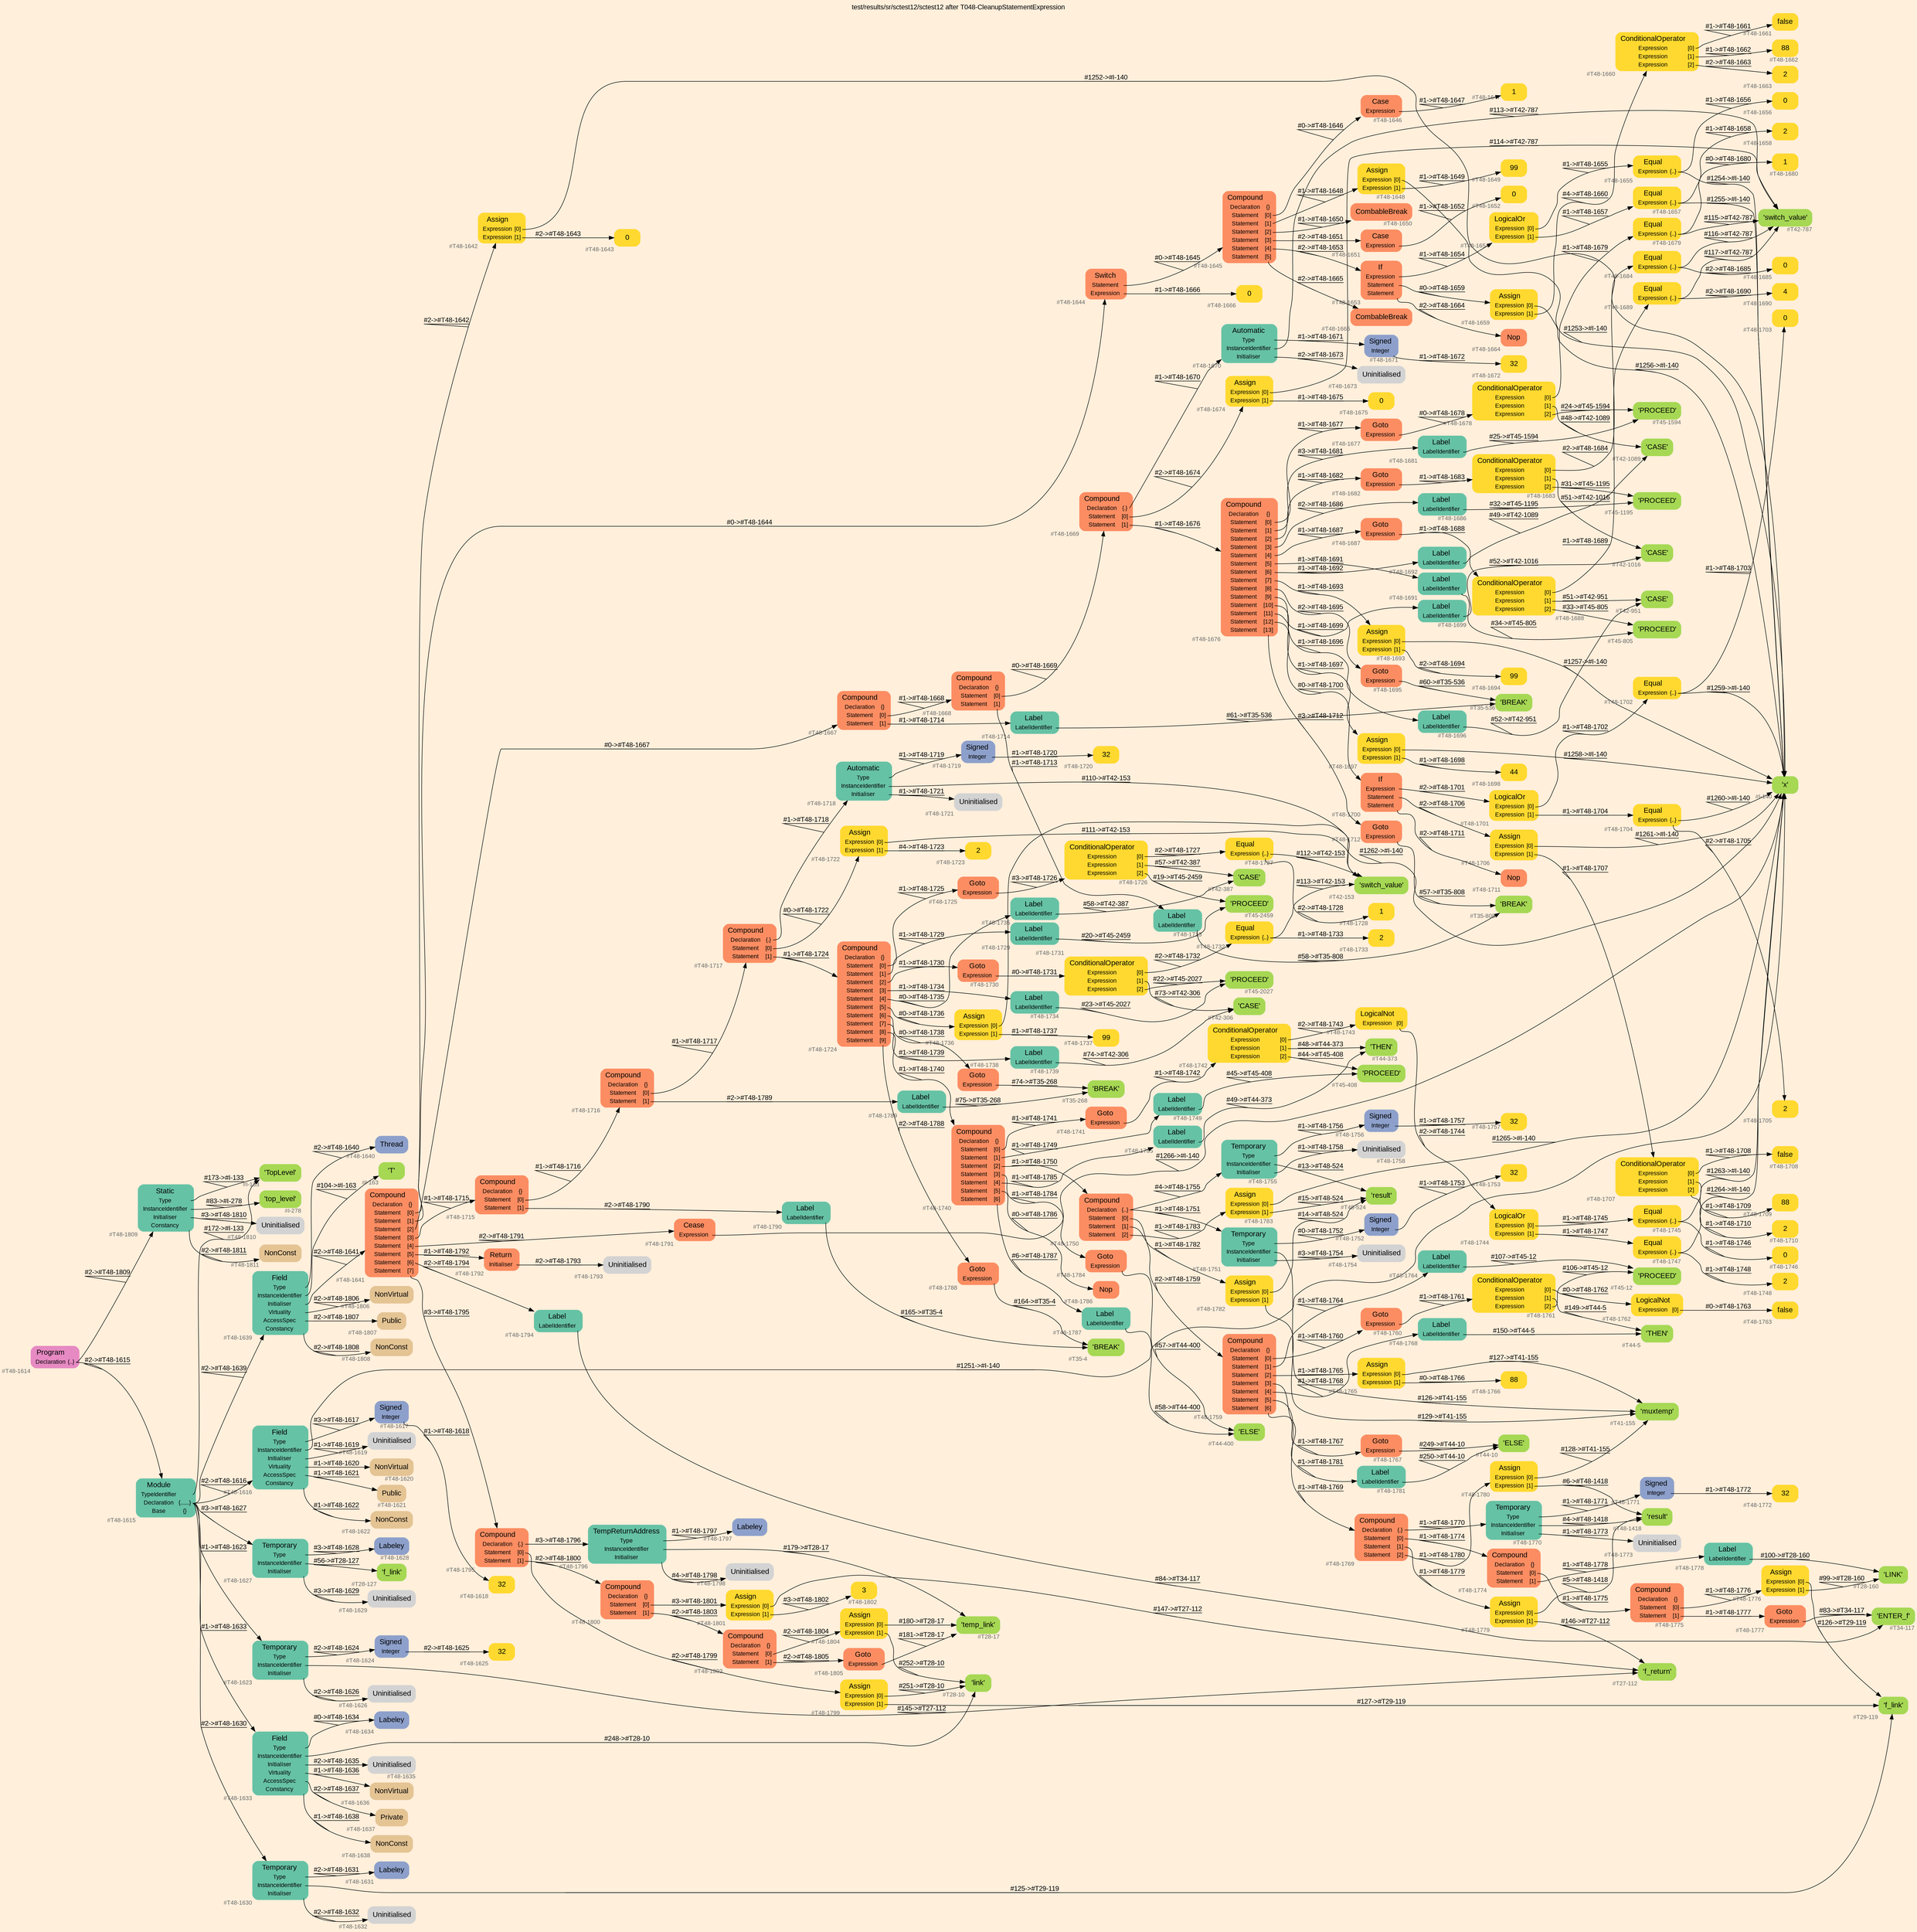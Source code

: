 digraph "test/results/sr/sctest12/sctest12 after T048-CleanupStatementExpression" {
label = "test/results/sr/sctest12/sctest12 after T048-CleanupStatementExpression"
labelloc = t
graph [
    rankdir = "LR"
    ranksep = 0.3
    bgcolor = antiquewhite1
    color = black
    fontcolor = black
    fontname = "Arial"
];
node [
    fontname = "Arial"
];
edge [
    fontname = "Arial"
];

// -------------------- node figure --------------------
// -------- block #T48-1614 ----------
"#T48-1614" [
    fillcolor = "/set28/4"
    xlabel = "#T48-1614"
    fontsize = "12"
    fontcolor = grey40
    shape = "plaintext"
    label = <<TABLE BORDER="0" CELLBORDER="0" CELLSPACING="0">
     <TR><TD><FONT COLOR="black" POINT-SIZE="15">Program</FONT></TD></TR>
     <TR><TD><FONT COLOR="black" POINT-SIZE="12">Declaration</FONT></TD><TD PORT="port0"><FONT COLOR="black" POINT-SIZE="12">{..}</FONT></TD></TR>
    </TABLE>>
    style = "rounded,filled"
];

// -------- block #T48-1615 ----------
"#T48-1615" [
    fillcolor = "/set28/1"
    xlabel = "#T48-1615"
    fontsize = "12"
    fontcolor = grey40
    shape = "plaintext"
    label = <<TABLE BORDER="0" CELLBORDER="0" CELLSPACING="0">
     <TR><TD><FONT COLOR="black" POINT-SIZE="15">Module</FONT></TD></TR>
     <TR><TD><FONT COLOR="black" POINT-SIZE="12">TypeIdentifier</FONT></TD><TD PORT="port0"></TD></TR>
     <TR><TD><FONT COLOR="black" POINT-SIZE="12">Declaration</FONT></TD><TD PORT="port1"><FONT COLOR="black" POINT-SIZE="12">{......}</FONT></TD></TR>
     <TR><TD><FONT COLOR="black" POINT-SIZE="12">Base</FONT></TD><TD PORT="port2"><FONT COLOR="black" POINT-SIZE="12">{}</FONT></TD></TR>
    </TABLE>>
    style = "rounded,filled"
];

// -------- block #I-133 ----------
"#I-133" [
    fillcolor = "/set28/5"
    xlabel = "#I-133"
    fontsize = "12"
    fontcolor = grey40
    shape = "plaintext"
    label = <<TABLE BORDER="0" CELLBORDER="0" CELLSPACING="0">
     <TR><TD><FONT COLOR="black" POINT-SIZE="15">'TopLevel'</FONT></TD></TR>
    </TABLE>>
    style = "rounded,filled"
];

// -------- block #T48-1616 ----------
"#T48-1616" [
    fillcolor = "/set28/1"
    xlabel = "#T48-1616"
    fontsize = "12"
    fontcolor = grey40
    shape = "plaintext"
    label = <<TABLE BORDER="0" CELLBORDER="0" CELLSPACING="0">
     <TR><TD><FONT COLOR="black" POINT-SIZE="15">Field</FONT></TD></TR>
     <TR><TD><FONT COLOR="black" POINT-SIZE="12">Type</FONT></TD><TD PORT="port0"></TD></TR>
     <TR><TD><FONT COLOR="black" POINT-SIZE="12">InstanceIdentifier</FONT></TD><TD PORT="port1"></TD></TR>
     <TR><TD><FONT COLOR="black" POINT-SIZE="12">Initialiser</FONT></TD><TD PORT="port2"></TD></TR>
     <TR><TD><FONT COLOR="black" POINT-SIZE="12">Virtuality</FONT></TD><TD PORT="port3"></TD></TR>
     <TR><TD><FONT COLOR="black" POINT-SIZE="12">AccessSpec</FONT></TD><TD PORT="port4"></TD></TR>
     <TR><TD><FONT COLOR="black" POINT-SIZE="12">Constancy</FONT></TD><TD PORT="port5"></TD></TR>
    </TABLE>>
    style = "rounded,filled"
];

// -------- block #T48-1617 ----------
"#T48-1617" [
    fillcolor = "/set28/3"
    xlabel = "#T48-1617"
    fontsize = "12"
    fontcolor = grey40
    shape = "plaintext"
    label = <<TABLE BORDER="0" CELLBORDER="0" CELLSPACING="0">
     <TR><TD><FONT COLOR="black" POINT-SIZE="15">Signed</FONT></TD></TR>
     <TR><TD><FONT COLOR="black" POINT-SIZE="12">Integer</FONT></TD><TD PORT="port0"></TD></TR>
    </TABLE>>
    style = "rounded,filled"
];

// -------- block #T48-1618 ----------
"#T48-1618" [
    fillcolor = "/set28/6"
    xlabel = "#T48-1618"
    fontsize = "12"
    fontcolor = grey40
    shape = "plaintext"
    label = <<TABLE BORDER="0" CELLBORDER="0" CELLSPACING="0">
     <TR><TD><FONT COLOR="black" POINT-SIZE="15">32</FONT></TD></TR>
    </TABLE>>
    style = "rounded,filled"
];

// -------- block #I-140 ----------
"#I-140" [
    fillcolor = "/set28/5"
    xlabel = "#I-140"
    fontsize = "12"
    fontcolor = grey40
    shape = "plaintext"
    label = <<TABLE BORDER="0" CELLBORDER="0" CELLSPACING="0">
     <TR><TD><FONT COLOR="black" POINT-SIZE="15">'x'</FONT></TD></TR>
    </TABLE>>
    style = "rounded,filled"
];

// -------- block #T48-1619 ----------
"#T48-1619" [
    xlabel = "#T48-1619"
    fontsize = "12"
    fontcolor = grey40
    shape = "plaintext"
    label = <<TABLE BORDER="0" CELLBORDER="0" CELLSPACING="0">
     <TR><TD><FONT COLOR="black" POINT-SIZE="15">Uninitialised</FONT></TD></TR>
    </TABLE>>
    style = "rounded,filled"
];

// -------- block #T48-1620 ----------
"#T48-1620" [
    fillcolor = "/set28/7"
    xlabel = "#T48-1620"
    fontsize = "12"
    fontcolor = grey40
    shape = "plaintext"
    label = <<TABLE BORDER="0" CELLBORDER="0" CELLSPACING="0">
     <TR><TD><FONT COLOR="black" POINT-SIZE="15">NonVirtual</FONT></TD></TR>
    </TABLE>>
    style = "rounded,filled"
];

// -------- block #T48-1621 ----------
"#T48-1621" [
    fillcolor = "/set28/7"
    xlabel = "#T48-1621"
    fontsize = "12"
    fontcolor = grey40
    shape = "plaintext"
    label = <<TABLE BORDER="0" CELLBORDER="0" CELLSPACING="0">
     <TR><TD><FONT COLOR="black" POINT-SIZE="15">Public</FONT></TD></TR>
    </TABLE>>
    style = "rounded,filled"
];

// -------- block #T48-1622 ----------
"#T48-1622" [
    fillcolor = "/set28/7"
    xlabel = "#T48-1622"
    fontsize = "12"
    fontcolor = grey40
    shape = "plaintext"
    label = <<TABLE BORDER="0" CELLBORDER="0" CELLSPACING="0">
     <TR><TD><FONT COLOR="black" POINT-SIZE="15">NonConst</FONT></TD></TR>
    </TABLE>>
    style = "rounded,filled"
];

// -------- block #T48-1623 ----------
"#T48-1623" [
    fillcolor = "/set28/1"
    xlabel = "#T48-1623"
    fontsize = "12"
    fontcolor = grey40
    shape = "plaintext"
    label = <<TABLE BORDER="0" CELLBORDER="0" CELLSPACING="0">
     <TR><TD><FONT COLOR="black" POINT-SIZE="15">Temporary</FONT></TD></TR>
     <TR><TD><FONT COLOR="black" POINT-SIZE="12">Type</FONT></TD><TD PORT="port0"></TD></TR>
     <TR><TD><FONT COLOR="black" POINT-SIZE="12">InstanceIdentifier</FONT></TD><TD PORT="port1"></TD></TR>
     <TR><TD><FONT COLOR="black" POINT-SIZE="12">Initialiser</FONT></TD><TD PORT="port2"></TD></TR>
    </TABLE>>
    style = "rounded,filled"
];

// -------- block #T48-1624 ----------
"#T48-1624" [
    fillcolor = "/set28/3"
    xlabel = "#T48-1624"
    fontsize = "12"
    fontcolor = grey40
    shape = "plaintext"
    label = <<TABLE BORDER="0" CELLBORDER="0" CELLSPACING="0">
     <TR><TD><FONT COLOR="black" POINT-SIZE="15">Signed</FONT></TD></TR>
     <TR><TD><FONT COLOR="black" POINT-SIZE="12">Integer</FONT></TD><TD PORT="port0"></TD></TR>
    </TABLE>>
    style = "rounded,filled"
];

// -------- block #T48-1625 ----------
"#T48-1625" [
    fillcolor = "/set28/6"
    xlabel = "#T48-1625"
    fontsize = "12"
    fontcolor = grey40
    shape = "plaintext"
    label = <<TABLE BORDER="0" CELLBORDER="0" CELLSPACING="0">
     <TR><TD><FONT COLOR="black" POINT-SIZE="15">32</FONT></TD></TR>
    </TABLE>>
    style = "rounded,filled"
];

// -------- block #T27-112 ----------
"#T27-112" [
    fillcolor = "/set28/5"
    xlabel = "#T27-112"
    fontsize = "12"
    fontcolor = grey40
    shape = "plaintext"
    label = <<TABLE BORDER="0" CELLBORDER="0" CELLSPACING="0">
     <TR><TD><FONT COLOR="black" POINT-SIZE="15">'f_return'</FONT></TD></TR>
    </TABLE>>
    style = "rounded,filled"
];

// -------- block #T48-1626 ----------
"#T48-1626" [
    xlabel = "#T48-1626"
    fontsize = "12"
    fontcolor = grey40
    shape = "plaintext"
    label = <<TABLE BORDER="0" CELLBORDER="0" CELLSPACING="0">
     <TR><TD><FONT COLOR="black" POINT-SIZE="15">Uninitialised</FONT></TD></TR>
    </TABLE>>
    style = "rounded,filled"
];

// -------- block #T48-1627 ----------
"#T48-1627" [
    fillcolor = "/set28/1"
    xlabel = "#T48-1627"
    fontsize = "12"
    fontcolor = grey40
    shape = "plaintext"
    label = <<TABLE BORDER="0" CELLBORDER="0" CELLSPACING="0">
     <TR><TD><FONT COLOR="black" POINT-SIZE="15">Temporary</FONT></TD></TR>
     <TR><TD><FONT COLOR="black" POINT-SIZE="12">Type</FONT></TD><TD PORT="port0"></TD></TR>
     <TR><TD><FONT COLOR="black" POINT-SIZE="12">InstanceIdentifier</FONT></TD><TD PORT="port1"></TD></TR>
     <TR><TD><FONT COLOR="black" POINT-SIZE="12">Initialiser</FONT></TD><TD PORT="port2"></TD></TR>
    </TABLE>>
    style = "rounded,filled"
];

// -------- block #T48-1628 ----------
"#T48-1628" [
    fillcolor = "/set28/3"
    xlabel = "#T48-1628"
    fontsize = "12"
    fontcolor = grey40
    shape = "plaintext"
    label = <<TABLE BORDER="0" CELLBORDER="0" CELLSPACING="0">
     <TR><TD><FONT COLOR="black" POINT-SIZE="15">Labeley</FONT></TD></TR>
    </TABLE>>
    style = "rounded,filled"
];

// -------- block #T28-127 ----------
"#T28-127" [
    fillcolor = "/set28/5"
    xlabel = "#T28-127"
    fontsize = "12"
    fontcolor = grey40
    shape = "plaintext"
    label = <<TABLE BORDER="0" CELLBORDER="0" CELLSPACING="0">
     <TR><TD><FONT COLOR="black" POINT-SIZE="15">'f_link'</FONT></TD></TR>
    </TABLE>>
    style = "rounded,filled"
];

// -------- block #T48-1629 ----------
"#T48-1629" [
    xlabel = "#T48-1629"
    fontsize = "12"
    fontcolor = grey40
    shape = "plaintext"
    label = <<TABLE BORDER="0" CELLBORDER="0" CELLSPACING="0">
     <TR><TD><FONT COLOR="black" POINT-SIZE="15">Uninitialised</FONT></TD></TR>
    </TABLE>>
    style = "rounded,filled"
];

// -------- block #T48-1630 ----------
"#T48-1630" [
    fillcolor = "/set28/1"
    xlabel = "#T48-1630"
    fontsize = "12"
    fontcolor = grey40
    shape = "plaintext"
    label = <<TABLE BORDER="0" CELLBORDER="0" CELLSPACING="0">
     <TR><TD><FONT COLOR="black" POINT-SIZE="15">Temporary</FONT></TD></TR>
     <TR><TD><FONT COLOR="black" POINT-SIZE="12">Type</FONT></TD><TD PORT="port0"></TD></TR>
     <TR><TD><FONT COLOR="black" POINT-SIZE="12">InstanceIdentifier</FONT></TD><TD PORT="port1"></TD></TR>
     <TR><TD><FONT COLOR="black" POINT-SIZE="12">Initialiser</FONT></TD><TD PORT="port2"></TD></TR>
    </TABLE>>
    style = "rounded,filled"
];

// -------- block #T48-1631 ----------
"#T48-1631" [
    fillcolor = "/set28/3"
    xlabel = "#T48-1631"
    fontsize = "12"
    fontcolor = grey40
    shape = "plaintext"
    label = <<TABLE BORDER="0" CELLBORDER="0" CELLSPACING="0">
     <TR><TD><FONT COLOR="black" POINT-SIZE="15">Labeley</FONT></TD></TR>
    </TABLE>>
    style = "rounded,filled"
];

// -------- block #T29-119 ----------
"#T29-119" [
    fillcolor = "/set28/5"
    xlabel = "#T29-119"
    fontsize = "12"
    fontcolor = grey40
    shape = "plaintext"
    label = <<TABLE BORDER="0" CELLBORDER="0" CELLSPACING="0">
     <TR><TD><FONT COLOR="black" POINT-SIZE="15">'f_link'</FONT></TD></TR>
    </TABLE>>
    style = "rounded,filled"
];

// -------- block #T48-1632 ----------
"#T48-1632" [
    xlabel = "#T48-1632"
    fontsize = "12"
    fontcolor = grey40
    shape = "plaintext"
    label = <<TABLE BORDER="0" CELLBORDER="0" CELLSPACING="0">
     <TR><TD><FONT COLOR="black" POINT-SIZE="15">Uninitialised</FONT></TD></TR>
    </TABLE>>
    style = "rounded,filled"
];

// -------- block #T48-1633 ----------
"#T48-1633" [
    fillcolor = "/set28/1"
    xlabel = "#T48-1633"
    fontsize = "12"
    fontcolor = grey40
    shape = "plaintext"
    label = <<TABLE BORDER="0" CELLBORDER="0" CELLSPACING="0">
     <TR><TD><FONT COLOR="black" POINT-SIZE="15">Field</FONT></TD></TR>
     <TR><TD><FONT COLOR="black" POINT-SIZE="12">Type</FONT></TD><TD PORT="port0"></TD></TR>
     <TR><TD><FONT COLOR="black" POINT-SIZE="12">InstanceIdentifier</FONT></TD><TD PORT="port1"></TD></TR>
     <TR><TD><FONT COLOR="black" POINT-SIZE="12">Initialiser</FONT></TD><TD PORT="port2"></TD></TR>
     <TR><TD><FONT COLOR="black" POINT-SIZE="12">Virtuality</FONT></TD><TD PORT="port3"></TD></TR>
     <TR><TD><FONT COLOR="black" POINT-SIZE="12">AccessSpec</FONT></TD><TD PORT="port4"></TD></TR>
     <TR><TD><FONT COLOR="black" POINT-SIZE="12">Constancy</FONT></TD><TD PORT="port5"></TD></TR>
    </TABLE>>
    style = "rounded,filled"
];

// -------- block #T48-1634 ----------
"#T48-1634" [
    fillcolor = "/set28/3"
    xlabel = "#T48-1634"
    fontsize = "12"
    fontcolor = grey40
    shape = "plaintext"
    label = <<TABLE BORDER="0" CELLBORDER="0" CELLSPACING="0">
     <TR><TD><FONT COLOR="black" POINT-SIZE="15">Labeley</FONT></TD></TR>
    </TABLE>>
    style = "rounded,filled"
];

// -------- block #T28-10 ----------
"#T28-10" [
    fillcolor = "/set28/5"
    xlabel = "#T28-10"
    fontsize = "12"
    fontcolor = grey40
    shape = "plaintext"
    label = <<TABLE BORDER="0" CELLBORDER="0" CELLSPACING="0">
     <TR><TD><FONT COLOR="black" POINT-SIZE="15">'link'</FONT></TD></TR>
    </TABLE>>
    style = "rounded,filled"
];

// -------- block #T48-1635 ----------
"#T48-1635" [
    xlabel = "#T48-1635"
    fontsize = "12"
    fontcolor = grey40
    shape = "plaintext"
    label = <<TABLE BORDER="0" CELLBORDER="0" CELLSPACING="0">
     <TR><TD><FONT COLOR="black" POINT-SIZE="15">Uninitialised</FONT></TD></TR>
    </TABLE>>
    style = "rounded,filled"
];

// -------- block #T48-1636 ----------
"#T48-1636" [
    fillcolor = "/set28/7"
    xlabel = "#T48-1636"
    fontsize = "12"
    fontcolor = grey40
    shape = "plaintext"
    label = <<TABLE BORDER="0" CELLBORDER="0" CELLSPACING="0">
     <TR><TD><FONT COLOR="black" POINT-SIZE="15">NonVirtual</FONT></TD></TR>
    </TABLE>>
    style = "rounded,filled"
];

// -------- block #T48-1637 ----------
"#T48-1637" [
    fillcolor = "/set28/7"
    xlabel = "#T48-1637"
    fontsize = "12"
    fontcolor = grey40
    shape = "plaintext"
    label = <<TABLE BORDER="0" CELLBORDER="0" CELLSPACING="0">
     <TR><TD><FONT COLOR="black" POINT-SIZE="15">Private</FONT></TD></TR>
    </TABLE>>
    style = "rounded,filled"
];

// -------- block #T48-1638 ----------
"#T48-1638" [
    fillcolor = "/set28/7"
    xlabel = "#T48-1638"
    fontsize = "12"
    fontcolor = grey40
    shape = "plaintext"
    label = <<TABLE BORDER="0" CELLBORDER="0" CELLSPACING="0">
     <TR><TD><FONT COLOR="black" POINT-SIZE="15">NonConst</FONT></TD></TR>
    </TABLE>>
    style = "rounded,filled"
];

// -------- block #T48-1639 ----------
"#T48-1639" [
    fillcolor = "/set28/1"
    xlabel = "#T48-1639"
    fontsize = "12"
    fontcolor = grey40
    shape = "plaintext"
    label = <<TABLE BORDER="0" CELLBORDER="0" CELLSPACING="0">
     <TR><TD><FONT COLOR="black" POINT-SIZE="15">Field</FONT></TD></TR>
     <TR><TD><FONT COLOR="black" POINT-SIZE="12">Type</FONT></TD><TD PORT="port0"></TD></TR>
     <TR><TD><FONT COLOR="black" POINT-SIZE="12">InstanceIdentifier</FONT></TD><TD PORT="port1"></TD></TR>
     <TR><TD><FONT COLOR="black" POINT-SIZE="12">Initialiser</FONT></TD><TD PORT="port2"></TD></TR>
     <TR><TD><FONT COLOR="black" POINT-SIZE="12">Virtuality</FONT></TD><TD PORT="port3"></TD></TR>
     <TR><TD><FONT COLOR="black" POINT-SIZE="12">AccessSpec</FONT></TD><TD PORT="port4"></TD></TR>
     <TR><TD><FONT COLOR="black" POINT-SIZE="12">Constancy</FONT></TD><TD PORT="port5"></TD></TR>
    </TABLE>>
    style = "rounded,filled"
];

// -------- block #T48-1640 ----------
"#T48-1640" [
    fillcolor = "/set28/3"
    xlabel = "#T48-1640"
    fontsize = "12"
    fontcolor = grey40
    shape = "plaintext"
    label = <<TABLE BORDER="0" CELLBORDER="0" CELLSPACING="0">
     <TR><TD><FONT COLOR="black" POINT-SIZE="15">Thread</FONT></TD></TR>
    </TABLE>>
    style = "rounded,filled"
];

// -------- block #I-163 ----------
"#I-163" [
    fillcolor = "/set28/5"
    xlabel = "#I-163"
    fontsize = "12"
    fontcolor = grey40
    shape = "plaintext"
    label = <<TABLE BORDER="0" CELLBORDER="0" CELLSPACING="0">
     <TR><TD><FONT COLOR="black" POINT-SIZE="15">'T'</FONT></TD></TR>
    </TABLE>>
    style = "rounded,filled"
];

// -------- block #T48-1641 ----------
"#T48-1641" [
    fillcolor = "/set28/2"
    xlabel = "#T48-1641"
    fontsize = "12"
    fontcolor = grey40
    shape = "plaintext"
    label = <<TABLE BORDER="0" CELLBORDER="0" CELLSPACING="0">
     <TR><TD><FONT COLOR="black" POINT-SIZE="15">Compound</FONT></TD></TR>
     <TR><TD><FONT COLOR="black" POINT-SIZE="12">Declaration</FONT></TD><TD PORT="port0"><FONT COLOR="black" POINT-SIZE="12">{}</FONT></TD></TR>
     <TR><TD><FONT COLOR="black" POINT-SIZE="12">Statement</FONT></TD><TD PORT="port1"><FONT COLOR="black" POINT-SIZE="12">[0]</FONT></TD></TR>
     <TR><TD><FONT COLOR="black" POINT-SIZE="12">Statement</FONT></TD><TD PORT="port2"><FONT COLOR="black" POINT-SIZE="12">[1]</FONT></TD></TR>
     <TR><TD><FONT COLOR="black" POINT-SIZE="12">Statement</FONT></TD><TD PORT="port3"><FONT COLOR="black" POINT-SIZE="12">[2]</FONT></TD></TR>
     <TR><TD><FONT COLOR="black" POINT-SIZE="12">Statement</FONT></TD><TD PORT="port4"><FONT COLOR="black" POINT-SIZE="12">[3]</FONT></TD></TR>
     <TR><TD><FONT COLOR="black" POINT-SIZE="12">Statement</FONT></TD><TD PORT="port5"><FONT COLOR="black" POINT-SIZE="12">[4]</FONT></TD></TR>
     <TR><TD><FONT COLOR="black" POINT-SIZE="12">Statement</FONT></TD><TD PORT="port6"><FONT COLOR="black" POINT-SIZE="12">[5]</FONT></TD></TR>
     <TR><TD><FONT COLOR="black" POINT-SIZE="12">Statement</FONT></TD><TD PORT="port7"><FONT COLOR="black" POINT-SIZE="12">[6]</FONT></TD></TR>
     <TR><TD><FONT COLOR="black" POINT-SIZE="12">Statement</FONT></TD><TD PORT="port8"><FONT COLOR="black" POINT-SIZE="12">[7]</FONT></TD></TR>
    </TABLE>>
    style = "rounded,filled"
];

// -------- block #T48-1642 ----------
"#T48-1642" [
    fillcolor = "/set28/6"
    xlabel = "#T48-1642"
    fontsize = "12"
    fontcolor = grey40
    shape = "plaintext"
    label = <<TABLE BORDER="0" CELLBORDER="0" CELLSPACING="0">
     <TR><TD><FONT COLOR="black" POINT-SIZE="15">Assign</FONT></TD></TR>
     <TR><TD><FONT COLOR="black" POINT-SIZE="12">Expression</FONT></TD><TD PORT="port0"><FONT COLOR="black" POINT-SIZE="12">[0]</FONT></TD></TR>
     <TR><TD><FONT COLOR="black" POINT-SIZE="12">Expression</FONT></TD><TD PORT="port1"><FONT COLOR="black" POINT-SIZE="12">[1]</FONT></TD></TR>
    </TABLE>>
    style = "rounded,filled"
];

// -------- block #T48-1643 ----------
"#T48-1643" [
    fillcolor = "/set28/6"
    xlabel = "#T48-1643"
    fontsize = "12"
    fontcolor = grey40
    shape = "plaintext"
    label = <<TABLE BORDER="0" CELLBORDER="0" CELLSPACING="0">
     <TR><TD><FONT COLOR="black" POINT-SIZE="15">0</FONT></TD></TR>
    </TABLE>>
    style = "rounded,filled"
];

// -------- block #T48-1644 ----------
"#T48-1644" [
    fillcolor = "/set28/2"
    xlabel = "#T48-1644"
    fontsize = "12"
    fontcolor = grey40
    shape = "plaintext"
    label = <<TABLE BORDER="0" CELLBORDER="0" CELLSPACING="0">
     <TR><TD><FONT COLOR="black" POINT-SIZE="15">Switch</FONT></TD></TR>
     <TR><TD><FONT COLOR="black" POINT-SIZE="12">Statement</FONT></TD><TD PORT="port0"></TD></TR>
     <TR><TD><FONT COLOR="black" POINT-SIZE="12">Expression</FONT></TD><TD PORT="port1"></TD></TR>
    </TABLE>>
    style = "rounded,filled"
];

// -------- block #T48-1645 ----------
"#T48-1645" [
    fillcolor = "/set28/2"
    xlabel = "#T48-1645"
    fontsize = "12"
    fontcolor = grey40
    shape = "plaintext"
    label = <<TABLE BORDER="0" CELLBORDER="0" CELLSPACING="0">
     <TR><TD><FONT COLOR="black" POINT-SIZE="15">Compound</FONT></TD></TR>
     <TR><TD><FONT COLOR="black" POINT-SIZE="12">Declaration</FONT></TD><TD PORT="port0"><FONT COLOR="black" POINT-SIZE="12">{}</FONT></TD></TR>
     <TR><TD><FONT COLOR="black" POINT-SIZE="12">Statement</FONT></TD><TD PORT="port1"><FONT COLOR="black" POINT-SIZE="12">[0]</FONT></TD></TR>
     <TR><TD><FONT COLOR="black" POINT-SIZE="12">Statement</FONT></TD><TD PORT="port2"><FONT COLOR="black" POINT-SIZE="12">[1]</FONT></TD></TR>
     <TR><TD><FONT COLOR="black" POINT-SIZE="12">Statement</FONT></TD><TD PORT="port3"><FONT COLOR="black" POINT-SIZE="12">[2]</FONT></TD></TR>
     <TR><TD><FONT COLOR="black" POINT-SIZE="12">Statement</FONT></TD><TD PORT="port4"><FONT COLOR="black" POINT-SIZE="12">[3]</FONT></TD></TR>
     <TR><TD><FONT COLOR="black" POINT-SIZE="12">Statement</FONT></TD><TD PORT="port5"><FONT COLOR="black" POINT-SIZE="12">[4]</FONT></TD></TR>
     <TR><TD><FONT COLOR="black" POINT-SIZE="12">Statement</FONT></TD><TD PORT="port6"><FONT COLOR="black" POINT-SIZE="12">[5]</FONT></TD></TR>
    </TABLE>>
    style = "rounded,filled"
];

// -------- block #T48-1646 ----------
"#T48-1646" [
    fillcolor = "/set28/2"
    xlabel = "#T48-1646"
    fontsize = "12"
    fontcolor = grey40
    shape = "plaintext"
    label = <<TABLE BORDER="0" CELLBORDER="0" CELLSPACING="0">
     <TR><TD><FONT COLOR="black" POINT-SIZE="15">Case</FONT></TD></TR>
     <TR><TD><FONT COLOR="black" POINT-SIZE="12">Expression</FONT></TD><TD PORT="port0"></TD></TR>
    </TABLE>>
    style = "rounded,filled"
];

// -------- block #T48-1647 ----------
"#T48-1647" [
    fillcolor = "/set28/6"
    xlabel = "#T48-1647"
    fontsize = "12"
    fontcolor = grey40
    shape = "plaintext"
    label = <<TABLE BORDER="0" CELLBORDER="0" CELLSPACING="0">
     <TR><TD><FONT COLOR="black" POINT-SIZE="15">1</FONT></TD></TR>
    </TABLE>>
    style = "rounded,filled"
];

// -------- block #T48-1648 ----------
"#T48-1648" [
    fillcolor = "/set28/6"
    xlabel = "#T48-1648"
    fontsize = "12"
    fontcolor = grey40
    shape = "plaintext"
    label = <<TABLE BORDER="0" CELLBORDER="0" CELLSPACING="0">
     <TR><TD><FONT COLOR="black" POINT-SIZE="15">Assign</FONT></TD></TR>
     <TR><TD><FONT COLOR="black" POINT-SIZE="12">Expression</FONT></TD><TD PORT="port0"><FONT COLOR="black" POINT-SIZE="12">[0]</FONT></TD></TR>
     <TR><TD><FONT COLOR="black" POINT-SIZE="12">Expression</FONT></TD><TD PORT="port1"><FONT COLOR="black" POINT-SIZE="12">[1]</FONT></TD></TR>
    </TABLE>>
    style = "rounded,filled"
];

// -------- block #T48-1649 ----------
"#T48-1649" [
    fillcolor = "/set28/6"
    xlabel = "#T48-1649"
    fontsize = "12"
    fontcolor = grey40
    shape = "plaintext"
    label = <<TABLE BORDER="0" CELLBORDER="0" CELLSPACING="0">
     <TR><TD><FONT COLOR="black" POINT-SIZE="15">99</FONT></TD></TR>
    </TABLE>>
    style = "rounded,filled"
];

// -------- block #T48-1650 ----------
"#T48-1650" [
    fillcolor = "/set28/2"
    xlabel = "#T48-1650"
    fontsize = "12"
    fontcolor = grey40
    shape = "plaintext"
    label = <<TABLE BORDER="0" CELLBORDER="0" CELLSPACING="0">
     <TR><TD><FONT COLOR="black" POINT-SIZE="15">CombableBreak</FONT></TD></TR>
    </TABLE>>
    style = "rounded,filled"
];

// -------- block #T48-1651 ----------
"#T48-1651" [
    fillcolor = "/set28/2"
    xlabel = "#T48-1651"
    fontsize = "12"
    fontcolor = grey40
    shape = "plaintext"
    label = <<TABLE BORDER="0" CELLBORDER="0" CELLSPACING="0">
     <TR><TD><FONT COLOR="black" POINT-SIZE="15">Case</FONT></TD></TR>
     <TR><TD><FONT COLOR="black" POINT-SIZE="12">Expression</FONT></TD><TD PORT="port0"></TD></TR>
    </TABLE>>
    style = "rounded,filled"
];

// -------- block #T48-1652 ----------
"#T48-1652" [
    fillcolor = "/set28/6"
    xlabel = "#T48-1652"
    fontsize = "12"
    fontcolor = grey40
    shape = "plaintext"
    label = <<TABLE BORDER="0" CELLBORDER="0" CELLSPACING="0">
     <TR><TD><FONT COLOR="black" POINT-SIZE="15">0</FONT></TD></TR>
    </TABLE>>
    style = "rounded,filled"
];

// -------- block #T48-1653 ----------
"#T48-1653" [
    fillcolor = "/set28/2"
    xlabel = "#T48-1653"
    fontsize = "12"
    fontcolor = grey40
    shape = "plaintext"
    label = <<TABLE BORDER="0" CELLBORDER="0" CELLSPACING="0">
     <TR><TD><FONT COLOR="black" POINT-SIZE="15">If</FONT></TD></TR>
     <TR><TD><FONT COLOR="black" POINT-SIZE="12">Expression</FONT></TD><TD PORT="port0"></TD></TR>
     <TR><TD><FONT COLOR="black" POINT-SIZE="12">Statement</FONT></TD><TD PORT="port1"></TD></TR>
     <TR><TD><FONT COLOR="black" POINT-SIZE="12">Statement</FONT></TD><TD PORT="port2"></TD></TR>
    </TABLE>>
    style = "rounded,filled"
];

// -------- block #T48-1654 ----------
"#T48-1654" [
    fillcolor = "/set28/6"
    xlabel = "#T48-1654"
    fontsize = "12"
    fontcolor = grey40
    shape = "plaintext"
    label = <<TABLE BORDER="0" CELLBORDER="0" CELLSPACING="0">
     <TR><TD><FONT COLOR="black" POINT-SIZE="15">LogicalOr</FONT></TD></TR>
     <TR><TD><FONT COLOR="black" POINT-SIZE="12">Expression</FONT></TD><TD PORT="port0"><FONT COLOR="black" POINT-SIZE="12">[0]</FONT></TD></TR>
     <TR><TD><FONT COLOR="black" POINT-SIZE="12">Expression</FONT></TD><TD PORT="port1"><FONT COLOR="black" POINT-SIZE="12">[1]</FONT></TD></TR>
    </TABLE>>
    style = "rounded,filled"
];

// -------- block #T48-1655 ----------
"#T48-1655" [
    fillcolor = "/set28/6"
    xlabel = "#T48-1655"
    fontsize = "12"
    fontcolor = grey40
    shape = "plaintext"
    label = <<TABLE BORDER="0" CELLBORDER="0" CELLSPACING="0">
     <TR><TD><FONT COLOR="black" POINT-SIZE="15">Equal</FONT></TD></TR>
     <TR><TD><FONT COLOR="black" POINT-SIZE="12">Expression</FONT></TD><TD PORT="port0"><FONT COLOR="black" POINT-SIZE="12">{..}</FONT></TD></TR>
    </TABLE>>
    style = "rounded,filled"
];

// -------- block #T48-1656 ----------
"#T48-1656" [
    fillcolor = "/set28/6"
    xlabel = "#T48-1656"
    fontsize = "12"
    fontcolor = grey40
    shape = "plaintext"
    label = <<TABLE BORDER="0" CELLBORDER="0" CELLSPACING="0">
     <TR><TD><FONT COLOR="black" POINT-SIZE="15">0</FONT></TD></TR>
    </TABLE>>
    style = "rounded,filled"
];

// -------- block #T48-1657 ----------
"#T48-1657" [
    fillcolor = "/set28/6"
    xlabel = "#T48-1657"
    fontsize = "12"
    fontcolor = grey40
    shape = "plaintext"
    label = <<TABLE BORDER="0" CELLBORDER="0" CELLSPACING="0">
     <TR><TD><FONT COLOR="black" POINT-SIZE="15">Equal</FONT></TD></TR>
     <TR><TD><FONT COLOR="black" POINT-SIZE="12">Expression</FONT></TD><TD PORT="port0"><FONT COLOR="black" POINT-SIZE="12">{..}</FONT></TD></TR>
    </TABLE>>
    style = "rounded,filled"
];

// -------- block #T48-1658 ----------
"#T48-1658" [
    fillcolor = "/set28/6"
    xlabel = "#T48-1658"
    fontsize = "12"
    fontcolor = grey40
    shape = "plaintext"
    label = <<TABLE BORDER="0" CELLBORDER="0" CELLSPACING="0">
     <TR><TD><FONT COLOR="black" POINT-SIZE="15">2</FONT></TD></TR>
    </TABLE>>
    style = "rounded,filled"
];

// -------- block #T48-1659 ----------
"#T48-1659" [
    fillcolor = "/set28/6"
    xlabel = "#T48-1659"
    fontsize = "12"
    fontcolor = grey40
    shape = "plaintext"
    label = <<TABLE BORDER="0" CELLBORDER="0" CELLSPACING="0">
     <TR><TD><FONT COLOR="black" POINT-SIZE="15">Assign</FONT></TD></TR>
     <TR><TD><FONT COLOR="black" POINT-SIZE="12">Expression</FONT></TD><TD PORT="port0"><FONT COLOR="black" POINT-SIZE="12">[0]</FONT></TD></TR>
     <TR><TD><FONT COLOR="black" POINT-SIZE="12">Expression</FONT></TD><TD PORT="port1"><FONT COLOR="black" POINT-SIZE="12">[1]</FONT></TD></TR>
    </TABLE>>
    style = "rounded,filled"
];

// -------- block #T48-1660 ----------
"#T48-1660" [
    fillcolor = "/set28/6"
    xlabel = "#T48-1660"
    fontsize = "12"
    fontcolor = grey40
    shape = "plaintext"
    label = <<TABLE BORDER="0" CELLBORDER="0" CELLSPACING="0">
     <TR><TD><FONT COLOR="black" POINT-SIZE="15">ConditionalOperator</FONT></TD></TR>
     <TR><TD><FONT COLOR="black" POINT-SIZE="12">Expression</FONT></TD><TD PORT="port0"><FONT COLOR="black" POINT-SIZE="12">[0]</FONT></TD></TR>
     <TR><TD><FONT COLOR="black" POINT-SIZE="12">Expression</FONT></TD><TD PORT="port1"><FONT COLOR="black" POINT-SIZE="12">[1]</FONT></TD></TR>
     <TR><TD><FONT COLOR="black" POINT-SIZE="12">Expression</FONT></TD><TD PORT="port2"><FONT COLOR="black" POINT-SIZE="12">[2]</FONT></TD></TR>
    </TABLE>>
    style = "rounded,filled"
];

// -------- block #T48-1661 ----------
"#T48-1661" [
    fillcolor = "/set28/6"
    xlabel = "#T48-1661"
    fontsize = "12"
    fontcolor = grey40
    shape = "plaintext"
    label = <<TABLE BORDER="0" CELLBORDER="0" CELLSPACING="0">
     <TR><TD><FONT COLOR="black" POINT-SIZE="15">false</FONT></TD></TR>
    </TABLE>>
    style = "rounded,filled"
];

// -------- block #T48-1662 ----------
"#T48-1662" [
    fillcolor = "/set28/6"
    xlabel = "#T48-1662"
    fontsize = "12"
    fontcolor = grey40
    shape = "plaintext"
    label = <<TABLE BORDER="0" CELLBORDER="0" CELLSPACING="0">
     <TR><TD><FONT COLOR="black" POINT-SIZE="15">88</FONT></TD></TR>
    </TABLE>>
    style = "rounded,filled"
];

// -------- block #T48-1663 ----------
"#T48-1663" [
    fillcolor = "/set28/6"
    xlabel = "#T48-1663"
    fontsize = "12"
    fontcolor = grey40
    shape = "plaintext"
    label = <<TABLE BORDER="0" CELLBORDER="0" CELLSPACING="0">
     <TR><TD><FONT COLOR="black" POINT-SIZE="15">2</FONT></TD></TR>
    </TABLE>>
    style = "rounded,filled"
];

// -------- block #T48-1664 ----------
"#T48-1664" [
    fillcolor = "/set28/2"
    xlabel = "#T48-1664"
    fontsize = "12"
    fontcolor = grey40
    shape = "plaintext"
    label = <<TABLE BORDER="0" CELLBORDER="0" CELLSPACING="0">
     <TR><TD><FONT COLOR="black" POINT-SIZE="15">Nop</FONT></TD></TR>
    </TABLE>>
    style = "rounded,filled"
];

// -------- block #T48-1665 ----------
"#T48-1665" [
    fillcolor = "/set28/2"
    xlabel = "#T48-1665"
    fontsize = "12"
    fontcolor = grey40
    shape = "plaintext"
    label = <<TABLE BORDER="0" CELLBORDER="0" CELLSPACING="0">
     <TR><TD><FONT COLOR="black" POINT-SIZE="15">CombableBreak</FONT></TD></TR>
    </TABLE>>
    style = "rounded,filled"
];

// -------- block #T48-1666 ----------
"#T48-1666" [
    fillcolor = "/set28/6"
    xlabel = "#T48-1666"
    fontsize = "12"
    fontcolor = grey40
    shape = "plaintext"
    label = <<TABLE BORDER="0" CELLBORDER="0" CELLSPACING="0">
     <TR><TD><FONT COLOR="black" POINT-SIZE="15">0</FONT></TD></TR>
    </TABLE>>
    style = "rounded,filled"
];

// -------- block #T48-1667 ----------
"#T48-1667" [
    fillcolor = "/set28/2"
    xlabel = "#T48-1667"
    fontsize = "12"
    fontcolor = grey40
    shape = "plaintext"
    label = <<TABLE BORDER="0" CELLBORDER="0" CELLSPACING="0">
     <TR><TD><FONT COLOR="black" POINT-SIZE="15">Compound</FONT></TD></TR>
     <TR><TD><FONT COLOR="black" POINT-SIZE="12">Declaration</FONT></TD><TD PORT="port0"><FONT COLOR="black" POINT-SIZE="12">{}</FONT></TD></TR>
     <TR><TD><FONT COLOR="black" POINT-SIZE="12">Statement</FONT></TD><TD PORT="port1"><FONT COLOR="black" POINT-SIZE="12">[0]</FONT></TD></TR>
     <TR><TD><FONT COLOR="black" POINT-SIZE="12">Statement</FONT></TD><TD PORT="port2"><FONT COLOR="black" POINT-SIZE="12">[1]</FONT></TD></TR>
    </TABLE>>
    style = "rounded,filled"
];

// -------- block #T48-1668 ----------
"#T48-1668" [
    fillcolor = "/set28/2"
    xlabel = "#T48-1668"
    fontsize = "12"
    fontcolor = grey40
    shape = "plaintext"
    label = <<TABLE BORDER="0" CELLBORDER="0" CELLSPACING="0">
     <TR><TD><FONT COLOR="black" POINT-SIZE="15">Compound</FONT></TD></TR>
     <TR><TD><FONT COLOR="black" POINT-SIZE="12">Declaration</FONT></TD><TD PORT="port0"><FONT COLOR="black" POINT-SIZE="12">{}</FONT></TD></TR>
     <TR><TD><FONT COLOR="black" POINT-SIZE="12">Statement</FONT></TD><TD PORT="port1"><FONT COLOR="black" POINT-SIZE="12">[0]</FONT></TD></TR>
     <TR><TD><FONT COLOR="black" POINT-SIZE="12">Statement</FONT></TD><TD PORT="port2"><FONT COLOR="black" POINT-SIZE="12">[1]</FONT></TD></TR>
    </TABLE>>
    style = "rounded,filled"
];

// -------- block #T48-1669 ----------
"#T48-1669" [
    fillcolor = "/set28/2"
    xlabel = "#T48-1669"
    fontsize = "12"
    fontcolor = grey40
    shape = "plaintext"
    label = <<TABLE BORDER="0" CELLBORDER="0" CELLSPACING="0">
     <TR><TD><FONT COLOR="black" POINT-SIZE="15">Compound</FONT></TD></TR>
     <TR><TD><FONT COLOR="black" POINT-SIZE="12">Declaration</FONT></TD><TD PORT="port0"><FONT COLOR="black" POINT-SIZE="12">{.}</FONT></TD></TR>
     <TR><TD><FONT COLOR="black" POINT-SIZE="12">Statement</FONT></TD><TD PORT="port1"><FONT COLOR="black" POINT-SIZE="12">[0]</FONT></TD></TR>
     <TR><TD><FONT COLOR="black" POINT-SIZE="12">Statement</FONT></TD><TD PORT="port2"><FONT COLOR="black" POINT-SIZE="12">[1]</FONT></TD></TR>
    </TABLE>>
    style = "rounded,filled"
];

// -------- block #T48-1670 ----------
"#T48-1670" [
    fillcolor = "/set28/1"
    xlabel = "#T48-1670"
    fontsize = "12"
    fontcolor = grey40
    shape = "plaintext"
    label = <<TABLE BORDER="0" CELLBORDER="0" CELLSPACING="0">
     <TR><TD><FONT COLOR="black" POINT-SIZE="15">Automatic</FONT></TD></TR>
     <TR><TD><FONT COLOR="black" POINT-SIZE="12">Type</FONT></TD><TD PORT="port0"></TD></TR>
     <TR><TD><FONT COLOR="black" POINT-SIZE="12">InstanceIdentifier</FONT></TD><TD PORT="port1"></TD></TR>
     <TR><TD><FONT COLOR="black" POINT-SIZE="12">Initialiser</FONT></TD><TD PORT="port2"></TD></TR>
    </TABLE>>
    style = "rounded,filled"
];

// -------- block #T48-1671 ----------
"#T48-1671" [
    fillcolor = "/set28/3"
    xlabel = "#T48-1671"
    fontsize = "12"
    fontcolor = grey40
    shape = "plaintext"
    label = <<TABLE BORDER="0" CELLBORDER="0" CELLSPACING="0">
     <TR><TD><FONT COLOR="black" POINT-SIZE="15">Signed</FONT></TD></TR>
     <TR><TD><FONT COLOR="black" POINT-SIZE="12">Integer</FONT></TD><TD PORT="port0"></TD></TR>
    </TABLE>>
    style = "rounded,filled"
];

// -------- block #T48-1672 ----------
"#T48-1672" [
    fillcolor = "/set28/6"
    xlabel = "#T48-1672"
    fontsize = "12"
    fontcolor = grey40
    shape = "plaintext"
    label = <<TABLE BORDER="0" CELLBORDER="0" CELLSPACING="0">
     <TR><TD><FONT COLOR="black" POINT-SIZE="15">32</FONT></TD></TR>
    </TABLE>>
    style = "rounded,filled"
];

// -------- block #T42-787 ----------
"#T42-787" [
    fillcolor = "/set28/5"
    xlabel = "#T42-787"
    fontsize = "12"
    fontcolor = grey40
    shape = "plaintext"
    label = <<TABLE BORDER="0" CELLBORDER="0" CELLSPACING="0">
     <TR><TD><FONT COLOR="black" POINT-SIZE="15">'switch_value'</FONT></TD></TR>
    </TABLE>>
    style = "rounded,filled"
];

// -------- block #T48-1673 ----------
"#T48-1673" [
    xlabel = "#T48-1673"
    fontsize = "12"
    fontcolor = grey40
    shape = "plaintext"
    label = <<TABLE BORDER="0" CELLBORDER="0" CELLSPACING="0">
     <TR><TD><FONT COLOR="black" POINT-SIZE="15">Uninitialised</FONT></TD></TR>
    </TABLE>>
    style = "rounded,filled"
];

// -------- block #T48-1674 ----------
"#T48-1674" [
    fillcolor = "/set28/6"
    xlabel = "#T48-1674"
    fontsize = "12"
    fontcolor = grey40
    shape = "plaintext"
    label = <<TABLE BORDER="0" CELLBORDER="0" CELLSPACING="0">
     <TR><TD><FONT COLOR="black" POINT-SIZE="15">Assign</FONT></TD></TR>
     <TR><TD><FONT COLOR="black" POINT-SIZE="12">Expression</FONT></TD><TD PORT="port0"><FONT COLOR="black" POINT-SIZE="12">[0]</FONT></TD></TR>
     <TR><TD><FONT COLOR="black" POINT-SIZE="12">Expression</FONT></TD><TD PORT="port1"><FONT COLOR="black" POINT-SIZE="12">[1]</FONT></TD></TR>
    </TABLE>>
    style = "rounded,filled"
];

// -------- block #T48-1675 ----------
"#T48-1675" [
    fillcolor = "/set28/6"
    xlabel = "#T48-1675"
    fontsize = "12"
    fontcolor = grey40
    shape = "plaintext"
    label = <<TABLE BORDER="0" CELLBORDER="0" CELLSPACING="0">
     <TR><TD><FONT COLOR="black" POINT-SIZE="15">0</FONT></TD></TR>
    </TABLE>>
    style = "rounded,filled"
];

// -------- block #T48-1676 ----------
"#T48-1676" [
    fillcolor = "/set28/2"
    xlabel = "#T48-1676"
    fontsize = "12"
    fontcolor = grey40
    shape = "plaintext"
    label = <<TABLE BORDER="0" CELLBORDER="0" CELLSPACING="0">
     <TR><TD><FONT COLOR="black" POINT-SIZE="15">Compound</FONT></TD></TR>
     <TR><TD><FONT COLOR="black" POINT-SIZE="12">Declaration</FONT></TD><TD PORT="port0"><FONT COLOR="black" POINT-SIZE="12">{}</FONT></TD></TR>
     <TR><TD><FONT COLOR="black" POINT-SIZE="12">Statement</FONT></TD><TD PORT="port1"><FONT COLOR="black" POINT-SIZE="12">[0]</FONT></TD></TR>
     <TR><TD><FONT COLOR="black" POINT-SIZE="12">Statement</FONT></TD><TD PORT="port2"><FONT COLOR="black" POINT-SIZE="12">[1]</FONT></TD></TR>
     <TR><TD><FONT COLOR="black" POINT-SIZE="12">Statement</FONT></TD><TD PORT="port3"><FONT COLOR="black" POINT-SIZE="12">[2]</FONT></TD></TR>
     <TR><TD><FONT COLOR="black" POINT-SIZE="12">Statement</FONT></TD><TD PORT="port4"><FONT COLOR="black" POINT-SIZE="12">[3]</FONT></TD></TR>
     <TR><TD><FONT COLOR="black" POINT-SIZE="12">Statement</FONT></TD><TD PORT="port5"><FONT COLOR="black" POINT-SIZE="12">[4]</FONT></TD></TR>
     <TR><TD><FONT COLOR="black" POINT-SIZE="12">Statement</FONT></TD><TD PORT="port6"><FONT COLOR="black" POINT-SIZE="12">[5]</FONT></TD></TR>
     <TR><TD><FONT COLOR="black" POINT-SIZE="12">Statement</FONT></TD><TD PORT="port7"><FONT COLOR="black" POINT-SIZE="12">[6]</FONT></TD></TR>
     <TR><TD><FONT COLOR="black" POINT-SIZE="12">Statement</FONT></TD><TD PORT="port8"><FONT COLOR="black" POINT-SIZE="12">[7]</FONT></TD></TR>
     <TR><TD><FONT COLOR="black" POINT-SIZE="12">Statement</FONT></TD><TD PORT="port9"><FONT COLOR="black" POINT-SIZE="12">[8]</FONT></TD></TR>
     <TR><TD><FONT COLOR="black" POINT-SIZE="12">Statement</FONT></TD><TD PORT="port10"><FONT COLOR="black" POINT-SIZE="12">[9]</FONT></TD></TR>
     <TR><TD><FONT COLOR="black" POINT-SIZE="12">Statement</FONT></TD><TD PORT="port11"><FONT COLOR="black" POINT-SIZE="12">[10]</FONT></TD></TR>
     <TR><TD><FONT COLOR="black" POINT-SIZE="12">Statement</FONT></TD><TD PORT="port12"><FONT COLOR="black" POINT-SIZE="12">[11]</FONT></TD></TR>
     <TR><TD><FONT COLOR="black" POINT-SIZE="12">Statement</FONT></TD><TD PORT="port13"><FONT COLOR="black" POINT-SIZE="12">[12]</FONT></TD></TR>
     <TR><TD><FONT COLOR="black" POINT-SIZE="12">Statement</FONT></TD><TD PORT="port14"><FONT COLOR="black" POINT-SIZE="12">[13]</FONT></TD></TR>
    </TABLE>>
    style = "rounded,filled"
];

// -------- block #T48-1677 ----------
"#T48-1677" [
    fillcolor = "/set28/2"
    xlabel = "#T48-1677"
    fontsize = "12"
    fontcolor = grey40
    shape = "plaintext"
    label = <<TABLE BORDER="0" CELLBORDER="0" CELLSPACING="0">
     <TR><TD><FONT COLOR="black" POINT-SIZE="15">Goto</FONT></TD></TR>
     <TR><TD><FONT COLOR="black" POINT-SIZE="12">Expression</FONT></TD><TD PORT="port0"></TD></TR>
    </TABLE>>
    style = "rounded,filled"
];

// -------- block #T48-1678 ----------
"#T48-1678" [
    fillcolor = "/set28/6"
    xlabel = "#T48-1678"
    fontsize = "12"
    fontcolor = grey40
    shape = "plaintext"
    label = <<TABLE BORDER="0" CELLBORDER="0" CELLSPACING="0">
     <TR><TD><FONT COLOR="black" POINT-SIZE="15">ConditionalOperator</FONT></TD></TR>
     <TR><TD><FONT COLOR="black" POINT-SIZE="12">Expression</FONT></TD><TD PORT="port0"><FONT COLOR="black" POINT-SIZE="12">[0]</FONT></TD></TR>
     <TR><TD><FONT COLOR="black" POINT-SIZE="12">Expression</FONT></TD><TD PORT="port1"><FONT COLOR="black" POINT-SIZE="12">[1]</FONT></TD></TR>
     <TR><TD><FONT COLOR="black" POINT-SIZE="12">Expression</FONT></TD><TD PORT="port2"><FONT COLOR="black" POINT-SIZE="12">[2]</FONT></TD></TR>
    </TABLE>>
    style = "rounded,filled"
];

// -------- block #T48-1679 ----------
"#T48-1679" [
    fillcolor = "/set28/6"
    xlabel = "#T48-1679"
    fontsize = "12"
    fontcolor = grey40
    shape = "plaintext"
    label = <<TABLE BORDER="0" CELLBORDER="0" CELLSPACING="0">
     <TR><TD><FONT COLOR="black" POINT-SIZE="15">Equal</FONT></TD></TR>
     <TR><TD><FONT COLOR="black" POINT-SIZE="12">Expression</FONT></TD><TD PORT="port0"><FONT COLOR="black" POINT-SIZE="12">{..}</FONT></TD></TR>
    </TABLE>>
    style = "rounded,filled"
];

// -------- block #T48-1680 ----------
"#T48-1680" [
    fillcolor = "/set28/6"
    xlabel = "#T48-1680"
    fontsize = "12"
    fontcolor = grey40
    shape = "plaintext"
    label = <<TABLE BORDER="0" CELLBORDER="0" CELLSPACING="0">
     <TR><TD><FONT COLOR="black" POINT-SIZE="15">1</FONT></TD></TR>
    </TABLE>>
    style = "rounded,filled"
];

// -------- block #T42-1089 ----------
"#T42-1089" [
    fillcolor = "/set28/5"
    xlabel = "#T42-1089"
    fontsize = "12"
    fontcolor = grey40
    shape = "plaintext"
    label = <<TABLE BORDER="0" CELLBORDER="0" CELLSPACING="0">
     <TR><TD><FONT COLOR="black" POINT-SIZE="15">'CASE'</FONT></TD></TR>
    </TABLE>>
    style = "rounded,filled"
];

// -------- block #T45-1594 ----------
"#T45-1594" [
    fillcolor = "/set28/5"
    xlabel = "#T45-1594"
    fontsize = "12"
    fontcolor = grey40
    shape = "plaintext"
    label = <<TABLE BORDER="0" CELLBORDER="0" CELLSPACING="0">
     <TR><TD><FONT COLOR="black" POINT-SIZE="15">'PROCEED'</FONT></TD></TR>
    </TABLE>>
    style = "rounded,filled"
];

// -------- block #T48-1681 ----------
"#T48-1681" [
    fillcolor = "/set28/1"
    xlabel = "#T48-1681"
    fontsize = "12"
    fontcolor = grey40
    shape = "plaintext"
    label = <<TABLE BORDER="0" CELLBORDER="0" CELLSPACING="0">
     <TR><TD><FONT COLOR="black" POINT-SIZE="15">Label</FONT></TD></TR>
     <TR><TD><FONT COLOR="black" POINT-SIZE="12">LabelIdentifier</FONT></TD><TD PORT="port0"></TD></TR>
    </TABLE>>
    style = "rounded,filled"
];

// -------- block #T48-1682 ----------
"#T48-1682" [
    fillcolor = "/set28/2"
    xlabel = "#T48-1682"
    fontsize = "12"
    fontcolor = grey40
    shape = "plaintext"
    label = <<TABLE BORDER="0" CELLBORDER="0" CELLSPACING="0">
     <TR><TD><FONT COLOR="black" POINT-SIZE="15">Goto</FONT></TD></TR>
     <TR><TD><FONT COLOR="black" POINT-SIZE="12">Expression</FONT></TD><TD PORT="port0"></TD></TR>
    </TABLE>>
    style = "rounded,filled"
];

// -------- block #T48-1683 ----------
"#T48-1683" [
    fillcolor = "/set28/6"
    xlabel = "#T48-1683"
    fontsize = "12"
    fontcolor = grey40
    shape = "plaintext"
    label = <<TABLE BORDER="0" CELLBORDER="0" CELLSPACING="0">
     <TR><TD><FONT COLOR="black" POINT-SIZE="15">ConditionalOperator</FONT></TD></TR>
     <TR><TD><FONT COLOR="black" POINT-SIZE="12">Expression</FONT></TD><TD PORT="port0"><FONT COLOR="black" POINT-SIZE="12">[0]</FONT></TD></TR>
     <TR><TD><FONT COLOR="black" POINT-SIZE="12">Expression</FONT></TD><TD PORT="port1"><FONT COLOR="black" POINT-SIZE="12">[1]</FONT></TD></TR>
     <TR><TD><FONT COLOR="black" POINT-SIZE="12">Expression</FONT></TD><TD PORT="port2"><FONT COLOR="black" POINT-SIZE="12">[2]</FONT></TD></TR>
    </TABLE>>
    style = "rounded,filled"
];

// -------- block #T48-1684 ----------
"#T48-1684" [
    fillcolor = "/set28/6"
    xlabel = "#T48-1684"
    fontsize = "12"
    fontcolor = grey40
    shape = "plaintext"
    label = <<TABLE BORDER="0" CELLBORDER="0" CELLSPACING="0">
     <TR><TD><FONT COLOR="black" POINT-SIZE="15">Equal</FONT></TD></TR>
     <TR><TD><FONT COLOR="black" POINT-SIZE="12">Expression</FONT></TD><TD PORT="port0"><FONT COLOR="black" POINT-SIZE="12">{..}</FONT></TD></TR>
    </TABLE>>
    style = "rounded,filled"
];

// -------- block #T48-1685 ----------
"#T48-1685" [
    fillcolor = "/set28/6"
    xlabel = "#T48-1685"
    fontsize = "12"
    fontcolor = grey40
    shape = "plaintext"
    label = <<TABLE BORDER="0" CELLBORDER="0" CELLSPACING="0">
     <TR><TD><FONT COLOR="black" POINT-SIZE="15">0</FONT></TD></TR>
    </TABLE>>
    style = "rounded,filled"
];

// -------- block #T42-1016 ----------
"#T42-1016" [
    fillcolor = "/set28/5"
    xlabel = "#T42-1016"
    fontsize = "12"
    fontcolor = grey40
    shape = "plaintext"
    label = <<TABLE BORDER="0" CELLBORDER="0" CELLSPACING="0">
     <TR><TD><FONT COLOR="black" POINT-SIZE="15">'CASE'</FONT></TD></TR>
    </TABLE>>
    style = "rounded,filled"
];

// -------- block #T45-1195 ----------
"#T45-1195" [
    fillcolor = "/set28/5"
    xlabel = "#T45-1195"
    fontsize = "12"
    fontcolor = grey40
    shape = "plaintext"
    label = <<TABLE BORDER="0" CELLBORDER="0" CELLSPACING="0">
     <TR><TD><FONT COLOR="black" POINT-SIZE="15">'PROCEED'</FONT></TD></TR>
    </TABLE>>
    style = "rounded,filled"
];

// -------- block #T48-1686 ----------
"#T48-1686" [
    fillcolor = "/set28/1"
    xlabel = "#T48-1686"
    fontsize = "12"
    fontcolor = grey40
    shape = "plaintext"
    label = <<TABLE BORDER="0" CELLBORDER="0" CELLSPACING="0">
     <TR><TD><FONT COLOR="black" POINT-SIZE="15">Label</FONT></TD></TR>
     <TR><TD><FONT COLOR="black" POINT-SIZE="12">LabelIdentifier</FONT></TD><TD PORT="port0"></TD></TR>
    </TABLE>>
    style = "rounded,filled"
];

// -------- block #T48-1687 ----------
"#T48-1687" [
    fillcolor = "/set28/2"
    xlabel = "#T48-1687"
    fontsize = "12"
    fontcolor = grey40
    shape = "plaintext"
    label = <<TABLE BORDER="0" CELLBORDER="0" CELLSPACING="0">
     <TR><TD><FONT COLOR="black" POINT-SIZE="15">Goto</FONT></TD></TR>
     <TR><TD><FONT COLOR="black" POINT-SIZE="12">Expression</FONT></TD><TD PORT="port0"></TD></TR>
    </TABLE>>
    style = "rounded,filled"
];

// -------- block #T48-1688 ----------
"#T48-1688" [
    fillcolor = "/set28/6"
    xlabel = "#T48-1688"
    fontsize = "12"
    fontcolor = grey40
    shape = "plaintext"
    label = <<TABLE BORDER="0" CELLBORDER="0" CELLSPACING="0">
     <TR><TD><FONT COLOR="black" POINT-SIZE="15">ConditionalOperator</FONT></TD></TR>
     <TR><TD><FONT COLOR="black" POINT-SIZE="12">Expression</FONT></TD><TD PORT="port0"><FONT COLOR="black" POINT-SIZE="12">[0]</FONT></TD></TR>
     <TR><TD><FONT COLOR="black" POINT-SIZE="12">Expression</FONT></TD><TD PORT="port1"><FONT COLOR="black" POINT-SIZE="12">[1]</FONT></TD></TR>
     <TR><TD><FONT COLOR="black" POINT-SIZE="12">Expression</FONT></TD><TD PORT="port2"><FONT COLOR="black" POINT-SIZE="12">[2]</FONT></TD></TR>
    </TABLE>>
    style = "rounded,filled"
];

// -------- block #T48-1689 ----------
"#T48-1689" [
    fillcolor = "/set28/6"
    xlabel = "#T48-1689"
    fontsize = "12"
    fontcolor = grey40
    shape = "plaintext"
    label = <<TABLE BORDER="0" CELLBORDER="0" CELLSPACING="0">
     <TR><TD><FONT COLOR="black" POINT-SIZE="15">Equal</FONT></TD></TR>
     <TR><TD><FONT COLOR="black" POINT-SIZE="12">Expression</FONT></TD><TD PORT="port0"><FONT COLOR="black" POINT-SIZE="12">{..}</FONT></TD></TR>
    </TABLE>>
    style = "rounded,filled"
];

// -------- block #T48-1690 ----------
"#T48-1690" [
    fillcolor = "/set28/6"
    xlabel = "#T48-1690"
    fontsize = "12"
    fontcolor = grey40
    shape = "plaintext"
    label = <<TABLE BORDER="0" CELLBORDER="0" CELLSPACING="0">
     <TR><TD><FONT COLOR="black" POINT-SIZE="15">4</FONT></TD></TR>
    </TABLE>>
    style = "rounded,filled"
];

// -------- block #T42-951 ----------
"#T42-951" [
    fillcolor = "/set28/5"
    xlabel = "#T42-951"
    fontsize = "12"
    fontcolor = grey40
    shape = "plaintext"
    label = <<TABLE BORDER="0" CELLBORDER="0" CELLSPACING="0">
     <TR><TD><FONT COLOR="black" POINT-SIZE="15">'CASE'</FONT></TD></TR>
    </TABLE>>
    style = "rounded,filled"
];

// -------- block #T45-805 ----------
"#T45-805" [
    fillcolor = "/set28/5"
    xlabel = "#T45-805"
    fontsize = "12"
    fontcolor = grey40
    shape = "plaintext"
    label = <<TABLE BORDER="0" CELLBORDER="0" CELLSPACING="0">
     <TR><TD><FONT COLOR="black" POINT-SIZE="15">'PROCEED'</FONT></TD></TR>
    </TABLE>>
    style = "rounded,filled"
];

// -------- block #T48-1691 ----------
"#T48-1691" [
    fillcolor = "/set28/1"
    xlabel = "#T48-1691"
    fontsize = "12"
    fontcolor = grey40
    shape = "plaintext"
    label = <<TABLE BORDER="0" CELLBORDER="0" CELLSPACING="0">
     <TR><TD><FONT COLOR="black" POINT-SIZE="15">Label</FONT></TD></TR>
     <TR><TD><FONT COLOR="black" POINT-SIZE="12">LabelIdentifier</FONT></TD><TD PORT="port0"></TD></TR>
    </TABLE>>
    style = "rounded,filled"
];

// -------- block #T48-1692 ----------
"#T48-1692" [
    fillcolor = "/set28/1"
    xlabel = "#T48-1692"
    fontsize = "12"
    fontcolor = grey40
    shape = "plaintext"
    label = <<TABLE BORDER="0" CELLBORDER="0" CELLSPACING="0">
     <TR><TD><FONT COLOR="black" POINT-SIZE="15">Label</FONT></TD></TR>
     <TR><TD><FONT COLOR="black" POINT-SIZE="12">LabelIdentifier</FONT></TD><TD PORT="port0"></TD></TR>
    </TABLE>>
    style = "rounded,filled"
];

// -------- block #T48-1693 ----------
"#T48-1693" [
    fillcolor = "/set28/6"
    xlabel = "#T48-1693"
    fontsize = "12"
    fontcolor = grey40
    shape = "plaintext"
    label = <<TABLE BORDER="0" CELLBORDER="0" CELLSPACING="0">
     <TR><TD><FONT COLOR="black" POINT-SIZE="15">Assign</FONT></TD></TR>
     <TR><TD><FONT COLOR="black" POINT-SIZE="12">Expression</FONT></TD><TD PORT="port0"><FONT COLOR="black" POINT-SIZE="12">[0]</FONT></TD></TR>
     <TR><TD><FONT COLOR="black" POINT-SIZE="12">Expression</FONT></TD><TD PORT="port1"><FONT COLOR="black" POINT-SIZE="12">[1]</FONT></TD></TR>
    </TABLE>>
    style = "rounded,filled"
];

// -------- block #T48-1694 ----------
"#T48-1694" [
    fillcolor = "/set28/6"
    xlabel = "#T48-1694"
    fontsize = "12"
    fontcolor = grey40
    shape = "plaintext"
    label = <<TABLE BORDER="0" CELLBORDER="0" CELLSPACING="0">
     <TR><TD><FONT COLOR="black" POINT-SIZE="15">99</FONT></TD></TR>
    </TABLE>>
    style = "rounded,filled"
];

// -------- block #T48-1695 ----------
"#T48-1695" [
    fillcolor = "/set28/2"
    xlabel = "#T48-1695"
    fontsize = "12"
    fontcolor = grey40
    shape = "plaintext"
    label = <<TABLE BORDER="0" CELLBORDER="0" CELLSPACING="0">
     <TR><TD><FONT COLOR="black" POINT-SIZE="15">Goto</FONT></TD></TR>
     <TR><TD><FONT COLOR="black" POINT-SIZE="12">Expression</FONT></TD><TD PORT="port0"></TD></TR>
    </TABLE>>
    style = "rounded,filled"
];

// -------- block #T35-536 ----------
"#T35-536" [
    fillcolor = "/set28/5"
    xlabel = "#T35-536"
    fontsize = "12"
    fontcolor = grey40
    shape = "plaintext"
    label = <<TABLE BORDER="0" CELLBORDER="0" CELLSPACING="0">
     <TR><TD><FONT COLOR="black" POINT-SIZE="15">'BREAK'</FONT></TD></TR>
    </TABLE>>
    style = "rounded,filled"
];

// -------- block #T48-1696 ----------
"#T48-1696" [
    fillcolor = "/set28/1"
    xlabel = "#T48-1696"
    fontsize = "12"
    fontcolor = grey40
    shape = "plaintext"
    label = <<TABLE BORDER="0" CELLBORDER="0" CELLSPACING="0">
     <TR><TD><FONT COLOR="black" POINT-SIZE="15">Label</FONT></TD></TR>
     <TR><TD><FONT COLOR="black" POINT-SIZE="12">LabelIdentifier</FONT></TD><TD PORT="port0"></TD></TR>
    </TABLE>>
    style = "rounded,filled"
];

// -------- block #T48-1697 ----------
"#T48-1697" [
    fillcolor = "/set28/6"
    xlabel = "#T48-1697"
    fontsize = "12"
    fontcolor = grey40
    shape = "plaintext"
    label = <<TABLE BORDER="0" CELLBORDER="0" CELLSPACING="0">
     <TR><TD><FONT COLOR="black" POINT-SIZE="15">Assign</FONT></TD></TR>
     <TR><TD><FONT COLOR="black" POINT-SIZE="12">Expression</FONT></TD><TD PORT="port0"><FONT COLOR="black" POINT-SIZE="12">[0]</FONT></TD></TR>
     <TR><TD><FONT COLOR="black" POINT-SIZE="12">Expression</FONT></TD><TD PORT="port1"><FONT COLOR="black" POINT-SIZE="12">[1]</FONT></TD></TR>
    </TABLE>>
    style = "rounded,filled"
];

// -------- block #T48-1698 ----------
"#T48-1698" [
    fillcolor = "/set28/6"
    xlabel = "#T48-1698"
    fontsize = "12"
    fontcolor = grey40
    shape = "plaintext"
    label = <<TABLE BORDER="0" CELLBORDER="0" CELLSPACING="0">
     <TR><TD><FONT COLOR="black" POINT-SIZE="15">44</FONT></TD></TR>
    </TABLE>>
    style = "rounded,filled"
];

// -------- block #T48-1699 ----------
"#T48-1699" [
    fillcolor = "/set28/1"
    xlabel = "#T48-1699"
    fontsize = "12"
    fontcolor = grey40
    shape = "plaintext"
    label = <<TABLE BORDER="0" CELLBORDER="0" CELLSPACING="0">
     <TR><TD><FONT COLOR="black" POINT-SIZE="15">Label</FONT></TD></TR>
     <TR><TD><FONT COLOR="black" POINT-SIZE="12">LabelIdentifier</FONT></TD><TD PORT="port0"></TD></TR>
    </TABLE>>
    style = "rounded,filled"
];

// -------- block #T48-1700 ----------
"#T48-1700" [
    fillcolor = "/set28/2"
    xlabel = "#T48-1700"
    fontsize = "12"
    fontcolor = grey40
    shape = "plaintext"
    label = <<TABLE BORDER="0" CELLBORDER="0" CELLSPACING="0">
     <TR><TD><FONT COLOR="black" POINT-SIZE="15">If</FONT></TD></TR>
     <TR><TD><FONT COLOR="black" POINT-SIZE="12">Expression</FONT></TD><TD PORT="port0"></TD></TR>
     <TR><TD><FONT COLOR="black" POINT-SIZE="12">Statement</FONT></TD><TD PORT="port1"></TD></TR>
     <TR><TD><FONT COLOR="black" POINT-SIZE="12">Statement</FONT></TD><TD PORT="port2"></TD></TR>
    </TABLE>>
    style = "rounded,filled"
];

// -------- block #T48-1701 ----------
"#T48-1701" [
    fillcolor = "/set28/6"
    xlabel = "#T48-1701"
    fontsize = "12"
    fontcolor = grey40
    shape = "plaintext"
    label = <<TABLE BORDER="0" CELLBORDER="0" CELLSPACING="0">
     <TR><TD><FONT COLOR="black" POINT-SIZE="15">LogicalOr</FONT></TD></TR>
     <TR><TD><FONT COLOR="black" POINT-SIZE="12">Expression</FONT></TD><TD PORT="port0"><FONT COLOR="black" POINT-SIZE="12">[0]</FONT></TD></TR>
     <TR><TD><FONT COLOR="black" POINT-SIZE="12">Expression</FONT></TD><TD PORT="port1"><FONT COLOR="black" POINT-SIZE="12">[1]</FONT></TD></TR>
    </TABLE>>
    style = "rounded,filled"
];

// -------- block #T48-1702 ----------
"#T48-1702" [
    fillcolor = "/set28/6"
    xlabel = "#T48-1702"
    fontsize = "12"
    fontcolor = grey40
    shape = "plaintext"
    label = <<TABLE BORDER="0" CELLBORDER="0" CELLSPACING="0">
     <TR><TD><FONT COLOR="black" POINT-SIZE="15">Equal</FONT></TD></TR>
     <TR><TD><FONT COLOR="black" POINT-SIZE="12">Expression</FONT></TD><TD PORT="port0"><FONT COLOR="black" POINT-SIZE="12">{..}</FONT></TD></TR>
    </TABLE>>
    style = "rounded,filled"
];

// -------- block #T48-1703 ----------
"#T48-1703" [
    fillcolor = "/set28/6"
    xlabel = "#T48-1703"
    fontsize = "12"
    fontcolor = grey40
    shape = "plaintext"
    label = <<TABLE BORDER="0" CELLBORDER="0" CELLSPACING="0">
     <TR><TD><FONT COLOR="black" POINT-SIZE="15">0</FONT></TD></TR>
    </TABLE>>
    style = "rounded,filled"
];

// -------- block #T48-1704 ----------
"#T48-1704" [
    fillcolor = "/set28/6"
    xlabel = "#T48-1704"
    fontsize = "12"
    fontcolor = grey40
    shape = "plaintext"
    label = <<TABLE BORDER="0" CELLBORDER="0" CELLSPACING="0">
     <TR><TD><FONT COLOR="black" POINT-SIZE="15">Equal</FONT></TD></TR>
     <TR><TD><FONT COLOR="black" POINT-SIZE="12">Expression</FONT></TD><TD PORT="port0"><FONT COLOR="black" POINT-SIZE="12">{..}</FONT></TD></TR>
    </TABLE>>
    style = "rounded,filled"
];

// -------- block #T48-1705 ----------
"#T48-1705" [
    fillcolor = "/set28/6"
    xlabel = "#T48-1705"
    fontsize = "12"
    fontcolor = grey40
    shape = "plaintext"
    label = <<TABLE BORDER="0" CELLBORDER="0" CELLSPACING="0">
     <TR><TD><FONT COLOR="black" POINT-SIZE="15">2</FONT></TD></TR>
    </TABLE>>
    style = "rounded,filled"
];

// -------- block #T48-1706 ----------
"#T48-1706" [
    fillcolor = "/set28/6"
    xlabel = "#T48-1706"
    fontsize = "12"
    fontcolor = grey40
    shape = "plaintext"
    label = <<TABLE BORDER="0" CELLBORDER="0" CELLSPACING="0">
     <TR><TD><FONT COLOR="black" POINT-SIZE="15">Assign</FONT></TD></TR>
     <TR><TD><FONT COLOR="black" POINT-SIZE="12">Expression</FONT></TD><TD PORT="port0"><FONT COLOR="black" POINT-SIZE="12">[0]</FONT></TD></TR>
     <TR><TD><FONT COLOR="black" POINT-SIZE="12">Expression</FONT></TD><TD PORT="port1"><FONT COLOR="black" POINT-SIZE="12">[1]</FONT></TD></TR>
    </TABLE>>
    style = "rounded,filled"
];

// -------- block #T48-1707 ----------
"#T48-1707" [
    fillcolor = "/set28/6"
    xlabel = "#T48-1707"
    fontsize = "12"
    fontcolor = grey40
    shape = "plaintext"
    label = <<TABLE BORDER="0" CELLBORDER="0" CELLSPACING="0">
     <TR><TD><FONT COLOR="black" POINT-SIZE="15">ConditionalOperator</FONT></TD></TR>
     <TR><TD><FONT COLOR="black" POINT-SIZE="12">Expression</FONT></TD><TD PORT="port0"><FONT COLOR="black" POINT-SIZE="12">[0]</FONT></TD></TR>
     <TR><TD><FONT COLOR="black" POINT-SIZE="12">Expression</FONT></TD><TD PORT="port1"><FONT COLOR="black" POINT-SIZE="12">[1]</FONT></TD></TR>
     <TR><TD><FONT COLOR="black" POINT-SIZE="12">Expression</FONT></TD><TD PORT="port2"><FONT COLOR="black" POINT-SIZE="12">[2]</FONT></TD></TR>
    </TABLE>>
    style = "rounded,filled"
];

// -------- block #T48-1708 ----------
"#T48-1708" [
    fillcolor = "/set28/6"
    xlabel = "#T48-1708"
    fontsize = "12"
    fontcolor = grey40
    shape = "plaintext"
    label = <<TABLE BORDER="0" CELLBORDER="0" CELLSPACING="0">
     <TR><TD><FONT COLOR="black" POINT-SIZE="15">false</FONT></TD></TR>
    </TABLE>>
    style = "rounded,filled"
];

// -------- block #T48-1709 ----------
"#T48-1709" [
    fillcolor = "/set28/6"
    xlabel = "#T48-1709"
    fontsize = "12"
    fontcolor = grey40
    shape = "plaintext"
    label = <<TABLE BORDER="0" CELLBORDER="0" CELLSPACING="0">
     <TR><TD><FONT COLOR="black" POINT-SIZE="15">88</FONT></TD></TR>
    </TABLE>>
    style = "rounded,filled"
];

// -------- block #T48-1710 ----------
"#T48-1710" [
    fillcolor = "/set28/6"
    xlabel = "#T48-1710"
    fontsize = "12"
    fontcolor = grey40
    shape = "plaintext"
    label = <<TABLE BORDER="0" CELLBORDER="0" CELLSPACING="0">
     <TR><TD><FONT COLOR="black" POINT-SIZE="15">2</FONT></TD></TR>
    </TABLE>>
    style = "rounded,filled"
];

// -------- block #T48-1711 ----------
"#T48-1711" [
    fillcolor = "/set28/2"
    xlabel = "#T48-1711"
    fontsize = "12"
    fontcolor = grey40
    shape = "plaintext"
    label = <<TABLE BORDER="0" CELLBORDER="0" CELLSPACING="0">
     <TR><TD><FONT COLOR="black" POINT-SIZE="15">Nop</FONT></TD></TR>
    </TABLE>>
    style = "rounded,filled"
];

// -------- block #T48-1712 ----------
"#T48-1712" [
    fillcolor = "/set28/2"
    xlabel = "#T48-1712"
    fontsize = "12"
    fontcolor = grey40
    shape = "plaintext"
    label = <<TABLE BORDER="0" CELLBORDER="0" CELLSPACING="0">
     <TR><TD><FONT COLOR="black" POINT-SIZE="15">Goto</FONT></TD></TR>
     <TR><TD><FONT COLOR="black" POINT-SIZE="12">Expression</FONT></TD><TD PORT="port0"></TD></TR>
    </TABLE>>
    style = "rounded,filled"
];

// -------- block #T35-808 ----------
"#T35-808" [
    fillcolor = "/set28/5"
    xlabel = "#T35-808"
    fontsize = "12"
    fontcolor = grey40
    shape = "plaintext"
    label = <<TABLE BORDER="0" CELLBORDER="0" CELLSPACING="0">
     <TR><TD><FONT COLOR="black" POINT-SIZE="15">'BREAK'</FONT></TD></TR>
    </TABLE>>
    style = "rounded,filled"
];

// -------- block #T48-1713 ----------
"#T48-1713" [
    fillcolor = "/set28/1"
    xlabel = "#T48-1713"
    fontsize = "12"
    fontcolor = grey40
    shape = "plaintext"
    label = <<TABLE BORDER="0" CELLBORDER="0" CELLSPACING="0">
     <TR><TD><FONT COLOR="black" POINT-SIZE="15">Label</FONT></TD></TR>
     <TR><TD><FONT COLOR="black" POINT-SIZE="12">LabelIdentifier</FONT></TD><TD PORT="port0"></TD></TR>
    </TABLE>>
    style = "rounded,filled"
];

// -------- block #T48-1714 ----------
"#T48-1714" [
    fillcolor = "/set28/1"
    xlabel = "#T48-1714"
    fontsize = "12"
    fontcolor = grey40
    shape = "plaintext"
    label = <<TABLE BORDER="0" CELLBORDER="0" CELLSPACING="0">
     <TR><TD><FONT COLOR="black" POINT-SIZE="15">Label</FONT></TD></TR>
     <TR><TD><FONT COLOR="black" POINT-SIZE="12">LabelIdentifier</FONT></TD><TD PORT="port0"></TD></TR>
    </TABLE>>
    style = "rounded,filled"
];

// -------- block #T48-1715 ----------
"#T48-1715" [
    fillcolor = "/set28/2"
    xlabel = "#T48-1715"
    fontsize = "12"
    fontcolor = grey40
    shape = "plaintext"
    label = <<TABLE BORDER="0" CELLBORDER="0" CELLSPACING="0">
     <TR><TD><FONT COLOR="black" POINT-SIZE="15">Compound</FONT></TD></TR>
     <TR><TD><FONT COLOR="black" POINT-SIZE="12">Declaration</FONT></TD><TD PORT="port0"><FONT COLOR="black" POINT-SIZE="12">{}</FONT></TD></TR>
     <TR><TD><FONT COLOR="black" POINT-SIZE="12">Statement</FONT></TD><TD PORT="port1"><FONT COLOR="black" POINT-SIZE="12">[0]</FONT></TD></TR>
     <TR><TD><FONT COLOR="black" POINT-SIZE="12">Statement</FONT></TD><TD PORT="port2"><FONT COLOR="black" POINT-SIZE="12">[1]</FONT></TD></TR>
    </TABLE>>
    style = "rounded,filled"
];

// -------- block #T48-1716 ----------
"#T48-1716" [
    fillcolor = "/set28/2"
    xlabel = "#T48-1716"
    fontsize = "12"
    fontcolor = grey40
    shape = "plaintext"
    label = <<TABLE BORDER="0" CELLBORDER="0" CELLSPACING="0">
     <TR><TD><FONT COLOR="black" POINT-SIZE="15">Compound</FONT></TD></TR>
     <TR><TD><FONT COLOR="black" POINT-SIZE="12">Declaration</FONT></TD><TD PORT="port0"><FONT COLOR="black" POINT-SIZE="12">{}</FONT></TD></TR>
     <TR><TD><FONT COLOR="black" POINT-SIZE="12">Statement</FONT></TD><TD PORT="port1"><FONT COLOR="black" POINT-SIZE="12">[0]</FONT></TD></TR>
     <TR><TD><FONT COLOR="black" POINT-SIZE="12">Statement</FONT></TD><TD PORT="port2"><FONT COLOR="black" POINT-SIZE="12">[1]</FONT></TD></TR>
    </TABLE>>
    style = "rounded,filled"
];

// -------- block #T48-1717 ----------
"#T48-1717" [
    fillcolor = "/set28/2"
    xlabel = "#T48-1717"
    fontsize = "12"
    fontcolor = grey40
    shape = "plaintext"
    label = <<TABLE BORDER="0" CELLBORDER="0" CELLSPACING="0">
     <TR><TD><FONT COLOR="black" POINT-SIZE="15">Compound</FONT></TD></TR>
     <TR><TD><FONT COLOR="black" POINT-SIZE="12">Declaration</FONT></TD><TD PORT="port0"><FONT COLOR="black" POINT-SIZE="12">{.}</FONT></TD></TR>
     <TR><TD><FONT COLOR="black" POINT-SIZE="12">Statement</FONT></TD><TD PORT="port1"><FONT COLOR="black" POINT-SIZE="12">[0]</FONT></TD></TR>
     <TR><TD><FONT COLOR="black" POINT-SIZE="12">Statement</FONT></TD><TD PORT="port2"><FONT COLOR="black" POINT-SIZE="12">[1]</FONT></TD></TR>
    </TABLE>>
    style = "rounded,filled"
];

// -------- block #T48-1718 ----------
"#T48-1718" [
    fillcolor = "/set28/1"
    xlabel = "#T48-1718"
    fontsize = "12"
    fontcolor = grey40
    shape = "plaintext"
    label = <<TABLE BORDER="0" CELLBORDER="0" CELLSPACING="0">
     <TR><TD><FONT COLOR="black" POINT-SIZE="15">Automatic</FONT></TD></TR>
     <TR><TD><FONT COLOR="black" POINT-SIZE="12">Type</FONT></TD><TD PORT="port0"></TD></TR>
     <TR><TD><FONT COLOR="black" POINT-SIZE="12">InstanceIdentifier</FONT></TD><TD PORT="port1"></TD></TR>
     <TR><TD><FONT COLOR="black" POINT-SIZE="12">Initialiser</FONT></TD><TD PORT="port2"></TD></TR>
    </TABLE>>
    style = "rounded,filled"
];

// -------- block #T48-1719 ----------
"#T48-1719" [
    fillcolor = "/set28/3"
    xlabel = "#T48-1719"
    fontsize = "12"
    fontcolor = grey40
    shape = "plaintext"
    label = <<TABLE BORDER="0" CELLBORDER="0" CELLSPACING="0">
     <TR><TD><FONT COLOR="black" POINT-SIZE="15">Signed</FONT></TD></TR>
     <TR><TD><FONT COLOR="black" POINT-SIZE="12">Integer</FONT></TD><TD PORT="port0"></TD></TR>
    </TABLE>>
    style = "rounded,filled"
];

// -------- block #T48-1720 ----------
"#T48-1720" [
    fillcolor = "/set28/6"
    xlabel = "#T48-1720"
    fontsize = "12"
    fontcolor = grey40
    shape = "plaintext"
    label = <<TABLE BORDER="0" CELLBORDER="0" CELLSPACING="0">
     <TR><TD><FONT COLOR="black" POINT-SIZE="15">32</FONT></TD></TR>
    </TABLE>>
    style = "rounded,filled"
];

// -------- block #T42-153 ----------
"#T42-153" [
    fillcolor = "/set28/5"
    xlabel = "#T42-153"
    fontsize = "12"
    fontcolor = grey40
    shape = "plaintext"
    label = <<TABLE BORDER="0" CELLBORDER="0" CELLSPACING="0">
     <TR><TD><FONT COLOR="black" POINT-SIZE="15">'switch_value'</FONT></TD></TR>
    </TABLE>>
    style = "rounded,filled"
];

// -------- block #T48-1721 ----------
"#T48-1721" [
    xlabel = "#T48-1721"
    fontsize = "12"
    fontcolor = grey40
    shape = "plaintext"
    label = <<TABLE BORDER="0" CELLBORDER="0" CELLSPACING="0">
     <TR><TD><FONT COLOR="black" POINT-SIZE="15">Uninitialised</FONT></TD></TR>
    </TABLE>>
    style = "rounded,filled"
];

// -------- block #T48-1722 ----------
"#T48-1722" [
    fillcolor = "/set28/6"
    xlabel = "#T48-1722"
    fontsize = "12"
    fontcolor = grey40
    shape = "plaintext"
    label = <<TABLE BORDER="0" CELLBORDER="0" CELLSPACING="0">
     <TR><TD><FONT COLOR="black" POINT-SIZE="15">Assign</FONT></TD></TR>
     <TR><TD><FONT COLOR="black" POINT-SIZE="12">Expression</FONT></TD><TD PORT="port0"><FONT COLOR="black" POINT-SIZE="12">[0]</FONT></TD></TR>
     <TR><TD><FONT COLOR="black" POINT-SIZE="12">Expression</FONT></TD><TD PORT="port1"><FONT COLOR="black" POINT-SIZE="12">[1]</FONT></TD></TR>
    </TABLE>>
    style = "rounded,filled"
];

// -------- block #T48-1723 ----------
"#T48-1723" [
    fillcolor = "/set28/6"
    xlabel = "#T48-1723"
    fontsize = "12"
    fontcolor = grey40
    shape = "plaintext"
    label = <<TABLE BORDER="0" CELLBORDER="0" CELLSPACING="0">
     <TR><TD><FONT COLOR="black" POINT-SIZE="15">2</FONT></TD></TR>
    </TABLE>>
    style = "rounded,filled"
];

// -------- block #T48-1724 ----------
"#T48-1724" [
    fillcolor = "/set28/2"
    xlabel = "#T48-1724"
    fontsize = "12"
    fontcolor = grey40
    shape = "plaintext"
    label = <<TABLE BORDER="0" CELLBORDER="0" CELLSPACING="0">
     <TR><TD><FONT COLOR="black" POINT-SIZE="15">Compound</FONT></TD></TR>
     <TR><TD><FONT COLOR="black" POINT-SIZE="12">Declaration</FONT></TD><TD PORT="port0"><FONT COLOR="black" POINT-SIZE="12">{}</FONT></TD></TR>
     <TR><TD><FONT COLOR="black" POINT-SIZE="12">Statement</FONT></TD><TD PORT="port1"><FONT COLOR="black" POINT-SIZE="12">[0]</FONT></TD></TR>
     <TR><TD><FONT COLOR="black" POINT-SIZE="12">Statement</FONT></TD><TD PORT="port2"><FONT COLOR="black" POINT-SIZE="12">[1]</FONT></TD></TR>
     <TR><TD><FONT COLOR="black" POINT-SIZE="12">Statement</FONT></TD><TD PORT="port3"><FONT COLOR="black" POINT-SIZE="12">[2]</FONT></TD></TR>
     <TR><TD><FONT COLOR="black" POINT-SIZE="12">Statement</FONT></TD><TD PORT="port4"><FONT COLOR="black" POINT-SIZE="12">[3]</FONT></TD></TR>
     <TR><TD><FONT COLOR="black" POINT-SIZE="12">Statement</FONT></TD><TD PORT="port5"><FONT COLOR="black" POINT-SIZE="12">[4]</FONT></TD></TR>
     <TR><TD><FONT COLOR="black" POINT-SIZE="12">Statement</FONT></TD><TD PORT="port6"><FONT COLOR="black" POINT-SIZE="12">[5]</FONT></TD></TR>
     <TR><TD><FONT COLOR="black" POINT-SIZE="12">Statement</FONT></TD><TD PORT="port7"><FONT COLOR="black" POINT-SIZE="12">[6]</FONT></TD></TR>
     <TR><TD><FONT COLOR="black" POINT-SIZE="12">Statement</FONT></TD><TD PORT="port8"><FONT COLOR="black" POINT-SIZE="12">[7]</FONT></TD></TR>
     <TR><TD><FONT COLOR="black" POINT-SIZE="12">Statement</FONT></TD><TD PORT="port9"><FONT COLOR="black" POINT-SIZE="12">[8]</FONT></TD></TR>
     <TR><TD><FONT COLOR="black" POINT-SIZE="12">Statement</FONT></TD><TD PORT="port10"><FONT COLOR="black" POINT-SIZE="12">[9]</FONT></TD></TR>
    </TABLE>>
    style = "rounded,filled"
];

// -------- block #T48-1725 ----------
"#T48-1725" [
    fillcolor = "/set28/2"
    xlabel = "#T48-1725"
    fontsize = "12"
    fontcolor = grey40
    shape = "plaintext"
    label = <<TABLE BORDER="0" CELLBORDER="0" CELLSPACING="0">
     <TR><TD><FONT COLOR="black" POINT-SIZE="15">Goto</FONT></TD></TR>
     <TR><TD><FONT COLOR="black" POINT-SIZE="12">Expression</FONT></TD><TD PORT="port0"></TD></TR>
    </TABLE>>
    style = "rounded,filled"
];

// -------- block #T48-1726 ----------
"#T48-1726" [
    fillcolor = "/set28/6"
    xlabel = "#T48-1726"
    fontsize = "12"
    fontcolor = grey40
    shape = "plaintext"
    label = <<TABLE BORDER="0" CELLBORDER="0" CELLSPACING="0">
     <TR><TD><FONT COLOR="black" POINT-SIZE="15">ConditionalOperator</FONT></TD></TR>
     <TR><TD><FONT COLOR="black" POINT-SIZE="12">Expression</FONT></TD><TD PORT="port0"><FONT COLOR="black" POINT-SIZE="12">[0]</FONT></TD></TR>
     <TR><TD><FONT COLOR="black" POINT-SIZE="12">Expression</FONT></TD><TD PORT="port1"><FONT COLOR="black" POINT-SIZE="12">[1]</FONT></TD></TR>
     <TR><TD><FONT COLOR="black" POINT-SIZE="12">Expression</FONT></TD><TD PORT="port2"><FONT COLOR="black" POINT-SIZE="12">[2]</FONT></TD></TR>
    </TABLE>>
    style = "rounded,filled"
];

// -------- block #T48-1727 ----------
"#T48-1727" [
    fillcolor = "/set28/6"
    xlabel = "#T48-1727"
    fontsize = "12"
    fontcolor = grey40
    shape = "plaintext"
    label = <<TABLE BORDER="0" CELLBORDER="0" CELLSPACING="0">
     <TR><TD><FONT COLOR="black" POINT-SIZE="15">Equal</FONT></TD></TR>
     <TR><TD><FONT COLOR="black" POINT-SIZE="12">Expression</FONT></TD><TD PORT="port0"><FONT COLOR="black" POINT-SIZE="12">{..}</FONT></TD></TR>
    </TABLE>>
    style = "rounded,filled"
];

// -------- block #T48-1728 ----------
"#T48-1728" [
    fillcolor = "/set28/6"
    xlabel = "#T48-1728"
    fontsize = "12"
    fontcolor = grey40
    shape = "plaintext"
    label = <<TABLE BORDER="0" CELLBORDER="0" CELLSPACING="0">
     <TR><TD><FONT COLOR="black" POINT-SIZE="15">1</FONT></TD></TR>
    </TABLE>>
    style = "rounded,filled"
];

// -------- block #T42-387 ----------
"#T42-387" [
    fillcolor = "/set28/5"
    xlabel = "#T42-387"
    fontsize = "12"
    fontcolor = grey40
    shape = "plaintext"
    label = <<TABLE BORDER="0" CELLBORDER="0" CELLSPACING="0">
     <TR><TD><FONT COLOR="black" POINT-SIZE="15">'CASE'</FONT></TD></TR>
    </TABLE>>
    style = "rounded,filled"
];

// -------- block #T45-2459 ----------
"#T45-2459" [
    fillcolor = "/set28/5"
    xlabel = "#T45-2459"
    fontsize = "12"
    fontcolor = grey40
    shape = "plaintext"
    label = <<TABLE BORDER="0" CELLBORDER="0" CELLSPACING="0">
     <TR><TD><FONT COLOR="black" POINT-SIZE="15">'PROCEED'</FONT></TD></TR>
    </TABLE>>
    style = "rounded,filled"
];

// -------- block #T48-1729 ----------
"#T48-1729" [
    fillcolor = "/set28/1"
    xlabel = "#T48-1729"
    fontsize = "12"
    fontcolor = grey40
    shape = "plaintext"
    label = <<TABLE BORDER="0" CELLBORDER="0" CELLSPACING="0">
     <TR><TD><FONT COLOR="black" POINT-SIZE="15">Label</FONT></TD></TR>
     <TR><TD><FONT COLOR="black" POINT-SIZE="12">LabelIdentifier</FONT></TD><TD PORT="port0"></TD></TR>
    </TABLE>>
    style = "rounded,filled"
];

// -------- block #T48-1730 ----------
"#T48-1730" [
    fillcolor = "/set28/2"
    xlabel = "#T48-1730"
    fontsize = "12"
    fontcolor = grey40
    shape = "plaintext"
    label = <<TABLE BORDER="0" CELLBORDER="0" CELLSPACING="0">
     <TR><TD><FONT COLOR="black" POINT-SIZE="15">Goto</FONT></TD></TR>
     <TR><TD><FONT COLOR="black" POINT-SIZE="12">Expression</FONT></TD><TD PORT="port0"></TD></TR>
    </TABLE>>
    style = "rounded,filled"
];

// -------- block #T48-1731 ----------
"#T48-1731" [
    fillcolor = "/set28/6"
    xlabel = "#T48-1731"
    fontsize = "12"
    fontcolor = grey40
    shape = "plaintext"
    label = <<TABLE BORDER="0" CELLBORDER="0" CELLSPACING="0">
     <TR><TD><FONT COLOR="black" POINT-SIZE="15">ConditionalOperator</FONT></TD></TR>
     <TR><TD><FONT COLOR="black" POINT-SIZE="12">Expression</FONT></TD><TD PORT="port0"><FONT COLOR="black" POINT-SIZE="12">[0]</FONT></TD></TR>
     <TR><TD><FONT COLOR="black" POINT-SIZE="12">Expression</FONT></TD><TD PORT="port1"><FONT COLOR="black" POINT-SIZE="12">[1]</FONT></TD></TR>
     <TR><TD><FONT COLOR="black" POINT-SIZE="12">Expression</FONT></TD><TD PORT="port2"><FONT COLOR="black" POINT-SIZE="12">[2]</FONT></TD></TR>
    </TABLE>>
    style = "rounded,filled"
];

// -------- block #T48-1732 ----------
"#T48-1732" [
    fillcolor = "/set28/6"
    xlabel = "#T48-1732"
    fontsize = "12"
    fontcolor = grey40
    shape = "plaintext"
    label = <<TABLE BORDER="0" CELLBORDER="0" CELLSPACING="0">
     <TR><TD><FONT COLOR="black" POINT-SIZE="15">Equal</FONT></TD></TR>
     <TR><TD><FONT COLOR="black" POINT-SIZE="12">Expression</FONT></TD><TD PORT="port0"><FONT COLOR="black" POINT-SIZE="12">{..}</FONT></TD></TR>
    </TABLE>>
    style = "rounded,filled"
];

// -------- block #T48-1733 ----------
"#T48-1733" [
    fillcolor = "/set28/6"
    xlabel = "#T48-1733"
    fontsize = "12"
    fontcolor = grey40
    shape = "plaintext"
    label = <<TABLE BORDER="0" CELLBORDER="0" CELLSPACING="0">
     <TR><TD><FONT COLOR="black" POINT-SIZE="15">2</FONT></TD></TR>
    </TABLE>>
    style = "rounded,filled"
];

// -------- block #T42-306 ----------
"#T42-306" [
    fillcolor = "/set28/5"
    xlabel = "#T42-306"
    fontsize = "12"
    fontcolor = grey40
    shape = "plaintext"
    label = <<TABLE BORDER="0" CELLBORDER="0" CELLSPACING="0">
     <TR><TD><FONT COLOR="black" POINT-SIZE="15">'CASE'</FONT></TD></TR>
    </TABLE>>
    style = "rounded,filled"
];

// -------- block #T45-2027 ----------
"#T45-2027" [
    fillcolor = "/set28/5"
    xlabel = "#T45-2027"
    fontsize = "12"
    fontcolor = grey40
    shape = "plaintext"
    label = <<TABLE BORDER="0" CELLBORDER="0" CELLSPACING="0">
     <TR><TD><FONT COLOR="black" POINT-SIZE="15">'PROCEED'</FONT></TD></TR>
    </TABLE>>
    style = "rounded,filled"
];

// -------- block #T48-1734 ----------
"#T48-1734" [
    fillcolor = "/set28/1"
    xlabel = "#T48-1734"
    fontsize = "12"
    fontcolor = grey40
    shape = "plaintext"
    label = <<TABLE BORDER="0" CELLBORDER="0" CELLSPACING="0">
     <TR><TD><FONT COLOR="black" POINT-SIZE="15">Label</FONT></TD></TR>
     <TR><TD><FONT COLOR="black" POINT-SIZE="12">LabelIdentifier</FONT></TD><TD PORT="port0"></TD></TR>
    </TABLE>>
    style = "rounded,filled"
];

// -------- block #T48-1735 ----------
"#T48-1735" [
    fillcolor = "/set28/1"
    xlabel = "#T48-1735"
    fontsize = "12"
    fontcolor = grey40
    shape = "plaintext"
    label = <<TABLE BORDER="0" CELLBORDER="0" CELLSPACING="0">
     <TR><TD><FONT COLOR="black" POINT-SIZE="15">Label</FONT></TD></TR>
     <TR><TD><FONT COLOR="black" POINT-SIZE="12">LabelIdentifier</FONT></TD><TD PORT="port0"></TD></TR>
    </TABLE>>
    style = "rounded,filled"
];

// -------- block #T48-1736 ----------
"#T48-1736" [
    fillcolor = "/set28/6"
    xlabel = "#T48-1736"
    fontsize = "12"
    fontcolor = grey40
    shape = "plaintext"
    label = <<TABLE BORDER="0" CELLBORDER="0" CELLSPACING="0">
     <TR><TD><FONT COLOR="black" POINT-SIZE="15">Assign</FONT></TD></TR>
     <TR><TD><FONT COLOR="black" POINT-SIZE="12">Expression</FONT></TD><TD PORT="port0"><FONT COLOR="black" POINT-SIZE="12">[0]</FONT></TD></TR>
     <TR><TD><FONT COLOR="black" POINT-SIZE="12">Expression</FONT></TD><TD PORT="port1"><FONT COLOR="black" POINT-SIZE="12">[1]</FONT></TD></TR>
    </TABLE>>
    style = "rounded,filled"
];

// -------- block #T48-1737 ----------
"#T48-1737" [
    fillcolor = "/set28/6"
    xlabel = "#T48-1737"
    fontsize = "12"
    fontcolor = grey40
    shape = "plaintext"
    label = <<TABLE BORDER="0" CELLBORDER="0" CELLSPACING="0">
     <TR><TD><FONT COLOR="black" POINT-SIZE="15">99</FONT></TD></TR>
    </TABLE>>
    style = "rounded,filled"
];

// -------- block #T48-1738 ----------
"#T48-1738" [
    fillcolor = "/set28/2"
    xlabel = "#T48-1738"
    fontsize = "12"
    fontcolor = grey40
    shape = "plaintext"
    label = <<TABLE BORDER="0" CELLBORDER="0" CELLSPACING="0">
     <TR><TD><FONT COLOR="black" POINT-SIZE="15">Goto</FONT></TD></TR>
     <TR><TD><FONT COLOR="black" POINT-SIZE="12">Expression</FONT></TD><TD PORT="port0"></TD></TR>
    </TABLE>>
    style = "rounded,filled"
];

// -------- block #T35-268 ----------
"#T35-268" [
    fillcolor = "/set28/5"
    xlabel = "#T35-268"
    fontsize = "12"
    fontcolor = grey40
    shape = "plaintext"
    label = <<TABLE BORDER="0" CELLBORDER="0" CELLSPACING="0">
     <TR><TD><FONT COLOR="black" POINT-SIZE="15">'BREAK'</FONT></TD></TR>
    </TABLE>>
    style = "rounded,filled"
];

// -------- block #T48-1739 ----------
"#T48-1739" [
    fillcolor = "/set28/1"
    xlabel = "#T48-1739"
    fontsize = "12"
    fontcolor = grey40
    shape = "plaintext"
    label = <<TABLE BORDER="0" CELLBORDER="0" CELLSPACING="0">
     <TR><TD><FONT COLOR="black" POINT-SIZE="15">Label</FONT></TD></TR>
     <TR><TD><FONT COLOR="black" POINT-SIZE="12">LabelIdentifier</FONT></TD><TD PORT="port0"></TD></TR>
    </TABLE>>
    style = "rounded,filled"
];

// -------- block #T48-1740 ----------
"#T48-1740" [
    fillcolor = "/set28/2"
    xlabel = "#T48-1740"
    fontsize = "12"
    fontcolor = grey40
    shape = "plaintext"
    label = <<TABLE BORDER="0" CELLBORDER="0" CELLSPACING="0">
     <TR><TD><FONT COLOR="black" POINT-SIZE="15">Compound</FONT></TD></TR>
     <TR><TD><FONT COLOR="black" POINT-SIZE="12">Declaration</FONT></TD><TD PORT="port0"><FONT COLOR="black" POINT-SIZE="12">{}</FONT></TD></TR>
     <TR><TD><FONT COLOR="black" POINT-SIZE="12">Statement</FONT></TD><TD PORT="port1"><FONT COLOR="black" POINT-SIZE="12">[0]</FONT></TD></TR>
     <TR><TD><FONT COLOR="black" POINT-SIZE="12">Statement</FONT></TD><TD PORT="port2"><FONT COLOR="black" POINT-SIZE="12">[1]</FONT></TD></TR>
     <TR><TD><FONT COLOR="black" POINT-SIZE="12">Statement</FONT></TD><TD PORT="port3"><FONT COLOR="black" POINT-SIZE="12">[2]</FONT></TD></TR>
     <TR><TD><FONT COLOR="black" POINT-SIZE="12">Statement</FONT></TD><TD PORT="port4"><FONT COLOR="black" POINT-SIZE="12">[3]</FONT></TD></TR>
     <TR><TD><FONT COLOR="black" POINT-SIZE="12">Statement</FONT></TD><TD PORT="port5"><FONT COLOR="black" POINT-SIZE="12">[4]</FONT></TD></TR>
     <TR><TD><FONT COLOR="black" POINT-SIZE="12">Statement</FONT></TD><TD PORT="port6"><FONT COLOR="black" POINT-SIZE="12">[5]</FONT></TD></TR>
     <TR><TD><FONT COLOR="black" POINT-SIZE="12">Statement</FONT></TD><TD PORT="port7"><FONT COLOR="black" POINT-SIZE="12">[6]</FONT></TD></TR>
    </TABLE>>
    style = "rounded,filled"
];

// -------- block #T48-1741 ----------
"#T48-1741" [
    fillcolor = "/set28/2"
    xlabel = "#T48-1741"
    fontsize = "12"
    fontcolor = grey40
    shape = "plaintext"
    label = <<TABLE BORDER="0" CELLBORDER="0" CELLSPACING="0">
     <TR><TD><FONT COLOR="black" POINT-SIZE="15">Goto</FONT></TD></TR>
     <TR><TD><FONT COLOR="black" POINT-SIZE="12">Expression</FONT></TD><TD PORT="port0"></TD></TR>
    </TABLE>>
    style = "rounded,filled"
];

// -------- block #T48-1742 ----------
"#T48-1742" [
    fillcolor = "/set28/6"
    xlabel = "#T48-1742"
    fontsize = "12"
    fontcolor = grey40
    shape = "plaintext"
    label = <<TABLE BORDER="0" CELLBORDER="0" CELLSPACING="0">
     <TR><TD><FONT COLOR="black" POINT-SIZE="15">ConditionalOperator</FONT></TD></TR>
     <TR><TD><FONT COLOR="black" POINT-SIZE="12">Expression</FONT></TD><TD PORT="port0"><FONT COLOR="black" POINT-SIZE="12">[0]</FONT></TD></TR>
     <TR><TD><FONT COLOR="black" POINT-SIZE="12">Expression</FONT></TD><TD PORT="port1"><FONT COLOR="black" POINT-SIZE="12">[1]</FONT></TD></TR>
     <TR><TD><FONT COLOR="black" POINT-SIZE="12">Expression</FONT></TD><TD PORT="port2"><FONT COLOR="black" POINT-SIZE="12">[2]</FONT></TD></TR>
    </TABLE>>
    style = "rounded,filled"
];

// -------- block #T48-1743 ----------
"#T48-1743" [
    fillcolor = "/set28/6"
    xlabel = "#T48-1743"
    fontsize = "12"
    fontcolor = grey40
    shape = "plaintext"
    label = <<TABLE BORDER="0" CELLBORDER="0" CELLSPACING="0">
     <TR><TD><FONT COLOR="black" POINT-SIZE="15">LogicalNot</FONT></TD></TR>
     <TR><TD><FONT COLOR="black" POINT-SIZE="12">Expression</FONT></TD><TD PORT="port0"><FONT COLOR="black" POINT-SIZE="12">[0]</FONT></TD></TR>
    </TABLE>>
    style = "rounded,filled"
];

// -------- block #T48-1744 ----------
"#T48-1744" [
    fillcolor = "/set28/6"
    xlabel = "#T48-1744"
    fontsize = "12"
    fontcolor = grey40
    shape = "plaintext"
    label = <<TABLE BORDER="0" CELLBORDER="0" CELLSPACING="0">
     <TR><TD><FONT COLOR="black" POINT-SIZE="15">LogicalOr</FONT></TD></TR>
     <TR><TD><FONT COLOR="black" POINT-SIZE="12">Expression</FONT></TD><TD PORT="port0"><FONT COLOR="black" POINT-SIZE="12">[0]</FONT></TD></TR>
     <TR><TD><FONT COLOR="black" POINT-SIZE="12">Expression</FONT></TD><TD PORT="port1"><FONT COLOR="black" POINT-SIZE="12">[1]</FONT></TD></TR>
    </TABLE>>
    style = "rounded,filled"
];

// -------- block #T48-1745 ----------
"#T48-1745" [
    fillcolor = "/set28/6"
    xlabel = "#T48-1745"
    fontsize = "12"
    fontcolor = grey40
    shape = "plaintext"
    label = <<TABLE BORDER="0" CELLBORDER="0" CELLSPACING="0">
     <TR><TD><FONT COLOR="black" POINT-SIZE="15">Equal</FONT></TD></TR>
     <TR><TD><FONT COLOR="black" POINT-SIZE="12">Expression</FONT></TD><TD PORT="port0"><FONT COLOR="black" POINT-SIZE="12">{..}</FONT></TD></TR>
    </TABLE>>
    style = "rounded,filled"
];

// -------- block #T48-1746 ----------
"#T48-1746" [
    fillcolor = "/set28/6"
    xlabel = "#T48-1746"
    fontsize = "12"
    fontcolor = grey40
    shape = "plaintext"
    label = <<TABLE BORDER="0" CELLBORDER="0" CELLSPACING="0">
     <TR><TD><FONT COLOR="black" POINT-SIZE="15">0</FONT></TD></TR>
    </TABLE>>
    style = "rounded,filled"
];

// -------- block #T48-1747 ----------
"#T48-1747" [
    fillcolor = "/set28/6"
    xlabel = "#T48-1747"
    fontsize = "12"
    fontcolor = grey40
    shape = "plaintext"
    label = <<TABLE BORDER="0" CELLBORDER="0" CELLSPACING="0">
     <TR><TD><FONT COLOR="black" POINT-SIZE="15">Equal</FONT></TD></TR>
     <TR><TD><FONT COLOR="black" POINT-SIZE="12">Expression</FONT></TD><TD PORT="port0"><FONT COLOR="black" POINT-SIZE="12">{..}</FONT></TD></TR>
    </TABLE>>
    style = "rounded,filled"
];

// -------- block #T48-1748 ----------
"#T48-1748" [
    fillcolor = "/set28/6"
    xlabel = "#T48-1748"
    fontsize = "12"
    fontcolor = grey40
    shape = "plaintext"
    label = <<TABLE BORDER="0" CELLBORDER="0" CELLSPACING="0">
     <TR><TD><FONT COLOR="black" POINT-SIZE="15">2</FONT></TD></TR>
    </TABLE>>
    style = "rounded,filled"
];

// -------- block #T44-373 ----------
"#T44-373" [
    fillcolor = "/set28/5"
    xlabel = "#T44-373"
    fontsize = "12"
    fontcolor = grey40
    shape = "plaintext"
    label = <<TABLE BORDER="0" CELLBORDER="0" CELLSPACING="0">
     <TR><TD><FONT COLOR="black" POINT-SIZE="15">'THEN'</FONT></TD></TR>
    </TABLE>>
    style = "rounded,filled"
];

// -------- block #T45-408 ----------
"#T45-408" [
    fillcolor = "/set28/5"
    xlabel = "#T45-408"
    fontsize = "12"
    fontcolor = grey40
    shape = "plaintext"
    label = <<TABLE BORDER="0" CELLBORDER="0" CELLSPACING="0">
     <TR><TD><FONT COLOR="black" POINT-SIZE="15">'PROCEED'</FONT></TD></TR>
    </TABLE>>
    style = "rounded,filled"
];

// -------- block #T48-1749 ----------
"#T48-1749" [
    fillcolor = "/set28/1"
    xlabel = "#T48-1749"
    fontsize = "12"
    fontcolor = grey40
    shape = "plaintext"
    label = <<TABLE BORDER="0" CELLBORDER="0" CELLSPACING="0">
     <TR><TD><FONT COLOR="black" POINT-SIZE="15">Label</FONT></TD></TR>
     <TR><TD><FONT COLOR="black" POINT-SIZE="12">LabelIdentifier</FONT></TD><TD PORT="port0"></TD></TR>
    </TABLE>>
    style = "rounded,filled"
];

// -------- block #T48-1750 ----------
"#T48-1750" [
    fillcolor = "/set28/2"
    xlabel = "#T48-1750"
    fontsize = "12"
    fontcolor = grey40
    shape = "plaintext"
    label = <<TABLE BORDER="0" CELLBORDER="0" CELLSPACING="0">
     <TR><TD><FONT COLOR="black" POINT-SIZE="15">Compound</FONT></TD></TR>
     <TR><TD><FONT COLOR="black" POINT-SIZE="12">Declaration</FONT></TD><TD PORT="port0"><FONT COLOR="black" POINT-SIZE="12">{..}</FONT></TD></TR>
     <TR><TD><FONT COLOR="black" POINT-SIZE="12">Statement</FONT></TD><TD PORT="port1"><FONT COLOR="black" POINT-SIZE="12">[0]</FONT></TD></TR>
     <TR><TD><FONT COLOR="black" POINT-SIZE="12">Statement</FONT></TD><TD PORT="port2"><FONT COLOR="black" POINT-SIZE="12">[1]</FONT></TD></TR>
     <TR><TD><FONT COLOR="black" POINT-SIZE="12">Statement</FONT></TD><TD PORT="port3"><FONT COLOR="black" POINT-SIZE="12">[2]</FONT></TD></TR>
    </TABLE>>
    style = "rounded,filled"
];

// -------- block #T48-1751 ----------
"#T48-1751" [
    fillcolor = "/set28/1"
    xlabel = "#T48-1751"
    fontsize = "12"
    fontcolor = grey40
    shape = "plaintext"
    label = <<TABLE BORDER="0" CELLBORDER="0" CELLSPACING="0">
     <TR><TD><FONT COLOR="black" POINT-SIZE="15">Temporary</FONT></TD></TR>
     <TR><TD><FONT COLOR="black" POINT-SIZE="12">Type</FONT></TD><TD PORT="port0"></TD></TR>
     <TR><TD><FONT COLOR="black" POINT-SIZE="12">InstanceIdentifier</FONT></TD><TD PORT="port1"></TD></TR>
     <TR><TD><FONT COLOR="black" POINT-SIZE="12">Initialiser</FONT></TD><TD PORT="port2"></TD></TR>
    </TABLE>>
    style = "rounded,filled"
];

// -------- block #T48-1752 ----------
"#T48-1752" [
    fillcolor = "/set28/3"
    xlabel = "#T48-1752"
    fontsize = "12"
    fontcolor = grey40
    shape = "plaintext"
    label = <<TABLE BORDER="0" CELLBORDER="0" CELLSPACING="0">
     <TR><TD><FONT COLOR="black" POINT-SIZE="15">Signed</FONT></TD></TR>
     <TR><TD><FONT COLOR="black" POINT-SIZE="12">Integer</FONT></TD><TD PORT="port0"></TD></TR>
    </TABLE>>
    style = "rounded,filled"
];

// -------- block #T48-1753 ----------
"#T48-1753" [
    fillcolor = "/set28/6"
    xlabel = "#T48-1753"
    fontsize = "12"
    fontcolor = grey40
    shape = "plaintext"
    label = <<TABLE BORDER="0" CELLBORDER="0" CELLSPACING="0">
     <TR><TD><FONT COLOR="black" POINT-SIZE="15">32</FONT></TD></TR>
    </TABLE>>
    style = "rounded,filled"
];

// -------- block #T41-155 ----------
"#T41-155" [
    fillcolor = "/set28/5"
    xlabel = "#T41-155"
    fontsize = "12"
    fontcolor = grey40
    shape = "plaintext"
    label = <<TABLE BORDER="0" CELLBORDER="0" CELLSPACING="0">
     <TR><TD><FONT COLOR="black" POINT-SIZE="15">'muxtemp'</FONT></TD></TR>
    </TABLE>>
    style = "rounded,filled"
];

// -------- block #T48-1754 ----------
"#T48-1754" [
    xlabel = "#T48-1754"
    fontsize = "12"
    fontcolor = grey40
    shape = "plaintext"
    label = <<TABLE BORDER="0" CELLBORDER="0" CELLSPACING="0">
     <TR><TD><FONT COLOR="black" POINT-SIZE="15">Uninitialised</FONT></TD></TR>
    </TABLE>>
    style = "rounded,filled"
];

// -------- block #T48-1755 ----------
"#T48-1755" [
    fillcolor = "/set28/1"
    xlabel = "#T48-1755"
    fontsize = "12"
    fontcolor = grey40
    shape = "plaintext"
    label = <<TABLE BORDER="0" CELLBORDER="0" CELLSPACING="0">
     <TR><TD><FONT COLOR="black" POINT-SIZE="15">Temporary</FONT></TD></TR>
     <TR><TD><FONT COLOR="black" POINT-SIZE="12">Type</FONT></TD><TD PORT="port0"></TD></TR>
     <TR><TD><FONT COLOR="black" POINT-SIZE="12">InstanceIdentifier</FONT></TD><TD PORT="port1"></TD></TR>
     <TR><TD><FONT COLOR="black" POINT-SIZE="12">Initialiser</FONT></TD><TD PORT="port2"></TD></TR>
    </TABLE>>
    style = "rounded,filled"
];

// -------- block #T48-1756 ----------
"#T48-1756" [
    fillcolor = "/set28/3"
    xlabel = "#T48-1756"
    fontsize = "12"
    fontcolor = grey40
    shape = "plaintext"
    label = <<TABLE BORDER="0" CELLBORDER="0" CELLSPACING="0">
     <TR><TD><FONT COLOR="black" POINT-SIZE="15">Signed</FONT></TD></TR>
     <TR><TD><FONT COLOR="black" POINT-SIZE="12">Integer</FONT></TD><TD PORT="port0"></TD></TR>
    </TABLE>>
    style = "rounded,filled"
];

// -------- block #T48-1757 ----------
"#T48-1757" [
    fillcolor = "/set28/6"
    xlabel = "#T48-1757"
    fontsize = "12"
    fontcolor = grey40
    shape = "plaintext"
    label = <<TABLE BORDER="0" CELLBORDER="0" CELLSPACING="0">
     <TR><TD><FONT COLOR="black" POINT-SIZE="15">32</FONT></TD></TR>
    </TABLE>>
    style = "rounded,filled"
];

// -------- block #T48-524 ----------
"#T48-524" [
    fillcolor = "/set28/5"
    xlabel = "#T48-524"
    fontsize = "12"
    fontcolor = grey40
    shape = "plaintext"
    label = <<TABLE BORDER="0" CELLBORDER="0" CELLSPACING="0">
     <TR><TD><FONT COLOR="black" POINT-SIZE="15">'result'</FONT></TD></TR>
    </TABLE>>
    style = "rounded,filled"
];

// -------- block #T48-1758 ----------
"#T48-1758" [
    xlabel = "#T48-1758"
    fontsize = "12"
    fontcolor = grey40
    shape = "plaintext"
    label = <<TABLE BORDER="0" CELLBORDER="0" CELLSPACING="0">
     <TR><TD><FONT COLOR="black" POINT-SIZE="15">Uninitialised</FONT></TD></TR>
    </TABLE>>
    style = "rounded,filled"
];

// -------- block #T48-1759 ----------
"#T48-1759" [
    fillcolor = "/set28/2"
    xlabel = "#T48-1759"
    fontsize = "12"
    fontcolor = grey40
    shape = "plaintext"
    label = <<TABLE BORDER="0" CELLBORDER="0" CELLSPACING="0">
     <TR><TD><FONT COLOR="black" POINT-SIZE="15">Compound</FONT></TD></TR>
     <TR><TD><FONT COLOR="black" POINT-SIZE="12">Declaration</FONT></TD><TD PORT="port0"><FONT COLOR="black" POINT-SIZE="12">{}</FONT></TD></TR>
     <TR><TD><FONT COLOR="black" POINT-SIZE="12">Statement</FONT></TD><TD PORT="port1"><FONT COLOR="black" POINT-SIZE="12">[0]</FONT></TD></TR>
     <TR><TD><FONT COLOR="black" POINT-SIZE="12">Statement</FONT></TD><TD PORT="port2"><FONT COLOR="black" POINT-SIZE="12">[1]</FONT></TD></TR>
     <TR><TD><FONT COLOR="black" POINT-SIZE="12">Statement</FONT></TD><TD PORT="port3"><FONT COLOR="black" POINT-SIZE="12">[2]</FONT></TD></TR>
     <TR><TD><FONT COLOR="black" POINT-SIZE="12">Statement</FONT></TD><TD PORT="port4"><FONT COLOR="black" POINT-SIZE="12">[3]</FONT></TD></TR>
     <TR><TD><FONT COLOR="black" POINT-SIZE="12">Statement</FONT></TD><TD PORT="port5"><FONT COLOR="black" POINT-SIZE="12">[4]</FONT></TD></TR>
     <TR><TD><FONT COLOR="black" POINT-SIZE="12">Statement</FONT></TD><TD PORT="port6"><FONT COLOR="black" POINT-SIZE="12">[5]</FONT></TD></TR>
     <TR><TD><FONT COLOR="black" POINT-SIZE="12">Statement</FONT></TD><TD PORT="port7"><FONT COLOR="black" POINT-SIZE="12">[6]</FONT></TD></TR>
    </TABLE>>
    style = "rounded,filled"
];

// -------- block #T48-1760 ----------
"#T48-1760" [
    fillcolor = "/set28/2"
    xlabel = "#T48-1760"
    fontsize = "12"
    fontcolor = grey40
    shape = "plaintext"
    label = <<TABLE BORDER="0" CELLBORDER="0" CELLSPACING="0">
     <TR><TD><FONT COLOR="black" POINT-SIZE="15">Goto</FONT></TD></TR>
     <TR><TD><FONT COLOR="black" POINT-SIZE="12">Expression</FONT></TD><TD PORT="port0"></TD></TR>
    </TABLE>>
    style = "rounded,filled"
];

// -------- block #T48-1761 ----------
"#T48-1761" [
    fillcolor = "/set28/6"
    xlabel = "#T48-1761"
    fontsize = "12"
    fontcolor = grey40
    shape = "plaintext"
    label = <<TABLE BORDER="0" CELLBORDER="0" CELLSPACING="0">
     <TR><TD><FONT COLOR="black" POINT-SIZE="15">ConditionalOperator</FONT></TD></TR>
     <TR><TD><FONT COLOR="black" POINT-SIZE="12">Expression</FONT></TD><TD PORT="port0"><FONT COLOR="black" POINT-SIZE="12">[0]</FONT></TD></TR>
     <TR><TD><FONT COLOR="black" POINT-SIZE="12">Expression</FONT></TD><TD PORT="port1"><FONT COLOR="black" POINT-SIZE="12">[1]</FONT></TD></TR>
     <TR><TD><FONT COLOR="black" POINT-SIZE="12">Expression</FONT></TD><TD PORT="port2"><FONT COLOR="black" POINT-SIZE="12">[2]</FONT></TD></TR>
    </TABLE>>
    style = "rounded,filled"
];

// -------- block #T48-1762 ----------
"#T48-1762" [
    fillcolor = "/set28/6"
    xlabel = "#T48-1762"
    fontsize = "12"
    fontcolor = grey40
    shape = "plaintext"
    label = <<TABLE BORDER="0" CELLBORDER="0" CELLSPACING="0">
     <TR><TD><FONT COLOR="black" POINT-SIZE="15">LogicalNot</FONT></TD></TR>
     <TR><TD><FONT COLOR="black" POINT-SIZE="12">Expression</FONT></TD><TD PORT="port0"><FONT COLOR="black" POINT-SIZE="12">[0]</FONT></TD></TR>
    </TABLE>>
    style = "rounded,filled"
];

// -------- block #T48-1763 ----------
"#T48-1763" [
    fillcolor = "/set28/6"
    xlabel = "#T48-1763"
    fontsize = "12"
    fontcolor = grey40
    shape = "plaintext"
    label = <<TABLE BORDER="0" CELLBORDER="0" CELLSPACING="0">
     <TR><TD><FONT COLOR="black" POINT-SIZE="15">false</FONT></TD></TR>
    </TABLE>>
    style = "rounded,filled"
];

// -------- block #T44-5 ----------
"#T44-5" [
    fillcolor = "/set28/5"
    xlabel = "#T44-5"
    fontsize = "12"
    fontcolor = grey40
    shape = "plaintext"
    label = <<TABLE BORDER="0" CELLBORDER="0" CELLSPACING="0">
     <TR><TD><FONT COLOR="black" POINT-SIZE="15">'THEN'</FONT></TD></TR>
    </TABLE>>
    style = "rounded,filled"
];

// -------- block #T45-12 ----------
"#T45-12" [
    fillcolor = "/set28/5"
    xlabel = "#T45-12"
    fontsize = "12"
    fontcolor = grey40
    shape = "plaintext"
    label = <<TABLE BORDER="0" CELLBORDER="0" CELLSPACING="0">
     <TR><TD><FONT COLOR="black" POINT-SIZE="15">'PROCEED'</FONT></TD></TR>
    </TABLE>>
    style = "rounded,filled"
];

// -------- block #T48-1764 ----------
"#T48-1764" [
    fillcolor = "/set28/1"
    xlabel = "#T48-1764"
    fontsize = "12"
    fontcolor = grey40
    shape = "plaintext"
    label = <<TABLE BORDER="0" CELLBORDER="0" CELLSPACING="0">
     <TR><TD><FONT COLOR="black" POINT-SIZE="15">Label</FONT></TD></TR>
     <TR><TD><FONT COLOR="black" POINT-SIZE="12">LabelIdentifier</FONT></TD><TD PORT="port0"></TD></TR>
    </TABLE>>
    style = "rounded,filled"
];

// -------- block #T48-1765 ----------
"#T48-1765" [
    fillcolor = "/set28/6"
    xlabel = "#T48-1765"
    fontsize = "12"
    fontcolor = grey40
    shape = "plaintext"
    label = <<TABLE BORDER="0" CELLBORDER="0" CELLSPACING="0">
     <TR><TD><FONT COLOR="black" POINT-SIZE="15">Assign</FONT></TD></TR>
     <TR><TD><FONT COLOR="black" POINT-SIZE="12">Expression</FONT></TD><TD PORT="port0"><FONT COLOR="black" POINT-SIZE="12">[0]</FONT></TD></TR>
     <TR><TD><FONT COLOR="black" POINT-SIZE="12">Expression</FONT></TD><TD PORT="port1"><FONT COLOR="black" POINT-SIZE="12">[1]</FONT></TD></TR>
    </TABLE>>
    style = "rounded,filled"
];

// -------- block #T48-1766 ----------
"#T48-1766" [
    fillcolor = "/set28/6"
    xlabel = "#T48-1766"
    fontsize = "12"
    fontcolor = grey40
    shape = "plaintext"
    label = <<TABLE BORDER="0" CELLBORDER="0" CELLSPACING="0">
     <TR><TD><FONT COLOR="black" POINT-SIZE="15">88</FONT></TD></TR>
    </TABLE>>
    style = "rounded,filled"
];

// -------- block #T48-1767 ----------
"#T48-1767" [
    fillcolor = "/set28/2"
    xlabel = "#T48-1767"
    fontsize = "12"
    fontcolor = grey40
    shape = "plaintext"
    label = <<TABLE BORDER="0" CELLBORDER="0" CELLSPACING="0">
     <TR><TD><FONT COLOR="black" POINT-SIZE="15">Goto</FONT></TD></TR>
     <TR><TD><FONT COLOR="black" POINT-SIZE="12">Expression</FONT></TD><TD PORT="port0"></TD></TR>
    </TABLE>>
    style = "rounded,filled"
];

// -------- block #T44-10 ----------
"#T44-10" [
    fillcolor = "/set28/5"
    xlabel = "#T44-10"
    fontsize = "12"
    fontcolor = grey40
    shape = "plaintext"
    label = <<TABLE BORDER="0" CELLBORDER="0" CELLSPACING="0">
     <TR><TD><FONT COLOR="black" POINT-SIZE="15">'ELSE'</FONT></TD></TR>
    </TABLE>>
    style = "rounded,filled"
];

// -------- block #T48-1768 ----------
"#T48-1768" [
    fillcolor = "/set28/1"
    xlabel = "#T48-1768"
    fontsize = "12"
    fontcolor = grey40
    shape = "plaintext"
    label = <<TABLE BORDER="0" CELLBORDER="0" CELLSPACING="0">
     <TR><TD><FONT COLOR="black" POINT-SIZE="15">Label</FONT></TD></TR>
     <TR><TD><FONT COLOR="black" POINT-SIZE="12">LabelIdentifier</FONT></TD><TD PORT="port0"></TD></TR>
    </TABLE>>
    style = "rounded,filled"
];

// -------- block #T48-1769 ----------
"#T48-1769" [
    fillcolor = "/set28/2"
    xlabel = "#T48-1769"
    fontsize = "12"
    fontcolor = grey40
    shape = "plaintext"
    label = <<TABLE BORDER="0" CELLBORDER="0" CELLSPACING="0">
     <TR><TD><FONT COLOR="black" POINT-SIZE="15">Compound</FONT></TD></TR>
     <TR><TD><FONT COLOR="black" POINT-SIZE="12">Declaration</FONT></TD><TD PORT="port0"><FONT COLOR="black" POINT-SIZE="12">{.}</FONT></TD></TR>
     <TR><TD><FONT COLOR="black" POINT-SIZE="12">Statement</FONT></TD><TD PORT="port1"><FONT COLOR="black" POINT-SIZE="12">[0]</FONT></TD></TR>
     <TR><TD><FONT COLOR="black" POINT-SIZE="12">Statement</FONT></TD><TD PORT="port2"><FONT COLOR="black" POINT-SIZE="12">[1]</FONT></TD></TR>
     <TR><TD><FONT COLOR="black" POINT-SIZE="12">Statement</FONT></TD><TD PORT="port3"><FONT COLOR="black" POINT-SIZE="12">[2]</FONT></TD></TR>
    </TABLE>>
    style = "rounded,filled"
];

// -------- block #T48-1770 ----------
"#T48-1770" [
    fillcolor = "/set28/1"
    xlabel = "#T48-1770"
    fontsize = "12"
    fontcolor = grey40
    shape = "plaintext"
    label = <<TABLE BORDER="0" CELLBORDER="0" CELLSPACING="0">
     <TR><TD><FONT COLOR="black" POINT-SIZE="15">Temporary</FONT></TD></TR>
     <TR><TD><FONT COLOR="black" POINT-SIZE="12">Type</FONT></TD><TD PORT="port0"></TD></TR>
     <TR><TD><FONT COLOR="black" POINT-SIZE="12">InstanceIdentifier</FONT></TD><TD PORT="port1"></TD></TR>
     <TR><TD><FONT COLOR="black" POINT-SIZE="12">Initialiser</FONT></TD><TD PORT="port2"></TD></TR>
    </TABLE>>
    style = "rounded,filled"
];

// -------- block #T48-1771 ----------
"#T48-1771" [
    fillcolor = "/set28/3"
    xlabel = "#T48-1771"
    fontsize = "12"
    fontcolor = grey40
    shape = "plaintext"
    label = <<TABLE BORDER="0" CELLBORDER="0" CELLSPACING="0">
     <TR><TD><FONT COLOR="black" POINT-SIZE="15">Signed</FONT></TD></TR>
     <TR><TD><FONT COLOR="black" POINT-SIZE="12">Integer</FONT></TD><TD PORT="port0"></TD></TR>
    </TABLE>>
    style = "rounded,filled"
];

// -------- block #T48-1772 ----------
"#T48-1772" [
    fillcolor = "/set28/6"
    xlabel = "#T48-1772"
    fontsize = "12"
    fontcolor = grey40
    shape = "plaintext"
    label = <<TABLE BORDER="0" CELLBORDER="0" CELLSPACING="0">
     <TR><TD><FONT COLOR="black" POINT-SIZE="15">32</FONT></TD></TR>
    </TABLE>>
    style = "rounded,filled"
];

// -------- block #T48-1418 ----------
"#T48-1418" [
    fillcolor = "/set28/5"
    xlabel = "#T48-1418"
    fontsize = "12"
    fontcolor = grey40
    shape = "plaintext"
    label = <<TABLE BORDER="0" CELLBORDER="0" CELLSPACING="0">
     <TR><TD><FONT COLOR="black" POINT-SIZE="15">'result'</FONT></TD></TR>
    </TABLE>>
    style = "rounded,filled"
];

// -------- block #T48-1773 ----------
"#T48-1773" [
    xlabel = "#T48-1773"
    fontsize = "12"
    fontcolor = grey40
    shape = "plaintext"
    label = <<TABLE BORDER="0" CELLBORDER="0" CELLSPACING="0">
     <TR><TD><FONT COLOR="black" POINT-SIZE="15">Uninitialised</FONT></TD></TR>
    </TABLE>>
    style = "rounded,filled"
];

// -------- block #T48-1774 ----------
"#T48-1774" [
    fillcolor = "/set28/2"
    xlabel = "#T48-1774"
    fontsize = "12"
    fontcolor = grey40
    shape = "plaintext"
    label = <<TABLE BORDER="0" CELLBORDER="0" CELLSPACING="0">
     <TR><TD><FONT COLOR="black" POINT-SIZE="15">Compound</FONT></TD></TR>
     <TR><TD><FONT COLOR="black" POINT-SIZE="12">Declaration</FONT></TD><TD PORT="port0"><FONT COLOR="black" POINT-SIZE="12">{}</FONT></TD></TR>
     <TR><TD><FONT COLOR="black" POINT-SIZE="12">Statement</FONT></TD><TD PORT="port1"><FONT COLOR="black" POINT-SIZE="12">[0]</FONT></TD></TR>
     <TR><TD><FONT COLOR="black" POINT-SIZE="12">Statement</FONT></TD><TD PORT="port2"><FONT COLOR="black" POINT-SIZE="12">[1]</FONT></TD></TR>
    </TABLE>>
    style = "rounded,filled"
];

// -------- block #T48-1775 ----------
"#T48-1775" [
    fillcolor = "/set28/2"
    xlabel = "#T48-1775"
    fontsize = "12"
    fontcolor = grey40
    shape = "plaintext"
    label = <<TABLE BORDER="0" CELLBORDER="0" CELLSPACING="0">
     <TR><TD><FONT COLOR="black" POINT-SIZE="15">Compound</FONT></TD></TR>
     <TR><TD><FONT COLOR="black" POINT-SIZE="12">Declaration</FONT></TD><TD PORT="port0"><FONT COLOR="black" POINT-SIZE="12">{}</FONT></TD></TR>
     <TR><TD><FONT COLOR="black" POINT-SIZE="12">Statement</FONT></TD><TD PORT="port1"><FONT COLOR="black" POINT-SIZE="12">[0]</FONT></TD></TR>
     <TR><TD><FONT COLOR="black" POINT-SIZE="12">Statement</FONT></TD><TD PORT="port2"><FONT COLOR="black" POINT-SIZE="12">[1]</FONT></TD></TR>
    </TABLE>>
    style = "rounded,filled"
];

// -------- block #T48-1776 ----------
"#T48-1776" [
    fillcolor = "/set28/6"
    xlabel = "#T48-1776"
    fontsize = "12"
    fontcolor = grey40
    shape = "plaintext"
    label = <<TABLE BORDER="0" CELLBORDER="0" CELLSPACING="0">
     <TR><TD><FONT COLOR="black" POINT-SIZE="15">Assign</FONT></TD></TR>
     <TR><TD><FONT COLOR="black" POINT-SIZE="12">Expression</FONT></TD><TD PORT="port0"><FONT COLOR="black" POINT-SIZE="12">[0]</FONT></TD></TR>
     <TR><TD><FONT COLOR="black" POINT-SIZE="12">Expression</FONT></TD><TD PORT="port1"><FONT COLOR="black" POINT-SIZE="12">[1]</FONT></TD></TR>
    </TABLE>>
    style = "rounded,filled"
];

// -------- block #T28-160 ----------
"#T28-160" [
    fillcolor = "/set28/5"
    xlabel = "#T28-160"
    fontsize = "12"
    fontcolor = grey40
    shape = "plaintext"
    label = <<TABLE BORDER="0" CELLBORDER="0" CELLSPACING="0">
     <TR><TD><FONT COLOR="black" POINT-SIZE="15">'LINK'</FONT></TD></TR>
    </TABLE>>
    style = "rounded,filled"
];

// -------- block #T48-1777 ----------
"#T48-1777" [
    fillcolor = "/set28/2"
    xlabel = "#T48-1777"
    fontsize = "12"
    fontcolor = grey40
    shape = "plaintext"
    label = <<TABLE BORDER="0" CELLBORDER="0" CELLSPACING="0">
     <TR><TD><FONT COLOR="black" POINT-SIZE="15">Goto</FONT></TD></TR>
     <TR><TD><FONT COLOR="black" POINT-SIZE="12">Expression</FONT></TD><TD PORT="port0"></TD></TR>
    </TABLE>>
    style = "rounded,filled"
];

// -------- block #T34-117 ----------
"#T34-117" [
    fillcolor = "/set28/5"
    xlabel = "#T34-117"
    fontsize = "12"
    fontcolor = grey40
    shape = "plaintext"
    label = <<TABLE BORDER="0" CELLBORDER="0" CELLSPACING="0">
     <TR><TD><FONT COLOR="black" POINT-SIZE="15">'ENTER_f'</FONT></TD></TR>
    </TABLE>>
    style = "rounded,filled"
];

// -------- block #T48-1778 ----------
"#T48-1778" [
    fillcolor = "/set28/1"
    xlabel = "#T48-1778"
    fontsize = "12"
    fontcolor = grey40
    shape = "plaintext"
    label = <<TABLE BORDER="0" CELLBORDER="0" CELLSPACING="0">
     <TR><TD><FONT COLOR="black" POINT-SIZE="15">Label</FONT></TD></TR>
     <TR><TD><FONT COLOR="black" POINT-SIZE="12">LabelIdentifier</FONT></TD><TD PORT="port0"></TD></TR>
    </TABLE>>
    style = "rounded,filled"
];

// -------- block #T48-1779 ----------
"#T48-1779" [
    fillcolor = "/set28/6"
    xlabel = "#T48-1779"
    fontsize = "12"
    fontcolor = grey40
    shape = "plaintext"
    label = <<TABLE BORDER="0" CELLBORDER="0" CELLSPACING="0">
     <TR><TD><FONT COLOR="black" POINT-SIZE="15">Assign</FONT></TD></TR>
     <TR><TD><FONT COLOR="black" POINT-SIZE="12">Expression</FONT></TD><TD PORT="port0"><FONT COLOR="black" POINT-SIZE="12">[0]</FONT></TD></TR>
     <TR><TD><FONT COLOR="black" POINT-SIZE="12">Expression</FONT></TD><TD PORT="port1"><FONT COLOR="black" POINT-SIZE="12">[1]</FONT></TD></TR>
    </TABLE>>
    style = "rounded,filled"
];

// -------- block #T48-1780 ----------
"#T48-1780" [
    fillcolor = "/set28/6"
    xlabel = "#T48-1780"
    fontsize = "12"
    fontcolor = grey40
    shape = "plaintext"
    label = <<TABLE BORDER="0" CELLBORDER="0" CELLSPACING="0">
     <TR><TD><FONT COLOR="black" POINT-SIZE="15">Assign</FONT></TD></TR>
     <TR><TD><FONT COLOR="black" POINT-SIZE="12">Expression</FONT></TD><TD PORT="port0"><FONT COLOR="black" POINT-SIZE="12">[0]</FONT></TD></TR>
     <TR><TD><FONT COLOR="black" POINT-SIZE="12">Expression</FONT></TD><TD PORT="port1"><FONT COLOR="black" POINT-SIZE="12">[1]</FONT></TD></TR>
    </TABLE>>
    style = "rounded,filled"
];

// -------- block #T48-1781 ----------
"#T48-1781" [
    fillcolor = "/set28/1"
    xlabel = "#T48-1781"
    fontsize = "12"
    fontcolor = grey40
    shape = "plaintext"
    label = <<TABLE BORDER="0" CELLBORDER="0" CELLSPACING="0">
     <TR><TD><FONT COLOR="black" POINT-SIZE="15">Label</FONT></TD></TR>
     <TR><TD><FONT COLOR="black" POINT-SIZE="12">LabelIdentifier</FONT></TD><TD PORT="port0"></TD></TR>
    </TABLE>>
    style = "rounded,filled"
];

// -------- block #T48-1782 ----------
"#T48-1782" [
    fillcolor = "/set28/6"
    xlabel = "#T48-1782"
    fontsize = "12"
    fontcolor = grey40
    shape = "plaintext"
    label = <<TABLE BORDER="0" CELLBORDER="0" CELLSPACING="0">
     <TR><TD><FONT COLOR="black" POINT-SIZE="15">Assign</FONT></TD></TR>
     <TR><TD><FONT COLOR="black" POINT-SIZE="12">Expression</FONT></TD><TD PORT="port0"><FONT COLOR="black" POINT-SIZE="12">[0]</FONT></TD></TR>
     <TR><TD><FONT COLOR="black" POINT-SIZE="12">Expression</FONT></TD><TD PORT="port1"><FONT COLOR="black" POINT-SIZE="12">[1]</FONT></TD></TR>
    </TABLE>>
    style = "rounded,filled"
];

// -------- block #T48-1783 ----------
"#T48-1783" [
    fillcolor = "/set28/6"
    xlabel = "#T48-1783"
    fontsize = "12"
    fontcolor = grey40
    shape = "plaintext"
    label = <<TABLE BORDER="0" CELLBORDER="0" CELLSPACING="0">
     <TR><TD><FONT COLOR="black" POINT-SIZE="15">Assign</FONT></TD></TR>
     <TR><TD><FONT COLOR="black" POINT-SIZE="12">Expression</FONT></TD><TD PORT="port0"><FONT COLOR="black" POINT-SIZE="12">[0]</FONT></TD></TR>
     <TR><TD><FONT COLOR="black" POINT-SIZE="12">Expression</FONT></TD><TD PORT="port1"><FONT COLOR="black" POINT-SIZE="12">[1]</FONT></TD></TR>
    </TABLE>>
    style = "rounded,filled"
];

// -------- block #T48-1784 ----------
"#T48-1784" [
    fillcolor = "/set28/2"
    xlabel = "#T48-1784"
    fontsize = "12"
    fontcolor = grey40
    shape = "plaintext"
    label = <<TABLE BORDER="0" CELLBORDER="0" CELLSPACING="0">
     <TR><TD><FONT COLOR="black" POINT-SIZE="15">Goto</FONT></TD></TR>
     <TR><TD><FONT COLOR="black" POINT-SIZE="12">Expression</FONT></TD><TD PORT="port0"></TD></TR>
    </TABLE>>
    style = "rounded,filled"
];

// -------- block #T44-400 ----------
"#T44-400" [
    fillcolor = "/set28/5"
    xlabel = "#T44-400"
    fontsize = "12"
    fontcolor = grey40
    shape = "plaintext"
    label = <<TABLE BORDER="0" CELLBORDER="0" CELLSPACING="0">
     <TR><TD><FONT COLOR="black" POINT-SIZE="15">'ELSE'</FONT></TD></TR>
    </TABLE>>
    style = "rounded,filled"
];

// -------- block #T48-1785 ----------
"#T48-1785" [
    fillcolor = "/set28/1"
    xlabel = "#T48-1785"
    fontsize = "12"
    fontcolor = grey40
    shape = "plaintext"
    label = <<TABLE BORDER="0" CELLBORDER="0" CELLSPACING="0">
     <TR><TD><FONT COLOR="black" POINT-SIZE="15">Label</FONT></TD></TR>
     <TR><TD><FONT COLOR="black" POINT-SIZE="12">LabelIdentifier</FONT></TD><TD PORT="port0"></TD></TR>
    </TABLE>>
    style = "rounded,filled"
];

// -------- block #T48-1786 ----------
"#T48-1786" [
    fillcolor = "/set28/2"
    xlabel = "#T48-1786"
    fontsize = "12"
    fontcolor = grey40
    shape = "plaintext"
    label = <<TABLE BORDER="0" CELLBORDER="0" CELLSPACING="0">
     <TR><TD><FONT COLOR="black" POINT-SIZE="15">Nop</FONT></TD></TR>
    </TABLE>>
    style = "rounded,filled"
];

// -------- block #T48-1787 ----------
"#T48-1787" [
    fillcolor = "/set28/1"
    xlabel = "#T48-1787"
    fontsize = "12"
    fontcolor = grey40
    shape = "plaintext"
    label = <<TABLE BORDER="0" CELLBORDER="0" CELLSPACING="0">
     <TR><TD><FONT COLOR="black" POINT-SIZE="15">Label</FONT></TD></TR>
     <TR><TD><FONT COLOR="black" POINT-SIZE="12">LabelIdentifier</FONT></TD><TD PORT="port0"></TD></TR>
    </TABLE>>
    style = "rounded,filled"
];

// -------- block #T48-1788 ----------
"#T48-1788" [
    fillcolor = "/set28/2"
    xlabel = "#T48-1788"
    fontsize = "12"
    fontcolor = grey40
    shape = "plaintext"
    label = <<TABLE BORDER="0" CELLBORDER="0" CELLSPACING="0">
     <TR><TD><FONT COLOR="black" POINT-SIZE="15">Goto</FONT></TD></TR>
     <TR><TD><FONT COLOR="black" POINT-SIZE="12">Expression</FONT></TD><TD PORT="port0"></TD></TR>
    </TABLE>>
    style = "rounded,filled"
];

// -------- block #T35-4 ----------
"#T35-4" [
    fillcolor = "/set28/5"
    xlabel = "#T35-4"
    fontsize = "12"
    fontcolor = grey40
    shape = "plaintext"
    label = <<TABLE BORDER="0" CELLBORDER="0" CELLSPACING="0">
     <TR><TD><FONT COLOR="black" POINT-SIZE="15">'BREAK'</FONT></TD></TR>
    </TABLE>>
    style = "rounded,filled"
];

// -------- block #T48-1789 ----------
"#T48-1789" [
    fillcolor = "/set28/1"
    xlabel = "#T48-1789"
    fontsize = "12"
    fontcolor = grey40
    shape = "plaintext"
    label = <<TABLE BORDER="0" CELLBORDER="0" CELLSPACING="0">
     <TR><TD><FONT COLOR="black" POINT-SIZE="15">Label</FONT></TD></TR>
     <TR><TD><FONT COLOR="black" POINT-SIZE="12">LabelIdentifier</FONT></TD><TD PORT="port0"></TD></TR>
    </TABLE>>
    style = "rounded,filled"
];

// -------- block #T48-1790 ----------
"#T48-1790" [
    fillcolor = "/set28/1"
    xlabel = "#T48-1790"
    fontsize = "12"
    fontcolor = grey40
    shape = "plaintext"
    label = <<TABLE BORDER="0" CELLBORDER="0" CELLSPACING="0">
     <TR><TD><FONT COLOR="black" POINT-SIZE="15">Label</FONT></TD></TR>
     <TR><TD><FONT COLOR="black" POINT-SIZE="12">LabelIdentifier</FONT></TD><TD PORT="port0"></TD></TR>
    </TABLE>>
    style = "rounded,filled"
];

// -------- block #T48-1791 ----------
"#T48-1791" [
    fillcolor = "/set28/2"
    xlabel = "#T48-1791"
    fontsize = "12"
    fontcolor = grey40
    shape = "plaintext"
    label = <<TABLE BORDER="0" CELLBORDER="0" CELLSPACING="0">
     <TR><TD><FONT COLOR="black" POINT-SIZE="15">Cease</FONT></TD></TR>
     <TR><TD><FONT COLOR="black" POINT-SIZE="12">Expression</FONT></TD><TD PORT="port0"></TD></TR>
    </TABLE>>
    style = "rounded,filled"
];

// -------- block #T48-1792 ----------
"#T48-1792" [
    fillcolor = "/set28/2"
    xlabel = "#T48-1792"
    fontsize = "12"
    fontcolor = grey40
    shape = "plaintext"
    label = <<TABLE BORDER="0" CELLBORDER="0" CELLSPACING="0">
     <TR><TD><FONT COLOR="black" POINT-SIZE="15">Return</FONT></TD></TR>
     <TR><TD><FONT COLOR="black" POINT-SIZE="12">Initialiser</FONT></TD><TD PORT="port0"></TD></TR>
    </TABLE>>
    style = "rounded,filled"
];

// -------- block #T48-1793 ----------
"#T48-1793" [
    xlabel = "#T48-1793"
    fontsize = "12"
    fontcolor = grey40
    shape = "plaintext"
    label = <<TABLE BORDER="0" CELLBORDER="0" CELLSPACING="0">
     <TR><TD><FONT COLOR="black" POINT-SIZE="15">Uninitialised</FONT></TD></TR>
    </TABLE>>
    style = "rounded,filled"
];

// -------- block #T48-1794 ----------
"#T48-1794" [
    fillcolor = "/set28/1"
    xlabel = "#T48-1794"
    fontsize = "12"
    fontcolor = grey40
    shape = "plaintext"
    label = <<TABLE BORDER="0" CELLBORDER="0" CELLSPACING="0">
     <TR><TD><FONT COLOR="black" POINT-SIZE="15">Label</FONT></TD></TR>
     <TR><TD><FONT COLOR="black" POINT-SIZE="12">LabelIdentifier</FONT></TD><TD PORT="port0"></TD></TR>
    </TABLE>>
    style = "rounded,filled"
];

// -------- block #T48-1795 ----------
"#T48-1795" [
    fillcolor = "/set28/2"
    xlabel = "#T48-1795"
    fontsize = "12"
    fontcolor = grey40
    shape = "plaintext"
    label = <<TABLE BORDER="0" CELLBORDER="0" CELLSPACING="0">
     <TR><TD><FONT COLOR="black" POINT-SIZE="15">Compound</FONT></TD></TR>
     <TR><TD><FONT COLOR="black" POINT-SIZE="12">Declaration</FONT></TD><TD PORT="port0"><FONT COLOR="black" POINT-SIZE="12">{.}</FONT></TD></TR>
     <TR><TD><FONT COLOR="black" POINT-SIZE="12">Statement</FONT></TD><TD PORT="port1"><FONT COLOR="black" POINT-SIZE="12">[0]</FONT></TD></TR>
     <TR><TD><FONT COLOR="black" POINT-SIZE="12">Statement</FONT></TD><TD PORT="port2"><FONT COLOR="black" POINT-SIZE="12">[1]</FONT></TD></TR>
    </TABLE>>
    style = "rounded,filled"
];

// -------- block #T48-1796 ----------
"#T48-1796" [
    fillcolor = "/set28/1"
    xlabel = "#T48-1796"
    fontsize = "12"
    fontcolor = grey40
    shape = "plaintext"
    label = <<TABLE BORDER="0" CELLBORDER="0" CELLSPACING="0">
     <TR><TD><FONT COLOR="black" POINT-SIZE="15">TempReturnAddress</FONT></TD></TR>
     <TR><TD><FONT COLOR="black" POINT-SIZE="12">Type</FONT></TD><TD PORT="port0"></TD></TR>
     <TR><TD><FONT COLOR="black" POINT-SIZE="12">InstanceIdentifier</FONT></TD><TD PORT="port1"></TD></TR>
     <TR><TD><FONT COLOR="black" POINT-SIZE="12">Initialiser</FONT></TD><TD PORT="port2"></TD></TR>
    </TABLE>>
    style = "rounded,filled"
];

// -------- block #T48-1797 ----------
"#T48-1797" [
    fillcolor = "/set28/3"
    xlabel = "#T48-1797"
    fontsize = "12"
    fontcolor = grey40
    shape = "plaintext"
    label = <<TABLE BORDER="0" CELLBORDER="0" CELLSPACING="0">
     <TR><TD><FONT COLOR="black" POINT-SIZE="15">Labeley</FONT></TD></TR>
    </TABLE>>
    style = "rounded,filled"
];

// -------- block #T28-17 ----------
"#T28-17" [
    fillcolor = "/set28/5"
    xlabel = "#T28-17"
    fontsize = "12"
    fontcolor = grey40
    shape = "plaintext"
    label = <<TABLE BORDER="0" CELLBORDER="0" CELLSPACING="0">
     <TR><TD><FONT COLOR="black" POINT-SIZE="15">'temp_link'</FONT></TD></TR>
    </TABLE>>
    style = "rounded,filled"
];

// -------- block #T48-1798 ----------
"#T48-1798" [
    xlabel = "#T48-1798"
    fontsize = "12"
    fontcolor = grey40
    shape = "plaintext"
    label = <<TABLE BORDER="0" CELLBORDER="0" CELLSPACING="0">
     <TR><TD><FONT COLOR="black" POINT-SIZE="15">Uninitialised</FONT></TD></TR>
    </TABLE>>
    style = "rounded,filled"
];

// -------- block #T48-1799 ----------
"#T48-1799" [
    fillcolor = "/set28/6"
    xlabel = "#T48-1799"
    fontsize = "12"
    fontcolor = grey40
    shape = "plaintext"
    label = <<TABLE BORDER="0" CELLBORDER="0" CELLSPACING="0">
     <TR><TD><FONT COLOR="black" POINT-SIZE="15">Assign</FONT></TD></TR>
     <TR><TD><FONT COLOR="black" POINT-SIZE="12">Expression</FONT></TD><TD PORT="port0"><FONT COLOR="black" POINT-SIZE="12">[0]</FONT></TD></TR>
     <TR><TD><FONT COLOR="black" POINT-SIZE="12">Expression</FONT></TD><TD PORT="port1"><FONT COLOR="black" POINT-SIZE="12">[1]</FONT></TD></TR>
    </TABLE>>
    style = "rounded,filled"
];

// -------- block #T48-1800 ----------
"#T48-1800" [
    fillcolor = "/set28/2"
    xlabel = "#T48-1800"
    fontsize = "12"
    fontcolor = grey40
    shape = "plaintext"
    label = <<TABLE BORDER="0" CELLBORDER="0" CELLSPACING="0">
     <TR><TD><FONT COLOR="black" POINT-SIZE="15">Compound</FONT></TD></TR>
     <TR><TD><FONT COLOR="black" POINT-SIZE="12">Declaration</FONT></TD><TD PORT="port0"><FONT COLOR="black" POINT-SIZE="12">{}</FONT></TD></TR>
     <TR><TD><FONT COLOR="black" POINT-SIZE="12">Statement</FONT></TD><TD PORT="port1"><FONT COLOR="black" POINT-SIZE="12">[0]</FONT></TD></TR>
     <TR><TD><FONT COLOR="black" POINT-SIZE="12">Statement</FONT></TD><TD PORT="port2"><FONT COLOR="black" POINT-SIZE="12">[1]</FONT></TD></TR>
    </TABLE>>
    style = "rounded,filled"
];

// -------- block #T48-1801 ----------
"#T48-1801" [
    fillcolor = "/set28/6"
    xlabel = "#T48-1801"
    fontsize = "12"
    fontcolor = grey40
    shape = "plaintext"
    label = <<TABLE BORDER="0" CELLBORDER="0" CELLSPACING="0">
     <TR><TD><FONT COLOR="black" POINT-SIZE="15">Assign</FONT></TD></TR>
     <TR><TD><FONT COLOR="black" POINT-SIZE="12">Expression</FONT></TD><TD PORT="port0"><FONT COLOR="black" POINT-SIZE="12">[0]</FONT></TD></TR>
     <TR><TD><FONT COLOR="black" POINT-SIZE="12">Expression</FONT></TD><TD PORT="port1"><FONT COLOR="black" POINT-SIZE="12">[1]</FONT></TD></TR>
    </TABLE>>
    style = "rounded,filled"
];

// -------- block #T48-1802 ----------
"#T48-1802" [
    fillcolor = "/set28/6"
    xlabel = "#T48-1802"
    fontsize = "12"
    fontcolor = grey40
    shape = "plaintext"
    label = <<TABLE BORDER="0" CELLBORDER="0" CELLSPACING="0">
     <TR><TD><FONT COLOR="black" POINT-SIZE="15">3</FONT></TD></TR>
    </TABLE>>
    style = "rounded,filled"
];

// -------- block #T48-1803 ----------
"#T48-1803" [
    fillcolor = "/set28/2"
    xlabel = "#T48-1803"
    fontsize = "12"
    fontcolor = grey40
    shape = "plaintext"
    label = <<TABLE BORDER="0" CELLBORDER="0" CELLSPACING="0">
     <TR><TD><FONT COLOR="black" POINT-SIZE="15">Compound</FONT></TD></TR>
     <TR><TD><FONT COLOR="black" POINT-SIZE="12">Declaration</FONT></TD><TD PORT="port0"><FONT COLOR="black" POINT-SIZE="12">{}</FONT></TD></TR>
     <TR><TD><FONT COLOR="black" POINT-SIZE="12">Statement</FONT></TD><TD PORT="port1"><FONT COLOR="black" POINT-SIZE="12">[0]</FONT></TD></TR>
     <TR><TD><FONT COLOR="black" POINT-SIZE="12">Statement</FONT></TD><TD PORT="port2"><FONT COLOR="black" POINT-SIZE="12">[1]</FONT></TD></TR>
    </TABLE>>
    style = "rounded,filled"
];

// -------- block #T48-1804 ----------
"#T48-1804" [
    fillcolor = "/set28/6"
    xlabel = "#T48-1804"
    fontsize = "12"
    fontcolor = grey40
    shape = "plaintext"
    label = <<TABLE BORDER="0" CELLBORDER="0" CELLSPACING="0">
     <TR><TD><FONT COLOR="black" POINT-SIZE="15">Assign</FONT></TD></TR>
     <TR><TD><FONT COLOR="black" POINT-SIZE="12">Expression</FONT></TD><TD PORT="port0"><FONT COLOR="black" POINT-SIZE="12">[0]</FONT></TD></TR>
     <TR><TD><FONT COLOR="black" POINT-SIZE="12">Expression</FONT></TD><TD PORT="port1"><FONT COLOR="black" POINT-SIZE="12">[1]</FONT></TD></TR>
    </TABLE>>
    style = "rounded,filled"
];

// -------- block #T48-1805 ----------
"#T48-1805" [
    fillcolor = "/set28/2"
    xlabel = "#T48-1805"
    fontsize = "12"
    fontcolor = grey40
    shape = "plaintext"
    label = <<TABLE BORDER="0" CELLBORDER="0" CELLSPACING="0">
     <TR><TD><FONT COLOR="black" POINT-SIZE="15">Goto</FONT></TD></TR>
     <TR><TD><FONT COLOR="black" POINT-SIZE="12">Expression</FONT></TD><TD PORT="port0"></TD></TR>
    </TABLE>>
    style = "rounded,filled"
];

// -------- block #T48-1806 ----------
"#T48-1806" [
    fillcolor = "/set28/7"
    xlabel = "#T48-1806"
    fontsize = "12"
    fontcolor = grey40
    shape = "plaintext"
    label = <<TABLE BORDER="0" CELLBORDER="0" CELLSPACING="0">
     <TR><TD><FONT COLOR="black" POINT-SIZE="15">NonVirtual</FONT></TD></TR>
    </TABLE>>
    style = "rounded,filled"
];

// -------- block #T48-1807 ----------
"#T48-1807" [
    fillcolor = "/set28/7"
    xlabel = "#T48-1807"
    fontsize = "12"
    fontcolor = grey40
    shape = "plaintext"
    label = <<TABLE BORDER="0" CELLBORDER="0" CELLSPACING="0">
     <TR><TD><FONT COLOR="black" POINT-SIZE="15">Public</FONT></TD></TR>
    </TABLE>>
    style = "rounded,filled"
];

// -------- block #T48-1808 ----------
"#T48-1808" [
    fillcolor = "/set28/7"
    xlabel = "#T48-1808"
    fontsize = "12"
    fontcolor = grey40
    shape = "plaintext"
    label = <<TABLE BORDER="0" CELLBORDER="0" CELLSPACING="0">
     <TR><TD><FONT COLOR="black" POINT-SIZE="15">NonConst</FONT></TD></TR>
    </TABLE>>
    style = "rounded,filled"
];

// -------- block #T48-1809 ----------
"#T48-1809" [
    fillcolor = "/set28/1"
    xlabel = "#T48-1809"
    fontsize = "12"
    fontcolor = grey40
    shape = "plaintext"
    label = <<TABLE BORDER="0" CELLBORDER="0" CELLSPACING="0">
     <TR><TD><FONT COLOR="black" POINT-SIZE="15">Static</FONT></TD></TR>
     <TR><TD><FONT COLOR="black" POINT-SIZE="12">Type</FONT></TD><TD PORT="port0"></TD></TR>
     <TR><TD><FONT COLOR="black" POINT-SIZE="12">InstanceIdentifier</FONT></TD><TD PORT="port1"></TD></TR>
     <TR><TD><FONT COLOR="black" POINT-SIZE="12">Initialiser</FONT></TD><TD PORT="port2"></TD></TR>
     <TR><TD><FONT COLOR="black" POINT-SIZE="12">Constancy</FONT></TD><TD PORT="port3"></TD></TR>
    </TABLE>>
    style = "rounded,filled"
];

// -------- block #I-278 ----------
"#I-278" [
    fillcolor = "/set28/5"
    xlabel = "#I-278"
    fontsize = "12"
    fontcolor = grey40
    shape = "plaintext"
    label = <<TABLE BORDER="0" CELLBORDER="0" CELLSPACING="0">
     <TR><TD><FONT COLOR="black" POINT-SIZE="15">'top_level'</FONT></TD></TR>
    </TABLE>>
    style = "rounded,filled"
];

// -------- block #T48-1810 ----------
"#T48-1810" [
    xlabel = "#T48-1810"
    fontsize = "12"
    fontcolor = grey40
    shape = "plaintext"
    label = <<TABLE BORDER="0" CELLBORDER="0" CELLSPACING="0">
     <TR><TD><FONT COLOR="black" POINT-SIZE="15">Uninitialised</FONT></TD></TR>
    </TABLE>>
    style = "rounded,filled"
];

// -------- block #T48-1811 ----------
"#T48-1811" [
    fillcolor = "/set28/7"
    xlabel = "#T48-1811"
    fontsize = "12"
    fontcolor = grey40
    shape = "plaintext"
    label = <<TABLE BORDER="0" CELLBORDER="0" CELLSPACING="0">
     <TR><TD><FONT COLOR="black" POINT-SIZE="15">NonConst</FONT></TD></TR>
    </TABLE>>
    style = "rounded,filled"
];

"#T48-1614":port0 -> "#T48-1615" [
    label = "#2-&gt;#T48-1615"
    decorate = true
    color = black
    fontcolor = black
];

"#T48-1614":port0 -> "#T48-1809" [
    label = "#2-&gt;#T48-1809"
    decorate = true
    color = black
    fontcolor = black
];

"#T48-1615":port0 -> "#I-133" [
    label = "#172-&gt;#I-133"
    decorate = true
    color = black
    fontcolor = black
];

"#T48-1615":port1 -> "#T48-1616" [
    label = "#2-&gt;#T48-1616"
    decorate = true
    color = black
    fontcolor = black
];

"#T48-1615":port1 -> "#T48-1623" [
    label = "#1-&gt;#T48-1623"
    decorate = true
    color = black
    fontcolor = black
];

"#T48-1615":port1 -> "#T48-1627" [
    label = "#3-&gt;#T48-1627"
    decorate = true
    color = black
    fontcolor = black
];

"#T48-1615":port1 -> "#T48-1630" [
    label = "#2-&gt;#T48-1630"
    decorate = true
    color = black
    fontcolor = black
];

"#T48-1615":port1 -> "#T48-1633" [
    label = "#1-&gt;#T48-1633"
    decorate = true
    color = black
    fontcolor = black
];

"#T48-1615":port1 -> "#T48-1639" [
    label = "#2-&gt;#T48-1639"
    decorate = true
    color = black
    fontcolor = black
];

"#T48-1616":port0 -> "#T48-1617" [
    label = "#3-&gt;#T48-1617"
    decorate = true
    color = black
    fontcolor = black
];

"#T48-1616":port1 -> "#I-140" [
    label = "#1251-&gt;#I-140"
    decorate = true
    color = black
    fontcolor = black
];

"#T48-1616":port2 -> "#T48-1619" [
    label = "#1-&gt;#T48-1619"
    decorate = true
    color = black
    fontcolor = black
];

"#T48-1616":port3 -> "#T48-1620" [
    label = "#1-&gt;#T48-1620"
    decorate = true
    color = black
    fontcolor = black
];

"#T48-1616":port4 -> "#T48-1621" [
    label = "#1-&gt;#T48-1621"
    decorate = true
    color = black
    fontcolor = black
];

"#T48-1616":port5 -> "#T48-1622" [
    label = "#1-&gt;#T48-1622"
    decorate = true
    color = black
    fontcolor = black
];

"#T48-1617":port0 -> "#T48-1618" [
    label = "#1-&gt;#T48-1618"
    decorate = true
    color = black
    fontcolor = black
];

"#T48-1623":port0 -> "#T48-1624" [
    label = "#2-&gt;#T48-1624"
    decorate = true
    color = black
    fontcolor = black
];

"#T48-1623":port1 -> "#T27-112" [
    label = "#145-&gt;#T27-112"
    decorate = true
    color = black
    fontcolor = black
];

"#T48-1623":port2 -> "#T48-1626" [
    label = "#2-&gt;#T48-1626"
    decorate = true
    color = black
    fontcolor = black
];

"#T48-1624":port0 -> "#T48-1625" [
    label = "#2-&gt;#T48-1625"
    decorate = true
    color = black
    fontcolor = black
];

"#T48-1627":port0 -> "#T48-1628" [
    label = "#3-&gt;#T48-1628"
    decorate = true
    color = black
    fontcolor = black
];

"#T48-1627":port1 -> "#T28-127" [
    label = "#56-&gt;#T28-127"
    decorate = true
    color = black
    fontcolor = black
];

"#T48-1627":port2 -> "#T48-1629" [
    label = "#3-&gt;#T48-1629"
    decorate = true
    color = black
    fontcolor = black
];

"#T48-1630":port0 -> "#T48-1631" [
    label = "#2-&gt;#T48-1631"
    decorate = true
    color = black
    fontcolor = black
];

"#T48-1630":port1 -> "#T29-119" [
    label = "#125-&gt;#T29-119"
    decorate = true
    color = black
    fontcolor = black
];

"#T48-1630":port2 -> "#T48-1632" [
    label = "#2-&gt;#T48-1632"
    decorate = true
    color = black
    fontcolor = black
];

"#T48-1633":port0 -> "#T48-1634" [
    label = "#0-&gt;#T48-1634"
    decorate = true
    color = black
    fontcolor = black
];

"#T48-1633":port1 -> "#T28-10" [
    label = "#248-&gt;#T28-10"
    decorate = true
    color = black
    fontcolor = black
];

"#T48-1633":port2 -> "#T48-1635" [
    label = "#2-&gt;#T48-1635"
    decorate = true
    color = black
    fontcolor = black
];

"#T48-1633":port3 -> "#T48-1636" [
    label = "#1-&gt;#T48-1636"
    decorate = true
    color = black
    fontcolor = black
];

"#T48-1633":port4 -> "#T48-1637" [
    label = "#2-&gt;#T48-1637"
    decorate = true
    color = black
    fontcolor = black
];

"#T48-1633":port5 -> "#T48-1638" [
    label = "#1-&gt;#T48-1638"
    decorate = true
    color = black
    fontcolor = black
];

"#T48-1639":port0 -> "#T48-1640" [
    label = "#2-&gt;#T48-1640"
    decorate = true
    color = black
    fontcolor = black
];

"#T48-1639":port1 -> "#I-163" [
    label = "#104-&gt;#I-163"
    decorate = true
    color = black
    fontcolor = black
];

"#T48-1639":port2 -> "#T48-1641" [
    label = "#2-&gt;#T48-1641"
    decorate = true
    color = black
    fontcolor = black
];

"#T48-1639":port3 -> "#T48-1806" [
    label = "#2-&gt;#T48-1806"
    decorate = true
    color = black
    fontcolor = black
];

"#T48-1639":port4 -> "#T48-1807" [
    label = "#2-&gt;#T48-1807"
    decorate = true
    color = black
    fontcolor = black
];

"#T48-1639":port5 -> "#T48-1808" [
    label = "#2-&gt;#T48-1808"
    decorate = true
    color = black
    fontcolor = black
];

"#T48-1641":port1 -> "#T48-1642" [
    label = "#2-&gt;#T48-1642"
    decorate = true
    color = black
    fontcolor = black
];

"#T48-1641":port2 -> "#T48-1644" [
    label = "#0-&gt;#T48-1644"
    decorate = true
    color = black
    fontcolor = black
];

"#T48-1641":port3 -> "#T48-1667" [
    label = "#0-&gt;#T48-1667"
    decorate = true
    color = black
    fontcolor = black
];

"#T48-1641":port4 -> "#T48-1715" [
    label = "#1-&gt;#T48-1715"
    decorate = true
    color = black
    fontcolor = black
];

"#T48-1641":port5 -> "#T48-1791" [
    label = "#2-&gt;#T48-1791"
    decorate = true
    color = black
    fontcolor = black
];

"#T48-1641":port6 -> "#T48-1792" [
    label = "#1-&gt;#T48-1792"
    decorate = true
    color = black
    fontcolor = black
];

"#T48-1641":port7 -> "#T48-1794" [
    label = "#2-&gt;#T48-1794"
    decorate = true
    color = black
    fontcolor = black
];

"#T48-1641":port8 -> "#T48-1795" [
    label = "#3-&gt;#T48-1795"
    decorate = true
    color = black
    fontcolor = black
];

"#T48-1642":port0 -> "#I-140" [
    label = "#1252-&gt;#I-140"
    decorate = true
    color = black
    fontcolor = black
];

"#T48-1642":port1 -> "#T48-1643" [
    label = "#2-&gt;#T48-1643"
    decorate = true
    color = black
    fontcolor = black
];

"#T48-1644":port0 -> "#T48-1645" [
    label = "#0-&gt;#T48-1645"
    decorate = true
    color = black
    fontcolor = black
];

"#T48-1644":port1 -> "#T48-1666" [
    label = "#1-&gt;#T48-1666"
    decorate = true
    color = black
    fontcolor = black
];

"#T48-1645":port1 -> "#T48-1646" [
    label = "#0-&gt;#T48-1646"
    decorate = true
    color = black
    fontcolor = black
];

"#T48-1645":port2 -> "#T48-1648" [
    label = "#1-&gt;#T48-1648"
    decorate = true
    color = black
    fontcolor = black
];

"#T48-1645":port3 -> "#T48-1650" [
    label = "#1-&gt;#T48-1650"
    decorate = true
    color = black
    fontcolor = black
];

"#T48-1645":port4 -> "#T48-1651" [
    label = "#2-&gt;#T48-1651"
    decorate = true
    color = black
    fontcolor = black
];

"#T48-1645":port5 -> "#T48-1653" [
    label = "#2-&gt;#T48-1653"
    decorate = true
    color = black
    fontcolor = black
];

"#T48-1645":port6 -> "#T48-1665" [
    label = "#2-&gt;#T48-1665"
    decorate = true
    color = black
    fontcolor = black
];

"#T48-1646":port0 -> "#T48-1647" [
    label = "#1-&gt;#T48-1647"
    decorate = true
    color = black
    fontcolor = black
];

"#T48-1648":port0 -> "#I-140" [
    label = "#1253-&gt;#I-140"
    decorate = true
    color = black
    fontcolor = black
];

"#T48-1648":port1 -> "#T48-1649" [
    label = "#1-&gt;#T48-1649"
    decorate = true
    color = black
    fontcolor = black
];

"#T48-1651":port0 -> "#T48-1652" [
    label = "#1-&gt;#T48-1652"
    decorate = true
    color = black
    fontcolor = black
];

"#T48-1653":port0 -> "#T48-1654" [
    label = "#1-&gt;#T48-1654"
    decorate = true
    color = black
    fontcolor = black
];

"#T48-1653":port1 -> "#T48-1659" [
    label = "#0-&gt;#T48-1659"
    decorate = true
    color = black
    fontcolor = black
];

"#T48-1653":port2 -> "#T48-1664" [
    label = "#2-&gt;#T48-1664"
    decorate = true
    color = black
    fontcolor = black
];

"#T48-1654":port0 -> "#T48-1655" [
    label = "#1-&gt;#T48-1655"
    decorate = true
    color = black
    fontcolor = black
];

"#T48-1654":port1 -> "#T48-1657" [
    label = "#1-&gt;#T48-1657"
    decorate = true
    color = black
    fontcolor = black
];

"#T48-1655":port0 -> "#I-140" [
    label = "#1254-&gt;#I-140"
    decorate = true
    color = black
    fontcolor = black
];

"#T48-1655":port0 -> "#T48-1656" [
    label = "#1-&gt;#T48-1656"
    decorate = true
    color = black
    fontcolor = black
];

"#T48-1657":port0 -> "#I-140" [
    label = "#1255-&gt;#I-140"
    decorate = true
    color = black
    fontcolor = black
];

"#T48-1657":port0 -> "#T48-1658" [
    label = "#1-&gt;#T48-1658"
    decorate = true
    color = black
    fontcolor = black
];

"#T48-1659":port0 -> "#I-140" [
    label = "#1256-&gt;#I-140"
    decorate = true
    color = black
    fontcolor = black
];

"#T48-1659":port1 -> "#T48-1660" [
    label = "#4-&gt;#T48-1660"
    decorate = true
    color = black
    fontcolor = black
];

"#T48-1660":port0 -> "#T48-1661" [
    label = "#1-&gt;#T48-1661"
    decorate = true
    color = black
    fontcolor = black
];

"#T48-1660":port1 -> "#T48-1662" [
    label = "#1-&gt;#T48-1662"
    decorate = true
    color = black
    fontcolor = black
];

"#T48-1660":port2 -> "#T48-1663" [
    label = "#2-&gt;#T48-1663"
    decorate = true
    color = black
    fontcolor = black
];

"#T48-1667":port1 -> "#T48-1668" [
    label = "#1-&gt;#T48-1668"
    decorate = true
    color = black
    fontcolor = black
];

"#T48-1667":port2 -> "#T48-1714" [
    label = "#1-&gt;#T48-1714"
    decorate = true
    color = black
    fontcolor = black
];

"#T48-1668":port1 -> "#T48-1669" [
    label = "#0-&gt;#T48-1669"
    decorate = true
    color = black
    fontcolor = black
];

"#T48-1668":port2 -> "#T48-1713" [
    label = "#1-&gt;#T48-1713"
    decorate = true
    color = black
    fontcolor = black
];

"#T48-1669":port0 -> "#T48-1670" [
    label = "#1-&gt;#T48-1670"
    decorate = true
    color = black
    fontcolor = black
];

"#T48-1669":port1 -> "#T48-1674" [
    label = "#2-&gt;#T48-1674"
    decorate = true
    color = black
    fontcolor = black
];

"#T48-1669":port2 -> "#T48-1676" [
    label = "#1-&gt;#T48-1676"
    decorate = true
    color = black
    fontcolor = black
];

"#T48-1670":port0 -> "#T48-1671" [
    label = "#1-&gt;#T48-1671"
    decorate = true
    color = black
    fontcolor = black
];

"#T48-1670":port1 -> "#T42-787" [
    label = "#113-&gt;#T42-787"
    decorate = true
    color = black
    fontcolor = black
];

"#T48-1670":port2 -> "#T48-1673" [
    label = "#2-&gt;#T48-1673"
    decorate = true
    color = black
    fontcolor = black
];

"#T48-1671":port0 -> "#T48-1672" [
    label = "#1-&gt;#T48-1672"
    decorate = true
    color = black
    fontcolor = black
];

"#T48-1674":port0 -> "#T42-787" [
    label = "#114-&gt;#T42-787"
    decorate = true
    color = black
    fontcolor = black
];

"#T48-1674":port1 -> "#T48-1675" [
    label = "#1-&gt;#T48-1675"
    decorate = true
    color = black
    fontcolor = black
];

"#T48-1676":port1 -> "#T48-1677" [
    label = "#1-&gt;#T48-1677"
    decorate = true
    color = black
    fontcolor = black
];

"#T48-1676":port2 -> "#T48-1681" [
    label = "#3-&gt;#T48-1681"
    decorate = true
    color = black
    fontcolor = black
];

"#T48-1676":port3 -> "#T48-1682" [
    label = "#1-&gt;#T48-1682"
    decorate = true
    color = black
    fontcolor = black
];

"#T48-1676":port4 -> "#T48-1686" [
    label = "#2-&gt;#T48-1686"
    decorate = true
    color = black
    fontcolor = black
];

"#T48-1676":port5 -> "#T48-1687" [
    label = "#1-&gt;#T48-1687"
    decorate = true
    color = black
    fontcolor = black
];

"#T48-1676":port6 -> "#T48-1691" [
    label = "#1-&gt;#T48-1691"
    decorate = true
    color = black
    fontcolor = black
];

"#T48-1676":port7 -> "#T48-1692" [
    label = "#1-&gt;#T48-1692"
    decorate = true
    color = black
    fontcolor = black
];

"#T48-1676":port8 -> "#T48-1693" [
    label = "#1-&gt;#T48-1693"
    decorate = true
    color = black
    fontcolor = black
];

"#T48-1676":port9 -> "#T48-1695" [
    label = "#2-&gt;#T48-1695"
    decorate = true
    color = black
    fontcolor = black
];

"#T48-1676":port10 -> "#T48-1696" [
    label = "#1-&gt;#T48-1696"
    decorate = true
    color = black
    fontcolor = black
];

"#T48-1676":port11 -> "#T48-1697" [
    label = "#1-&gt;#T48-1697"
    decorate = true
    color = black
    fontcolor = black
];

"#T48-1676":port12 -> "#T48-1699" [
    label = "#1-&gt;#T48-1699"
    decorate = true
    color = black
    fontcolor = black
];

"#T48-1676":port13 -> "#T48-1700" [
    label = "#0-&gt;#T48-1700"
    decorate = true
    color = black
    fontcolor = black
];

"#T48-1676":port14 -> "#T48-1712" [
    label = "#3-&gt;#T48-1712"
    decorate = true
    color = black
    fontcolor = black
];

"#T48-1677":port0 -> "#T48-1678" [
    label = "#0-&gt;#T48-1678"
    decorate = true
    color = black
    fontcolor = black
];

"#T48-1678":port0 -> "#T48-1679" [
    label = "#1-&gt;#T48-1679"
    decorate = true
    color = black
    fontcolor = black
];

"#T48-1678":port1 -> "#T42-1089" [
    label = "#48-&gt;#T42-1089"
    decorate = true
    color = black
    fontcolor = black
];

"#T48-1678":port2 -> "#T45-1594" [
    label = "#24-&gt;#T45-1594"
    decorate = true
    color = black
    fontcolor = black
];

"#T48-1679":port0 -> "#T42-787" [
    label = "#115-&gt;#T42-787"
    decorate = true
    color = black
    fontcolor = black
];

"#T48-1679":port0 -> "#T48-1680" [
    label = "#0-&gt;#T48-1680"
    decorate = true
    color = black
    fontcolor = black
];

"#T48-1681":port0 -> "#T45-1594" [
    label = "#25-&gt;#T45-1594"
    decorate = true
    color = black
    fontcolor = black
];

"#T48-1682":port0 -> "#T48-1683" [
    label = "#1-&gt;#T48-1683"
    decorate = true
    color = black
    fontcolor = black
];

"#T48-1683":port0 -> "#T48-1684" [
    label = "#2-&gt;#T48-1684"
    decorate = true
    color = black
    fontcolor = black
];

"#T48-1683":port1 -> "#T42-1016" [
    label = "#51-&gt;#T42-1016"
    decorate = true
    color = black
    fontcolor = black
];

"#T48-1683":port2 -> "#T45-1195" [
    label = "#31-&gt;#T45-1195"
    decorate = true
    color = black
    fontcolor = black
];

"#T48-1684":port0 -> "#T42-787" [
    label = "#116-&gt;#T42-787"
    decorate = true
    color = black
    fontcolor = black
];

"#T48-1684":port0 -> "#T48-1685" [
    label = "#2-&gt;#T48-1685"
    decorate = true
    color = black
    fontcolor = black
];

"#T48-1686":port0 -> "#T45-1195" [
    label = "#32-&gt;#T45-1195"
    decorate = true
    color = black
    fontcolor = black
];

"#T48-1687":port0 -> "#T48-1688" [
    label = "#1-&gt;#T48-1688"
    decorate = true
    color = black
    fontcolor = black
];

"#T48-1688":port0 -> "#T48-1689" [
    label = "#1-&gt;#T48-1689"
    decorate = true
    color = black
    fontcolor = black
];

"#T48-1688":port1 -> "#T42-951" [
    label = "#51-&gt;#T42-951"
    decorate = true
    color = black
    fontcolor = black
];

"#T48-1688":port2 -> "#T45-805" [
    label = "#33-&gt;#T45-805"
    decorate = true
    color = black
    fontcolor = black
];

"#T48-1689":port0 -> "#T42-787" [
    label = "#117-&gt;#T42-787"
    decorate = true
    color = black
    fontcolor = black
];

"#T48-1689":port0 -> "#T48-1690" [
    label = "#2-&gt;#T48-1690"
    decorate = true
    color = black
    fontcolor = black
];

"#T48-1691":port0 -> "#T45-805" [
    label = "#34-&gt;#T45-805"
    decorate = true
    color = black
    fontcolor = black
];

"#T48-1692":port0 -> "#T42-1089" [
    label = "#49-&gt;#T42-1089"
    decorate = true
    color = black
    fontcolor = black
];

"#T48-1693":port0 -> "#I-140" [
    label = "#1257-&gt;#I-140"
    decorate = true
    color = black
    fontcolor = black
];

"#T48-1693":port1 -> "#T48-1694" [
    label = "#2-&gt;#T48-1694"
    decorate = true
    color = black
    fontcolor = black
];

"#T48-1695":port0 -> "#T35-536" [
    label = "#60-&gt;#T35-536"
    decorate = true
    color = black
    fontcolor = black
];

"#T48-1696":port0 -> "#T42-951" [
    label = "#52-&gt;#T42-951"
    decorate = true
    color = black
    fontcolor = black
];

"#T48-1697":port0 -> "#I-140" [
    label = "#1258-&gt;#I-140"
    decorate = true
    color = black
    fontcolor = black
];

"#T48-1697":port1 -> "#T48-1698" [
    label = "#1-&gt;#T48-1698"
    decorate = true
    color = black
    fontcolor = black
];

"#T48-1699":port0 -> "#T42-1016" [
    label = "#52-&gt;#T42-1016"
    decorate = true
    color = black
    fontcolor = black
];

"#T48-1700":port0 -> "#T48-1701" [
    label = "#2-&gt;#T48-1701"
    decorate = true
    color = black
    fontcolor = black
];

"#T48-1700":port1 -> "#T48-1706" [
    label = "#2-&gt;#T48-1706"
    decorate = true
    color = black
    fontcolor = black
];

"#T48-1700":port2 -> "#T48-1711" [
    label = "#2-&gt;#T48-1711"
    decorate = true
    color = black
    fontcolor = black
];

"#T48-1701":port0 -> "#T48-1702" [
    label = "#1-&gt;#T48-1702"
    decorate = true
    color = black
    fontcolor = black
];

"#T48-1701":port1 -> "#T48-1704" [
    label = "#1-&gt;#T48-1704"
    decorate = true
    color = black
    fontcolor = black
];

"#T48-1702":port0 -> "#I-140" [
    label = "#1259-&gt;#I-140"
    decorate = true
    color = black
    fontcolor = black
];

"#T48-1702":port0 -> "#T48-1703" [
    label = "#1-&gt;#T48-1703"
    decorate = true
    color = black
    fontcolor = black
];

"#T48-1704":port0 -> "#I-140" [
    label = "#1260-&gt;#I-140"
    decorate = true
    color = black
    fontcolor = black
];

"#T48-1704":port0 -> "#T48-1705" [
    label = "#2-&gt;#T48-1705"
    decorate = true
    color = black
    fontcolor = black
];

"#T48-1706":port0 -> "#I-140" [
    label = "#1261-&gt;#I-140"
    decorate = true
    color = black
    fontcolor = black
];

"#T48-1706":port1 -> "#T48-1707" [
    label = "#1-&gt;#T48-1707"
    decorate = true
    color = black
    fontcolor = black
];

"#T48-1707":port0 -> "#T48-1708" [
    label = "#1-&gt;#T48-1708"
    decorate = true
    color = black
    fontcolor = black
];

"#T48-1707":port1 -> "#T48-1709" [
    label = "#1-&gt;#T48-1709"
    decorate = true
    color = black
    fontcolor = black
];

"#T48-1707":port2 -> "#T48-1710" [
    label = "#1-&gt;#T48-1710"
    decorate = true
    color = black
    fontcolor = black
];

"#T48-1712":port0 -> "#T35-808" [
    label = "#57-&gt;#T35-808"
    decorate = true
    color = black
    fontcolor = black
];

"#T48-1713":port0 -> "#T35-808" [
    label = "#58-&gt;#T35-808"
    decorate = true
    color = black
    fontcolor = black
];

"#T48-1714":port0 -> "#T35-536" [
    label = "#61-&gt;#T35-536"
    decorate = true
    color = black
    fontcolor = black
];

"#T48-1715":port1 -> "#T48-1716" [
    label = "#1-&gt;#T48-1716"
    decorate = true
    color = black
    fontcolor = black
];

"#T48-1715":port2 -> "#T48-1790" [
    label = "#2-&gt;#T48-1790"
    decorate = true
    color = black
    fontcolor = black
];

"#T48-1716":port1 -> "#T48-1717" [
    label = "#1-&gt;#T48-1717"
    decorate = true
    color = black
    fontcolor = black
];

"#T48-1716":port2 -> "#T48-1789" [
    label = "#2-&gt;#T48-1789"
    decorate = true
    color = black
    fontcolor = black
];

"#T48-1717":port0 -> "#T48-1718" [
    label = "#1-&gt;#T48-1718"
    decorate = true
    color = black
    fontcolor = black
];

"#T48-1717":port1 -> "#T48-1722" [
    label = "#0-&gt;#T48-1722"
    decorate = true
    color = black
    fontcolor = black
];

"#T48-1717":port2 -> "#T48-1724" [
    label = "#1-&gt;#T48-1724"
    decorate = true
    color = black
    fontcolor = black
];

"#T48-1718":port0 -> "#T48-1719" [
    label = "#1-&gt;#T48-1719"
    decorate = true
    color = black
    fontcolor = black
];

"#T48-1718":port1 -> "#T42-153" [
    label = "#110-&gt;#T42-153"
    decorate = true
    color = black
    fontcolor = black
];

"#T48-1718":port2 -> "#T48-1721" [
    label = "#1-&gt;#T48-1721"
    decorate = true
    color = black
    fontcolor = black
];

"#T48-1719":port0 -> "#T48-1720" [
    label = "#1-&gt;#T48-1720"
    decorate = true
    color = black
    fontcolor = black
];

"#T48-1722":port0 -> "#T42-153" [
    label = "#111-&gt;#T42-153"
    decorate = true
    color = black
    fontcolor = black
];

"#T48-1722":port1 -> "#T48-1723" [
    label = "#4-&gt;#T48-1723"
    decorate = true
    color = black
    fontcolor = black
];

"#T48-1724":port1 -> "#T48-1725" [
    label = "#1-&gt;#T48-1725"
    decorate = true
    color = black
    fontcolor = black
];

"#T48-1724":port2 -> "#T48-1729" [
    label = "#1-&gt;#T48-1729"
    decorate = true
    color = black
    fontcolor = black
];

"#T48-1724":port3 -> "#T48-1730" [
    label = "#1-&gt;#T48-1730"
    decorate = true
    color = black
    fontcolor = black
];

"#T48-1724":port4 -> "#T48-1734" [
    label = "#1-&gt;#T48-1734"
    decorate = true
    color = black
    fontcolor = black
];

"#T48-1724":port5 -> "#T48-1735" [
    label = "#0-&gt;#T48-1735"
    decorate = true
    color = black
    fontcolor = black
];

"#T48-1724":port6 -> "#T48-1736" [
    label = "#0-&gt;#T48-1736"
    decorate = true
    color = black
    fontcolor = black
];

"#T48-1724":port7 -> "#T48-1738" [
    label = "#0-&gt;#T48-1738"
    decorate = true
    color = black
    fontcolor = black
];

"#T48-1724":port8 -> "#T48-1739" [
    label = "#1-&gt;#T48-1739"
    decorate = true
    color = black
    fontcolor = black
];

"#T48-1724":port9 -> "#T48-1740" [
    label = "#1-&gt;#T48-1740"
    decorate = true
    color = black
    fontcolor = black
];

"#T48-1724":port10 -> "#T48-1788" [
    label = "#2-&gt;#T48-1788"
    decorate = true
    color = black
    fontcolor = black
];

"#T48-1725":port0 -> "#T48-1726" [
    label = "#3-&gt;#T48-1726"
    decorate = true
    color = black
    fontcolor = black
];

"#T48-1726":port0 -> "#T48-1727" [
    label = "#2-&gt;#T48-1727"
    decorate = true
    color = black
    fontcolor = black
];

"#T48-1726":port1 -> "#T42-387" [
    label = "#57-&gt;#T42-387"
    decorate = true
    color = black
    fontcolor = black
];

"#T48-1726":port2 -> "#T45-2459" [
    label = "#19-&gt;#T45-2459"
    decorate = true
    color = black
    fontcolor = black
];

"#T48-1727":port0 -> "#T42-153" [
    label = "#112-&gt;#T42-153"
    decorate = true
    color = black
    fontcolor = black
];

"#T48-1727":port0 -> "#T48-1728" [
    label = "#2-&gt;#T48-1728"
    decorate = true
    color = black
    fontcolor = black
];

"#T48-1729":port0 -> "#T45-2459" [
    label = "#20-&gt;#T45-2459"
    decorate = true
    color = black
    fontcolor = black
];

"#T48-1730":port0 -> "#T48-1731" [
    label = "#0-&gt;#T48-1731"
    decorate = true
    color = black
    fontcolor = black
];

"#T48-1731":port0 -> "#T48-1732" [
    label = "#2-&gt;#T48-1732"
    decorate = true
    color = black
    fontcolor = black
];

"#T48-1731":port1 -> "#T42-306" [
    label = "#73-&gt;#T42-306"
    decorate = true
    color = black
    fontcolor = black
];

"#T48-1731":port2 -> "#T45-2027" [
    label = "#22-&gt;#T45-2027"
    decorate = true
    color = black
    fontcolor = black
];

"#T48-1732":port0 -> "#T42-153" [
    label = "#113-&gt;#T42-153"
    decorate = true
    color = black
    fontcolor = black
];

"#T48-1732":port0 -> "#T48-1733" [
    label = "#1-&gt;#T48-1733"
    decorate = true
    color = black
    fontcolor = black
];

"#T48-1734":port0 -> "#T45-2027" [
    label = "#23-&gt;#T45-2027"
    decorate = true
    color = black
    fontcolor = black
];

"#T48-1735":port0 -> "#T42-387" [
    label = "#58-&gt;#T42-387"
    decorate = true
    color = black
    fontcolor = black
];

"#T48-1736":port0 -> "#I-140" [
    label = "#1262-&gt;#I-140"
    decorate = true
    color = black
    fontcolor = black
];

"#T48-1736":port1 -> "#T48-1737" [
    label = "#1-&gt;#T48-1737"
    decorate = true
    color = black
    fontcolor = black
];

"#T48-1738":port0 -> "#T35-268" [
    label = "#74-&gt;#T35-268"
    decorate = true
    color = black
    fontcolor = black
];

"#T48-1739":port0 -> "#T42-306" [
    label = "#74-&gt;#T42-306"
    decorate = true
    color = black
    fontcolor = black
];

"#T48-1740":port1 -> "#T48-1741" [
    label = "#1-&gt;#T48-1741"
    decorate = true
    color = black
    fontcolor = black
];

"#T48-1740":port2 -> "#T48-1749" [
    label = "#1-&gt;#T48-1749"
    decorate = true
    color = black
    fontcolor = black
];

"#T48-1740":port3 -> "#T48-1750" [
    label = "#1-&gt;#T48-1750"
    decorate = true
    color = black
    fontcolor = black
];

"#T48-1740":port4 -> "#T48-1784" [
    label = "#1-&gt;#T48-1784"
    decorate = true
    color = black
    fontcolor = black
];

"#T48-1740":port5 -> "#T48-1785" [
    label = "#1-&gt;#T48-1785"
    decorate = true
    color = black
    fontcolor = black
];

"#T48-1740":port6 -> "#T48-1786" [
    label = "#0-&gt;#T48-1786"
    decorate = true
    color = black
    fontcolor = black
];

"#T48-1740":port7 -> "#T48-1787" [
    label = "#6-&gt;#T48-1787"
    decorate = true
    color = black
    fontcolor = black
];

"#T48-1741":port0 -> "#T48-1742" [
    label = "#1-&gt;#T48-1742"
    decorate = true
    color = black
    fontcolor = black
];

"#T48-1742":port0 -> "#T48-1743" [
    label = "#2-&gt;#T48-1743"
    decorate = true
    color = black
    fontcolor = black
];

"#T48-1742":port1 -> "#T44-373" [
    label = "#48-&gt;#T44-373"
    decorate = true
    color = black
    fontcolor = black
];

"#T48-1742":port2 -> "#T45-408" [
    label = "#44-&gt;#T45-408"
    decorate = true
    color = black
    fontcolor = black
];

"#T48-1743":port0 -> "#T48-1744" [
    label = "#2-&gt;#T48-1744"
    decorate = true
    color = black
    fontcolor = black
];

"#T48-1744":port0 -> "#T48-1745" [
    label = "#1-&gt;#T48-1745"
    decorate = true
    color = black
    fontcolor = black
];

"#T48-1744":port1 -> "#T48-1747" [
    label = "#1-&gt;#T48-1747"
    decorate = true
    color = black
    fontcolor = black
];

"#T48-1745":port0 -> "#I-140" [
    label = "#1263-&gt;#I-140"
    decorate = true
    color = black
    fontcolor = black
];

"#T48-1745":port0 -> "#T48-1746" [
    label = "#1-&gt;#T48-1746"
    decorate = true
    color = black
    fontcolor = black
];

"#T48-1747":port0 -> "#I-140" [
    label = "#1264-&gt;#I-140"
    decorate = true
    color = black
    fontcolor = black
];

"#T48-1747":port0 -> "#T48-1748" [
    label = "#1-&gt;#T48-1748"
    decorate = true
    color = black
    fontcolor = black
];

"#T48-1749":port0 -> "#T45-408" [
    label = "#45-&gt;#T45-408"
    decorate = true
    color = black
    fontcolor = black
];

"#T48-1750":port0 -> "#T48-1751" [
    label = "#1-&gt;#T48-1751"
    decorate = true
    color = black
    fontcolor = black
];

"#T48-1750":port0 -> "#T48-1755" [
    label = "#4-&gt;#T48-1755"
    decorate = true
    color = black
    fontcolor = black
];

"#T48-1750":port1 -> "#T48-1759" [
    label = "#2-&gt;#T48-1759"
    decorate = true
    color = black
    fontcolor = black
];

"#T48-1750":port2 -> "#T48-1782" [
    label = "#1-&gt;#T48-1782"
    decorate = true
    color = black
    fontcolor = black
];

"#T48-1750":port3 -> "#T48-1783" [
    label = "#1-&gt;#T48-1783"
    decorate = true
    color = black
    fontcolor = black
];

"#T48-1751":port0 -> "#T48-1752" [
    label = "#0-&gt;#T48-1752"
    decorate = true
    color = black
    fontcolor = black
];

"#T48-1751":port1 -> "#T41-155" [
    label = "#126-&gt;#T41-155"
    decorate = true
    color = black
    fontcolor = black
];

"#T48-1751":port2 -> "#T48-1754" [
    label = "#3-&gt;#T48-1754"
    decorate = true
    color = black
    fontcolor = black
];

"#T48-1752":port0 -> "#T48-1753" [
    label = "#1-&gt;#T48-1753"
    decorate = true
    color = black
    fontcolor = black
];

"#T48-1755":port0 -> "#T48-1756" [
    label = "#1-&gt;#T48-1756"
    decorate = true
    color = black
    fontcolor = black
];

"#T48-1755":port1 -> "#T48-524" [
    label = "#13-&gt;#T48-524"
    decorate = true
    color = black
    fontcolor = black
];

"#T48-1755":port2 -> "#T48-1758" [
    label = "#1-&gt;#T48-1758"
    decorate = true
    color = black
    fontcolor = black
];

"#T48-1756":port0 -> "#T48-1757" [
    label = "#1-&gt;#T48-1757"
    decorate = true
    color = black
    fontcolor = black
];

"#T48-1759":port1 -> "#T48-1760" [
    label = "#1-&gt;#T48-1760"
    decorate = true
    color = black
    fontcolor = black
];

"#T48-1759":port2 -> "#T48-1764" [
    label = "#1-&gt;#T48-1764"
    decorate = true
    color = black
    fontcolor = black
];

"#T48-1759":port3 -> "#T48-1765" [
    label = "#1-&gt;#T48-1765"
    decorate = true
    color = black
    fontcolor = black
];

"#T48-1759":port4 -> "#T48-1767" [
    label = "#1-&gt;#T48-1767"
    decorate = true
    color = black
    fontcolor = black
];

"#T48-1759":port5 -> "#T48-1768" [
    label = "#1-&gt;#T48-1768"
    decorate = true
    color = black
    fontcolor = black
];

"#T48-1759":port6 -> "#T48-1769" [
    label = "#1-&gt;#T48-1769"
    decorate = true
    color = black
    fontcolor = black
];

"#T48-1759":port7 -> "#T48-1781" [
    label = "#1-&gt;#T48-1781"
    decorate = true
    color = black
    fontcolor = black
];

"#T48-1760":port0 -> "#T48-1761" [
    label = "#1-&gt;#T48-1761"
    decorate = true
    color = black
    fontcolor = black
];

"#T48-1761":port0 -> "#T48-1762" [
    label = "#0-&gt;#T48-1762"
    decorate = true
    color = black
    fontcolor = black
];

"#T48-1761":port1 -> "#T44-5" [
    label = "#149-&gt;#T44-5"
    decorate = true
    color = black
    fontcolor = black
];

"#T48-1761":port2 -> "#T45-12" [
    label = "#106-&gt;#T45-12"
    decorate = true
    color = black
    fontcolor = black
];

"#T48-1762":port0 -> "#T48-1763" [
    label = "#0-&gt;#T48-1763"
    decorate = true
    color = black
    fontcolor = black
];

"#T48-1764":port0 -> "#T45-12" [
    label = "#107-&gt;#T45-12"
    decorate = true
    color = black
    fontcolor = black
];

"#T48-1765":port0 -> "#T41-155" [
    label = "#127-&gt;#T41-155"
    decorate = true
    color = black
    fontcolor = black
];

"#T48-1765":port1 -> "#T48-1766" [
    label = "#0-&gt;#T48-1766"
    decorate = true
    color = black
    fontcolor = black
];

"#T48-1767":port0 -> "#T44-10" [
    label = "#249-&gt;#T44-10"
    decorate = true
    color = black
    fontcolor = black
];

"#T48-1768":port0 -> "#T44-5" [
    label = "#150-&gt;#T44-5"
    decorate = true
    color = black
    fontcolor = black
];

"#T48-1769":port0 -> "#T48-1770" [
    label = "#1-&gt;#T48-1770"
    decorate = true
    color = black
    fontcolor = black
];

"#T48-1769":port1 -> "#T48-1774" [
    label = "#1-&gt;#T48-1774"
    decorate = true
    color = black
    fontcolor = black
];

"#T48-1769":port2 -> "#T48-1779" [
    label = "#1-&gt;#T48-1779"
    decorate = true
    color = black
    fontcolor = black
];

"#T48-1769":port3 -> "#T48-1780" [
    label = "#1-&gt;#T48-1780"
    decorate = true
    color = black
    fontcolor = black
];

"#T48-1770":port0 -> "#T48-1771" [
    label = "#1-&gt;#T48-1771"
    decorate = true
    color = black
    fontcolor = black
];

"#T48-1770":port1 -> "#T48-1418" [
    label = "#4-&gt;#T48-1418"
    decorate = true
    color = black
    fontcolor = black
];

"#T48-1770":port2 -> "#T48-1773" [
    label = "#1-&gt;#T48-1773"
    decorate = true
    color = black
    fontcolor = black
];

"#T48-1771":port0 -> "#T48-1772" [
    label = "#1-&gt;#T48-1772"
    decorate = true
    color = black
    fontcolor = black
];

"#T48-1774":port1 -> "#T48-1775" [
    label = "#1-&gt;#T48-1775"
    decorate = true
    color = black
    fontcolor = black
];

"#T48-1774":port2 -> "#T48-1778" [
    label = "#1-&gt;#T48-1778"
    decorate = true
    color = black
    fontcolor = black
];

"#T48-1775":port1 -> "#T48-1776" [
    label = "#1-&gt;#T48-1776"
    decorate = true
    color = black
    fontcolor = black
];

"#T48-1775":port2 -> "#T48-1777" [
    label = "#1-&gt;#T48-1777"
    decorate = true
    color = black
    fontcolor = black
];

"#T48-1776":port0 -> "#T29-119" [
    label = "#126-&gt;#T29-119"
    decorate = true
    color = black
    fontcolor = black
];

"#T48-1776":port1 -> "#T28-160" [
    label = "#99-&gt;#T28-160"
    decorate = true
    color = black
    fontcolor = black
];

"#T48-1777":port0 -> "#T34-117" [
    label = "#83-&gt;#T34-117"
    decorate = true
    color = black
    fontcolor = black
];

"#T48-1778":port0 -> "#T28-160" [
    label = "#100-&gt;#T28-160"
    decorate = true
    color = black
    fontcolor = black
];

"#T48-1779":port0 -> "#T48-1418" [
    label = "#5-&gt;#T48-1418"
    decorate = true
    color = black
    fontcolor = black
];

"#T48-1779":port1 -> "#T27-112" [
    label = "#146-&gt;#T27-112"
    decorate = true
    color = black
    fontcolor = black
];

"#T48-1780":port0 -> "#T41-155" [
    label = "#128-&gt;#T41-155"
    decorate = true
    color = black
    fontcolor = black
];

"#T48-1780":port1 -> "#T48-1418" [
    label = "#6-&gt;#T48-1418"
    decorate = true
    color = black
    fontcolor = black
];

"#T48-1781":port0 -> "#T44-10" [
    label = "#250-&gt;#T44-10"
    decorate = true
    color = black
    fontcolor = black
];

"#T48-1782":port0 -> "#T48-524" [
    label = "#14-&gt;#T48-524"
    decorate = true
    color = black
    fontcolor = black
];

"#T48-1782":port1 -> "#T41-155" [
    label = "#129-&gt;#T41-155"
    decorate = true
    color = black
    fontcolor = black
];

"#T48-1783":port0 -> "#I-140" [
    label = "#1265-&gt;#I-140"
    decorate = true
    color = black
    fontcolor = black
];

"#T48-1783":port1 -> "#T48-524" [
    label = "#15-&gt;#T48-524"
    decorate = true
    color = black
    fontcolor = black
];

"#T48-1784":port0 -> "#T44-400" [
    label = "#57-&gt;#T44-400"
    decorate = true
    color = black
    fontcolor = black
];

"#T48-1785":port0 -> "#T44-373" [
    label = "#49-&gt;#T44-373"
    decorate = true
    color = black
    fontcolor = black
];

"#T48-1787":port0 -> "#T44-400" [
    label = "#58-&gt;#T44-400"
    decorate = true
    color = black
    fontcolor = black
];

"#T48-1788":port0 -> "#T35-4" [
    label = "#164-&gt;#T35-4"
    decorate = true
    color = black
    fontcolor = black
];

"#T48-1789":port0 -> "#T35-268" [
    label = "#75-&gt;#T35-268"
    decorate = true
    color = black
    fontcolor = black
];

"#T48-1790":port0 -> "#T35-4" [
    label = "#165-&gt;#T35-4"
    decorate = true
    color = black
    fontcolor = black
];

"#T48-1791":port0 -> "#I-140" [
    label = "#1266-&gt;#I-140"
    decorate = true
    color = black
    fontcolor = black
];

"#T48-1792":port0 -> "#T48-1793" [
    label = "#2-&gt;#T48-1793"
    decorate = true
    color = black
    fontcolor = black
];

"#T48-1794":port0 -> "#T34-117" [
    label = "#84-&gt;#T34-117"
    decorate = true
    color = black
    fontcolor = black
];

"#T48-1795":port0 -> "#T48-1796" [
    label = "#3-&gt;#T48-1796"
    decorate = true
    color = black
    fontcolor = black
];

"#T48-1795":port1 -> "#T48-1799" [
    label = "#2-&gt;#T48-1799"
    decorate = true
    color = black
    fontcolor = black
];

"#T48-1795":port2 -> "#T48-1800" [
    label = "#2-&gt;#T48-1800"
    decorate = true
    color = black
    fontcolor = black
];

"#T48-1796":port0 -> "#T48-1797" [
    label = "#1-&gt;#T48-1797"
    decorate = true
    color = black
    fontcolor = black
];

"#T48-1796":port1 -> "#T28-17" [
    label = "#179-&gt;#T28-17"
    decorate = true
    color = black
    fontcolor = black
];

"#T48-1796":port2 -> "#T48-1798" [
    label = "#4-&gt;#T48-1798"
    decorate = true
    color = black
    fontcolor = black
];

"#T48-1799":port0 -> "#T28-10" [
    label = "#251-&gt;#T28-10"
    decorate = true
    color = black
    fontcolor = black
];

"#T48-1799":port1 -> "#T29-119" [
    label = "#127-&gt;#T29-119"
    decorate = true
    color = black
    fontcolor = black
];

"#T48-1800":port1 -> "#T48-1801" [
    label = "#3-&gt;#T48-1801"
    decorate = true
    color = black
    fontcolor = black
];

"#T48-1800":port2 -> "#T48-1803" [
    label = "#2-&gt;#T48-1803"
    decorate = true
    color = black
    fontcolor = black
];

"#T48-1801":port0 -> "#T27-112" [
    label = "#147-&gt;#T27-112"
    decorate = true
    color = black
    fontcolor = black
];

"#T48-1801":port1 -> "#T48-1802" [
    label = "#3-&gt;#T48-1802"
    decorate = true
    color = black
    fontcolor = black
];

"#T48-1803":port1 -> "#T48-1804" [
    label = "#2-&gt;#T48-1804"
    decorate = true
    color = black
    fontcolor = black
];

"#T48-1803":port2 -> "#T48-1805" [
    label = "#2-&gt;#T48-1805"
    decorate = true
    color = black
    fontcolor = black
];

"#T48-1804":port0 -> "#T28-17" [
    label = "#180-&gt;#T28-17"
    decorate = true
    color = black
    fontcolor = black
];

"#T48-1804":port1 -> "#T28-10" [
    label = "#252-&gt;#T28-10"
    decorate = true
    color = black
    fontcolor = black
];

"#T48-1805":port0 -> "#T28-17" [
    label = "#181-&gt;#T28-17"
    decorate = true
    color = black
    fontcolor = black
];

"#T48-1809":port0 -> "#I-133" [
    label = "#173-&gt;#I-133"
    decorate = true
    color = black
    fontcolor = black
];

"#T48-1809":port1 -> "#I-278" [
    label = "#83-&gt;#I-278"
    decorate = true
    color = black
    fontcolor = black
];

"#T48-1809":port2 -> "#T48-1810" [
    label = "#3-&gt;#T48-1810"
    decorate = true
    color = black
    fontcolor = black
];

"#T48-1809":port3 -> "#T48-1811" [
    label = "#2-&gt;#T48-1811"
    decorate = true
    color = black
    fontcolor = black
];


}
